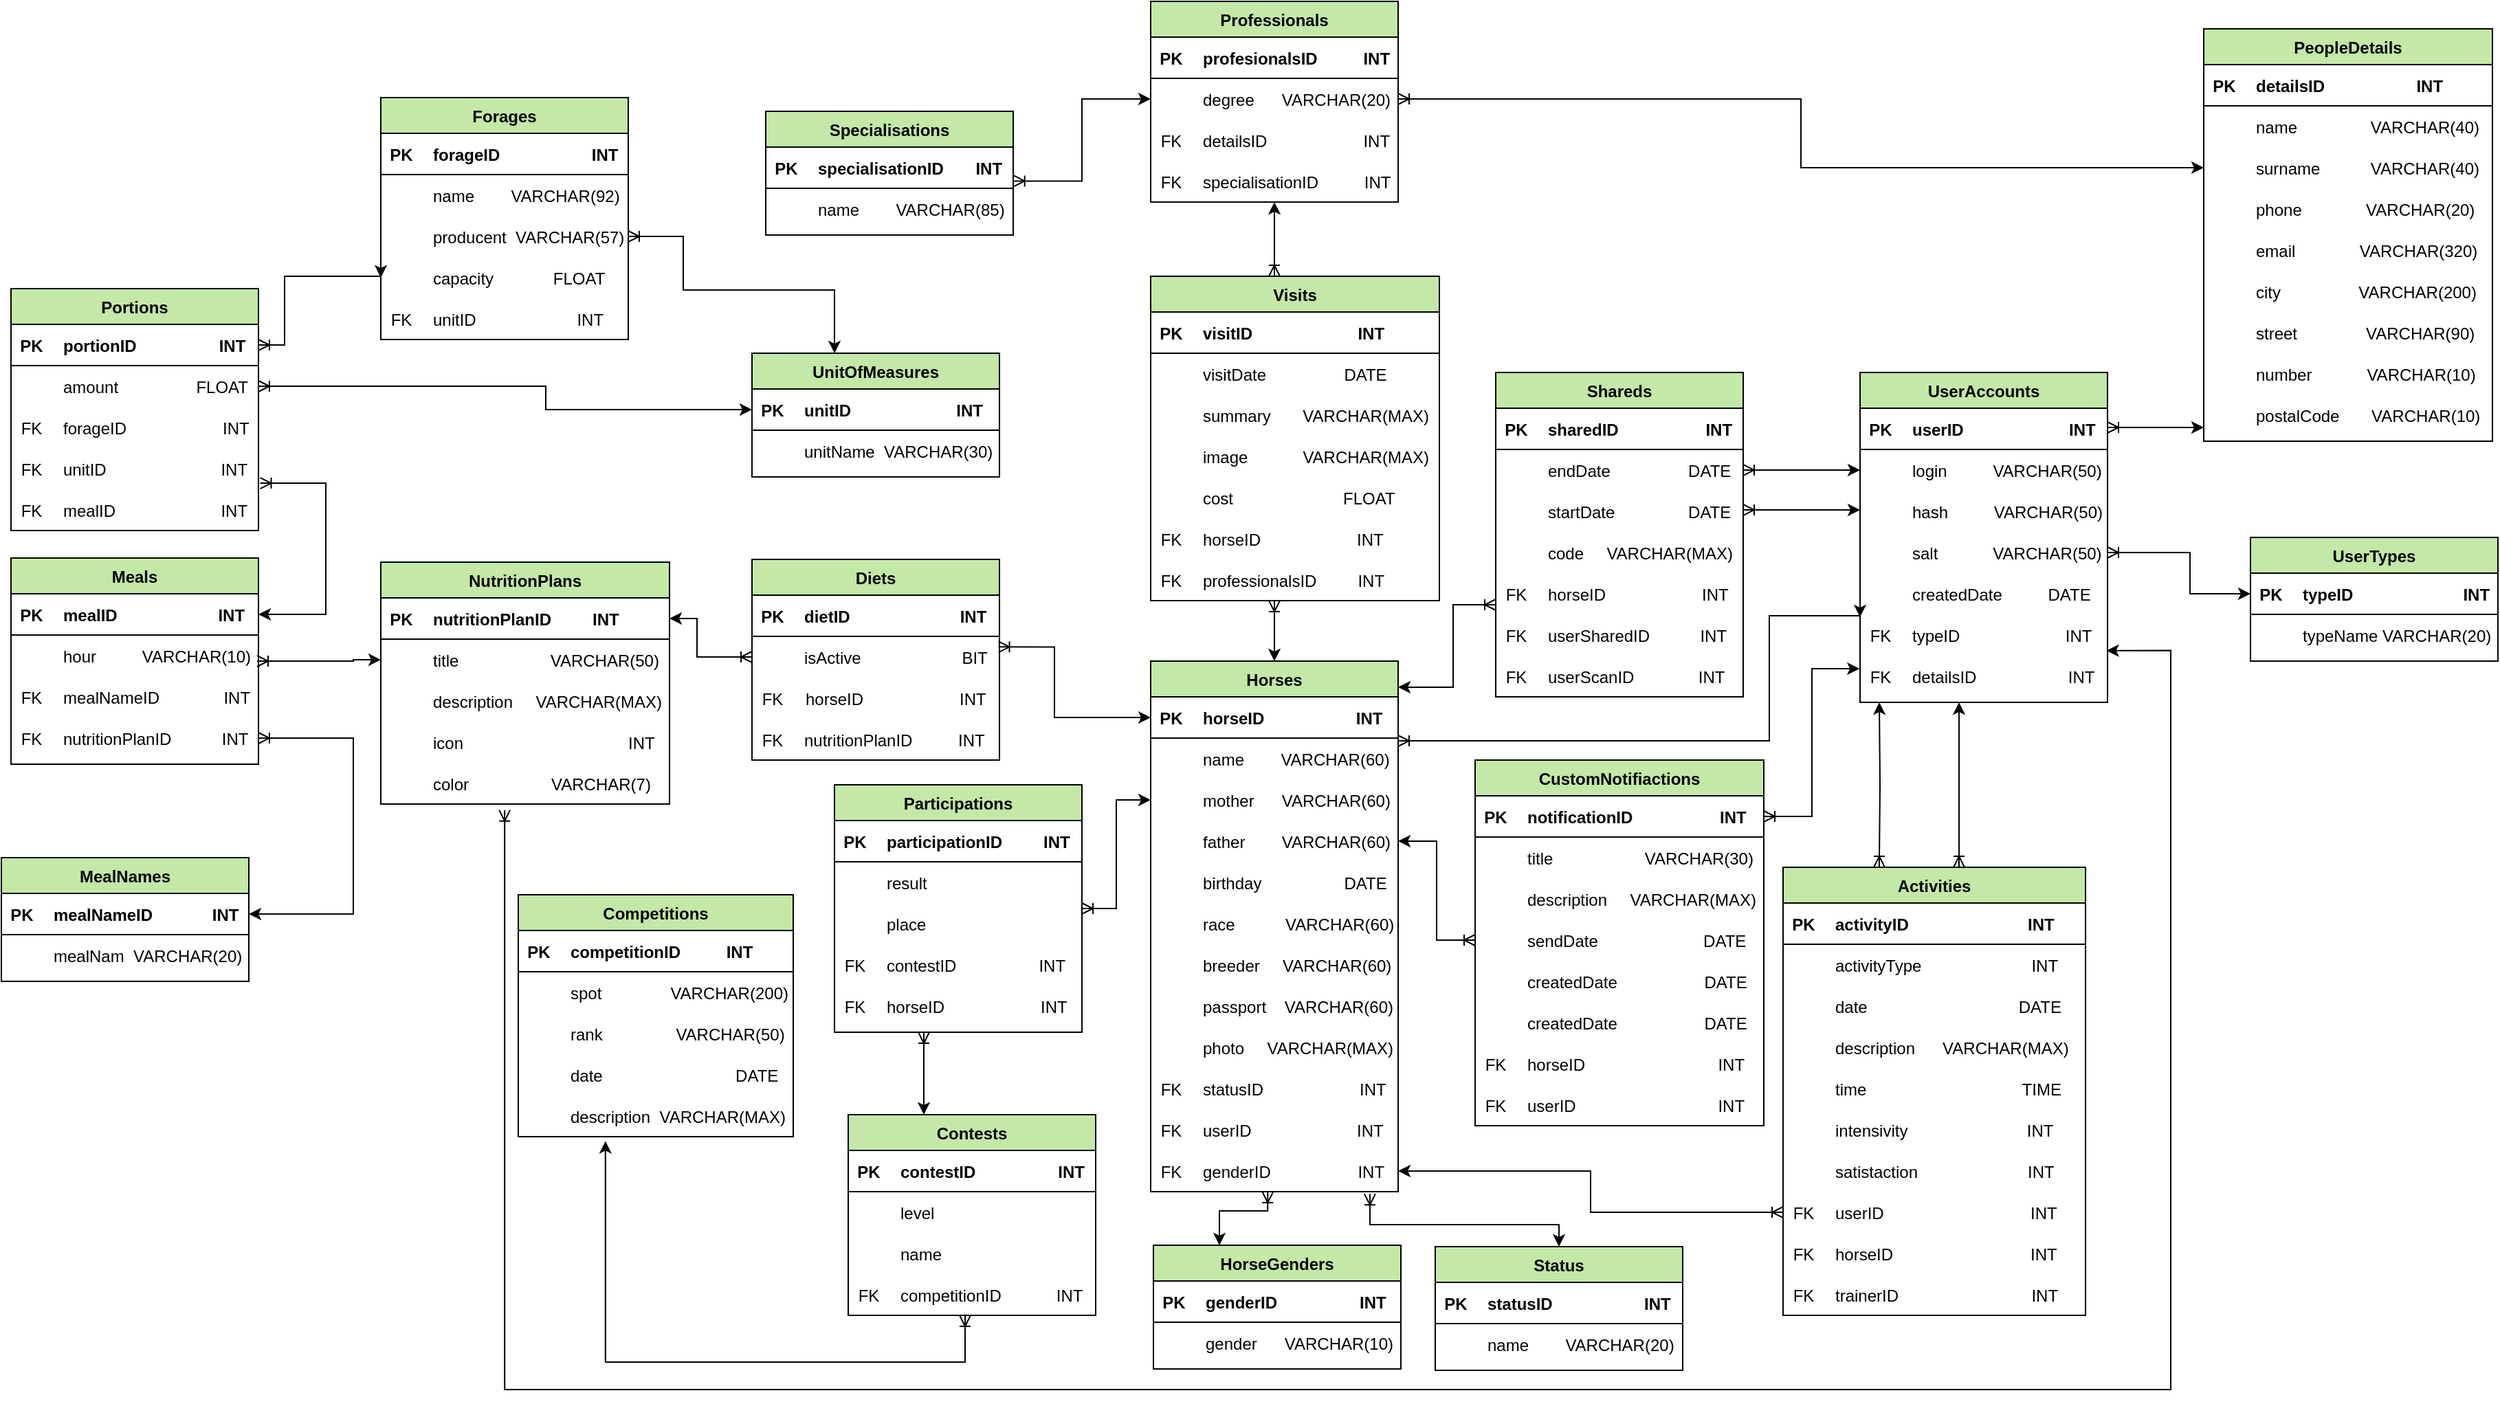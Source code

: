 <mxfile version="20.8.10" type="device"><diagram name="Strona-1" id="XZk7tpfpA87hhqyPbU-x"><mxGraphModel dx="1728" dy="527" grid="1" gridSize="10" guides="1" tooltips="1" connect="1" arrows="1" fold="1" page="1" pageScale="1" pageWidth="827" pageHeight="1169" math="0" shadow="0"><root><mxCell id="0"/><mxCell id="1" parent="0"/><mxCell id="bEUP6m0CpuyhbNf4PhVI-66" value="Visits" style="swimlane;fontStyle=1;align=center;verticalAlign=top;childLayout=stackLayout;horizontal=1;startSize=26;horizontalStack=0;resizeParent=1;resizeLast=1;collapsible=1;marginBottom=0;rounded=0;shadow=0;strokeWidth=1;separatorColor=#000000;separatorStrokeWidth=1;swimlaneFillColor=#FFFFFF;fillColor=#C3E8A7;" parent="1" vertex="1"><mxGeometry x="360" y="250" width="210" height="236" as="geometry"/></mxCell><mxCell id="bEUP6m0CpuyhbNf4PhVI-67" value="" style="shape=tableRow;horizontal=0;startSize=0;swimlaneHead=0;swimlaneBody=0;fillColor=none;collapsible=0;dropTarget=0;points=[[0,0.5],[1,0.5]];portConstraint=eastwest;top=0;left=0;right=0;bottom=1;strokeColor=#000000;" parent="bEUP6m0CpuyhbNf4PhVI-66" vertex="1"><mxGeometry y="26" width="210" height="30" as="geometry"/></mxCell><mxCell id="bEUP6m0CpuyhbNf4PhVI-68" value="PK" style="shape=partialRectangle;connectable=0;fillColor=none;top=0;left=0;bottom=0;right=0;fontStyle=1;overflow=hidden;strokeColor=#000000;" parent="bEUP6m0CpuyhbNf4PhVI-67" vertex="1"><mxGeometry width="30" height="30" as="geometry"><mxRectangle width="30" height="30" as="alternateBounds"/></mxGeometry></mxCell><mxCell id="bEUP6m0CpuyhbNf4PhVI-69" value="visitID                       INT" style="shape=partialRectangle;connectable=0;fillColor=none;top=0;left=0;bottom=0;right=0;align=left;spacingLeft=6;fontStyle=1;overflow=hidden;strokeColor=#000000;" parent="bEUP6m0CpuyhbNf4PhVI-67" vertex="1"><mxGeometry x="30" width="150" height="30" as="geometry"><mxRectangle width="150" height="30" as="alternateBounds"/></mxGeometry></mxCell><mxCell id="bEUP6m0CpuyhbNf4PhVI-70" value="" style="shape=tableRow;horizontal=0;startSize=0;swimlaneHead=0;swimlaneBody=0;fillColor=none;collapsible=0;dropTarget=0;points=[[0,0.5],[1,0.5]];portConstraint=eastwest;top=0;left=0;right=0;bottom=0;strokeColor=#000000;" parent="bEUP6m0CpuyhbNf4PhVI-66" vertex="1"><mxGeometry y="56" width="210" height="30" as="geometry"/></mxCell><mxCell id="bEUP6m0CpuyhbNf4PhVI-71" value="" style="shape=partialRectangle;connectable=0;fillColor=none;top=0;left=0;bottom=0;right=0;editable=1;overflow=hidden;strokeColor=#000000;" parent="bEUP6m0CpuyhbNf4PhVI-70" vertex="1"><mxGeometry width="30" height="30" as="geometry"><mxRectangle width="30" height="30" as="alternateBounds"/></mxGeometry></mxCell><mxCell id="bEUP6m0CpuyhbNf4PhVI-72" value="visitDate                 DATE" style="shape=partialRectangle;connectable=0;fillColor=none;top=0;left=0;bottom=0;right=0;align=left;spacingLeft=6;overflow=hidden;strokeColor=#000000;" parent="bEUP6m0CpuyhbNf4PhVI-70" vertex="1"><mxGeometry x="30" width="150" height="30" as="geometry"><mxRectangle width="150" height="30" as="alternateBounds"/></mxGeometry></mxCell><object label="" k="k" id="bEUP6m0CpuyhbNf4PhVI-73"><mxCell style="shape=tableRow;horizontal=0;startSize=0;swimlaneHead=0;swimlaneBody=0;fillColor=none;collapsible=0;dropTarget=0;points=[[0,0.5],[1,0.5]];portConstraint=eastwest;top=0;left=0;right=0;bottom=0;strokeColor=#000000;" parent="bEUP6m0CpuyhbNf4PhVI-66" vertex="1"><mxGeometry y="86" width="210" height="30" as="geometry"/></mxCell></object><mxCell id="bEUP6m0CpuyhbNf4PhVI-74" value="" style="shape=partialRectangle;connectable=0;fillColor=none;top=0;left=0;bottom=0;right=0;editable=1;overflow=hidden;strokeColor=#000000;" parent="bEUP6m0CpuyhbNf4PhVI-73" vertex="1"><mxGeometry width="30" height="30" as="geometry"><mxRectangle width="30" height="30" as="alternateBounds"/></mxGeometry></mxCell><mxCell id="bEUP6m0CpuyhbNf4PhVI-75" value="summary       VARCHAR(MAX)" style="shape=partialRectangle;connectable=0;fillColor=none;top=0;left=0;bottom=0;right=0;align=left;spacingLeft=6;overflow=hidden;strokeColor=#000000;" parent="bEUP6m0CpuyhbNf4PhVI-73" vertex="1"><mxGeometry x="30" width="180" height="30" as="geometry"><mxRectangle width="150" height="30" as="alternateBounds"/></mxGeometry></mxCell><mxCell id="bEUP6m0CpuyhbNf4PhVI-76" value="" style="shape=tableRow;horizontal=0;startSize=0;swimlaneHead=0;swimlaneBody=0;fillColor=none;collapsible=0;dropTarget=0;points=[[0,0.5],[1,0.5]];portConstraint=eastwest;top=0;left=0;right=0;bottom=0;strokeColor=#000000;" parent="bEUP6m0CpuyhbNf4PhVI-66" vertex="1"><mxGeometry y="116" width="210" height="30" as="geometry"/></mxCell><mxCell id="bEUP6m0CpuyhbNf4PhVI-77" value="" style="shape=partialRectangle;connectable=0;fillColor=none;top=0;left=0;bottom=0;right=0;editable=1;overflow=hidden;strokeColor=#000000;" parent="bEUP6m0CpuyhbNf4PhVI-76" vertex="1"><mxGeometry width="30" height="30" as="geometry"><mxRectangle width="30" height="30" as="alternateBounds"/></mxGeometry></mxCell><mxCell id="bEUP6m0CpuyhbNf4PhVI-78" value="image            VARCHAR(MAX)" style="shape=partialRectangle;connectable=0;fillColor=none;top=0;left=0;bottom=0;right=0;align=left;spacingLeft=6;overflow=hidden;strokeColor=#000000;" parent="bEUP6m0CpuyhbNf4PhVI-76" vertex="1"><mxGeometry x="30" width="180" height="30" as="geometry"><mxRectangle width="150" height="30" as="alternateBounds"/></mxGeometry></mxCell><mxCell id="bEUP6m0CpuyhbNf4PhVI-79" value="" style="shape=tableRow;horizontal=0;startSize=0;swimlaneHead=0;swimlaneBody=0;fillColor=none;collapsible=0;dropTarget=0;points=[[0,0.5],[1,0.5]];portConstraint=eastwest;top=0;left=0;right=0;bottom=0;strokeColor=#000000;" parent="bEUP6m0CpuyhbNf4PhVI-66" vertex="1"><mxGeometry y="146" width="210" height="30" as="geometry"/></mxCell><mxCell id="bEUP6m0CpuyhbNf4PhVI-80" value="" style="shape=partialRectangle;connectable=0;fillColor=none;top=0;left=0;bottom=0;right=0;editable=1;overflow=hidden;strokeColor=#000000;" parent="bEUP6m0CpuyhbNf4PhVI-79" vertex="1"><mxGeometry width="30" height="30" as="geometry"><mxRectangle width="30" height="30" as="alternateBounds"/></mxGeometry></mxCell><mxCell id="bEUP6m0CpuyhbNf4PhVI-81" value="cost                        FLOAT" style="shape=partialRectangle;connectable=0;fillColor=none;top=0;left=0;bottom=0;right=0;align=left;spacingLeft=6;overflow=hidden;strokeColor=#000000;" parent="bEUP6m0CpuyhbNf4PhVI-79" vertex="1"><mxGeometry x="30" width="180" height="30" as="geometry"><mxRectangle width="150" height="30" as="alternateBounds"/></mxGeometry></mxCell><mxCell id="bEUP6m0CpuyhbNf4PhVI-82" value="" style="shape=tableRow;horizontal=0;startSize=0;swimlaneHead=0;swimlaneBody=0;fillColor=none;collapsible=0;dropTarget=0;points=[[0,0.5],[1,0.5]];portConstraint=eastwest;top=0;left=0;right=0;bottom=0;strokeColor=#000000;" parent="bEUP6m0CpuyhbNf4PhVI-66" vertex="1"><mxGeometry y="176" width="210" height="30" as="geometry"/></mxCell><mxCell id="bEUP6m0CpuyhbNf4PhVI-83" value="FK" style="shape=partialRectangle;connectable=0;fillColor=none;top=0;left=0;bottom=0;right=0;editable=1;overflow=hidden;strokeColor=#000000;" parent="bEUP6m0CpuyhbNf4PhVI-82" vertex="1"><mxGeometry width="30" height="30" as="geometry"><mxRectangle width="30" height="30" as="alternateBounds"/></mxGeometry></mxCell><mxCell id="bEUP6m0CpuyhbNf4PhVI-84" value="horseID                     INT" style="shape=partialRectangle;connectable=0;fillColor=none;top=0;left=0;bottom=0;right=0;align=left;spacingLeft=6;overflow=hidden;strokeColor=#000000;" parent="bEUP6m0CpuyhbNf4PhVI-82" vertex="1"><mxGeometry x="30" width="150" height="30" as="geometry"><mxRectangle width="150" height="30" as="alternateBounds"/></mxGeometry></mxCell><mxCell id="bEUP6m0CpuyhbNf4PhVI-98" value="" style="shape=tableRow;horizontal=0;startSize=0;swimlaneHead=0;swimlaneBody=0;fillColor=none;collapsible=0;dropTarget=0;points=[[0,0.5],[1,0.5]];portConstraint=eastwest;top=0;left=0;right=0;bottom=0;strokeColor=#000000;" parent="bEUP6m0CpuyhbNf4PhVI-66" vertex="1"><mxGeometry y="206" width="210" height="30" as="geometry"/></mxCell><mxCell id="bEUP6m0CpuyhbNf4PhVI-99" value="FK" style="shape=partialRectangle;connectable=0;fillColor=none;top=0;left=0;bottom=0;right=0;editable=1;overflow=hidden;strokeColor=#000000;" parent="bEUP6m0CpuyhbNf4PhVI-98" vertex="1"><mxGeometry width="30" height="30" as="geometry"><mxRectangle width="30" height="30" as="alternateBounds"/></mxGeometry></mxCell><mxCell id="bEUP6m0CpuyhbNf4PhVI-100" value="professionalsID         INT" style="shape=partialRectangle;connectable=0;fillColor=none;top=0;left=0;bottom=0;right=0;align=left;spacingLeft=6;overflow=hidden;strokeColor=#000000;" parent="bEUP6m0CpuyhbNf4PhVI-98" vertex="1"><mxGeometry x="30" width="150" height="30" as="geometry"><mxRectangle width="150" height="30" as="alternateBounds"/></mxGeometry></mxCell><mxCell id="bEUP6m0CpuyhbNf4PhVI-101" value="Horses" style="swimlane;fontStyle=1;align=center;verticalAlign=top;childLayout=stackLayout;horizontal=1;startSize=26;horizontalStack=0;resizeParent=1;resizeLast=1;collapsible=1;marginBottom=0;rounded=0;shadow=0;strokeWidth=1;separatorColor=#000000;separatorStrokeWidth=1;swimlaneFillColor=#FFFFFF;fillColor=#C3E8A7;" parent="1" vertex="1"><mxGeometry x="360" y="530" width="180" height="386" as="geometry"/></mxCell><mxCell id="bEUP6m0CpuyhbNf4PhVI-102" value="" style="shape=tableRow;horizontal=0;startSize=0;swimlaneHead=0;swimlaneBody=0;fillColor=none;collapsible=0;dropTarget=0;points=[[0,0.5],[1,0.5]];portConstraint=eastwest;top=0;left=0;right=0;bottom=1;strokeColor=#000000;" parent="bEUP6m0CpuyhbNf4PhVI-101" vertex="1"><mxGeometry y="26" width="180" height="30" as="geometry"/></mxCell><mxCell id="bEUP6m0CpuyhbNf4PhVI-103" value="PK" style="shape=partialRectangle;connectable=0;fillColor=none;top=0;left=0;bottom=0;right=0;fontStyle=1;overflow=hidden;strokeColor=#000000;" parent="bEUP6m0CpuyhbNf4PhVI-102" vertex="1"><mxGeometry width="30" height="30" as="geometry"><mxRectangle width="30" height="30" as="alternateBounds"/></mxGeometry></mxCell><mxCell id="bEUP6m0CpuyhbNf4PhVI-104" value="horseID                    INT" style="shape=partialRectangle;connectable=0;fillColor=none;top=0;left=0;bottom=0;right=0;align=left;spacingLeft=6;fontStyle=1;overflow=hidden;strokeColor=#000000;" parent="bEUP6m0CpuyhbNf4PhVI-102" vertex="1"><mxGeometry x="30" width="150" height="30" as="geometry"><mxRectangle width="150" height="30" as="alternateBounds"/></mxGeometry></mxCell><mxCell id="bEUP6m0CpuyhbNf4PhVI-105" value="" style="shape=tableRow;horizontal=0;startSize=0;swimlaneHead=0;swimlaneBody=0;fillColor=none;collapsible=0;dropTarget=0;points=[[0,0.5],[1,0.5]];portConstraint=eastwest;top=0;left=0;right=0;bottom=0;strokeColor=#000000;" parent="bEUP6m0CpuyhbNf4PhVI-101" vertex="1"><mxGeometry y="56" width="180" height="30" as="geometry"/></mxCell><mxCell id="bEUP6m0CpuyhbNf4PhVI-106" value="" style="shape=partialRectangle;connectable=0;fillColor=none;top=0;left=0;bottom=0;right=0;editable=1;overflow=hidden;strokeColor=#000000;" parent="bEUP6m0CpuyhbNf4PhVI-105" vertex="1"><mxGeometry width="30" height="30" as="geometry"><mxRectangle width="30" height="30" as="alternateBounds"/></mxGeometry></mxCell><mxCell id="bEUP6m0CpuyhbNf4PhVI-107" value="name        VARCHAR(60)" style="shape=partialRectangle;connectable=0;fillColor=none;top=0;left=0;bottom=0;right=0;align=left;spacingLeft=6;overflow=hidden;strokeColor=#000000;" parent="bEUP6m0CpuyhbNf4PhVI-105" vertex="1"><mxGeometry x="30" width="150" height="30" as="geometry"><mxRectangle width="150" height="30" as="alternateBounds"/></mxGeometry></mxCell><object label="" k="k" id="bEUP6m0CpuyhbNf4PhVI-108"><mxCell style="shape=tableRow;horizontal=0;startSize=0;swimlaneHead=0;swimlaneBody=0;fillColor=none;collapsible=0;dropTarget=0;points=[[0,0.5],[1,0.5]];portConstraint=eastwest;top=0;left=0;right=0;bottom=0;strokeColor=#000000;" parent="bEUP6m0CpuyhbNf4PhVI-101" vertex="1"><mxGeometry y="86" width="180" height="30" as="geometry"/></mxCell></object><mxCell id="bEUP6m0CpuyhbNf4PhVI-109" value="" style="shape=partialRectangle;connectable=0;fillColor=none;top=0;left=0;bottom=0;right=0;editable=1;overflow=hidden;strokeColor=#000000;" parent="bEUP6m0CpuyhbNf4PhVI-108" vertex="1"><mxGeometry width="30" height="30" as="geometry"><mxRectangle width="30" height="30" as="alternateBounds"/></mxGeometry></mxCell><mxCell id="bEUP6m0CpuyhbNf4PhVI-110" value="mother      VARCHAR(60)" style="shape=partialRectangle;connectable=0;fillColor=none;top=0;left=0;bottom=0;right=0;align=left;spacingLeft=6;overflow=hidden;strokeColor=#000000;" parent="bEUP6m0CpuyhbNf4PhVI-108" vertex="1"><mxGeometry x="30" width="150" height="30" as="geometry"><mxRectangle width="150" height="30" as="alternateBounds"/></mxGeometry></mxCell><mxCell id="bEUP6m0CpuyhbNf4PhVI-111" value="" style="shape=tableRow;horizontal=0;startSize=0;swimlaneHead=0;swimlaneBody=0;fillColor=none;collapsible=0;dropTarget=0;points=[[0,0.5],[1,0.5]];portConstraint=eastwest;top=0;left=0;right=0;bottom=0;strokeColor=#000000;" parent="bEUP6m0CpuyhbNf4PhVI-101" vertex="1"><mxGeometry y="116" width="180" height="30" as="geometry"/></mxCell><mxCell id="bEUP6m0CpuyhbNf4PhVI-112" value="" style="shape=partialRectangle;connectable=0;fillColor=none;top=0;left=0;bottom=0;right=0;editable=1;overflow=hidden;strokeColor=#000000;" parent="bEUP6m0CpuyhbNf4PhVI-111" vertex="1"><mxGeometry width="30" height="30" as="geometry"><mxRectangle width="30" height="30" as="alternateBounds"/></mxGeometry></mxCell><mxCell id="bEUP6m0CpuyhbNf4PhVI-113" value="father        VARCHAR(60)" style="shape=partialRectangle;connectable=0;fillColor=none;top=0;left=0;bottom=0;right=0;align=left;spacingLeft=6;overflow=hidden;strokeColor=#000000;" parent="bEUP6m0CpuyhbNf4PhVI-111" vertex="1"><mxGeometry x="30" width="150" height="30" as="geometry"><mxRectangle width="150" height="30" as="alternateBounds"/></mxGeometry></mxCell><mxCell id="bEUP6m0CpuyhbNf4PhVI-114" value="" style="shape=tableRow;horizontal=0;startSize=0;swimlaneHead=0;swimlaneBody=0;fillColor=none;collapsible=0;dropTarget=0;points=[[0,0.5],[1,0.5]];portConstraint=eastwest;top=0;left=0;right=0;bottom=0;strokeColor=#000000;" parent="bEUP6m0CpuyhbNf4PhVI-101" vertex="1"><mxGeometry y="146" width="180" height="30" as="geometry"/></mxCell><mxCell id="bEUP6m0CpuyhbNf4PhVI-115" value="" style="shape=partialRectangle;connectable=0;fillColor=none;top=0;left=0;bottom=0;right=0;editable=1;overflow=hidden;strokeColor=#000000;" parent="bEUP6m0CpuyhbNf4PhVI-114" vertex="1"><mxGeometry width="30" height="30" as="geometry"><mxRectangle width="30" height="30" as="alternateBounds"/></mxGeometry></mxCell><mxCell id="bEUP6m0CpuyhbNf4PhVI-116" value="birthday                  DATE" style="shape=partialRectangle;connectable=0;fillColor=none;top=0;left=0;bottom=0;right=0;align=left;spacingLeft=6;overflow=hidden;strokeColor=#000000;" parent="bEUP6m0CpuyhbNf4PhVI-114" vertex="1"><mxGeometry x="30" width="150" height="30" as="geometry"><mxRectangle width="150" height="30" as="alternateBounds"/></mxGeometry></mxCell><mxCell id="bEUP6m0CpuyhbNf4PhVI-117" value="" style="shape=tableRow;horizontal=0;startSize=0;swimlaneHead=0;swimlaneBody=0;fillColor=none;collapsible=0;dropTarget=0;points=[[0,0.5],[1,0.5]];portConstraint=eastwest;top=0;left=0;right=0;bottom=0;strokeColor=#000000;" parent="bEUP6m0CpuyhbNf4PhVI-101" vertex="1"><mxGeometry y="176" width="180" height="30" as="geometry"/></mxCell><mxCell id="bEUP6m0CpuyhbNf4PhVI-119" value="race           VARCHAR(60)" style="shape=partialRectangle;connectable=0;fillColor=none;top=0;left=0;bottom=0;right=0;align=left;spacingLeft=6;overflow=hidden;strokeColor=#000000;" parent="bEUP6m0CpuyhbNf4PhVI-117" vertex="1"><mxGeometry x="30" width="150" height="30" as="geometry"><mxRectangle width="150" height="30" as="alternateBounds"/></mxGeometry></mxCell><mxCell id="bEUP6m0CpuyhbNf4PhVI-120" value="" style="shape=tableRow;horizontal=0;startSize=0;swimlaneHead=0;swimlaneBody=0;fillColor=none;collapsible=0;dropTarget=0;points=[[0,0.5],[1,0.5]];portConstraint=eastwest;top=0;left=0;right=0;bottom=0;strokeColor=#000000;" parent="bEUP6m0CpuyhbNf4PhVI-101" vertex="1"><mxGeometry y="206" width="180" height="30" as="geometry"/></mxCell><mxCell id="bEUP6m0CpuyhbNf4PhVI-121" value="" style="shape=partialRectangle;connectable=0;fillColor=none;top=0;left=0;bottom=0;right=0;editable=1;overflow=hidden;strokeColor=#000000;" parent="bEUP6m0CpuyhbNf4PhVI-120" vertex="1"><mxGeometry width="30" height="30" as="geometry"><mxRectangle width="30" height="30" as="alternateBounds"/></mxGeometry></mxCell><mxCell id="bEUP6m0CpuyhbNf4PhVI-122" value="breeder     VARCHAR(60)" style="shape=partialRectangle;connectable=0;fillColor=none;top=0;left=0;bottom=0;right=0;align=left;spacingLeft=6;overflow=hidden;strokeColor=#000000;" parent="bEUP6m0CpuyhbNf4PhVI-120" vertex="1"><mxGeometry x="30" width="150" height="30" as="geometry"><mxRectangle width="150" height="30" as="alternateBounds"/></mxGeometry></mxCell><mxCell id="bEUP6m0CpuyhbNf4PhVI-128" value="" style="shape=tableRow;horizontal=0;startSize=0;swimlaneHead=0;swimlaneBody=0;fillColor=none;collapsible=0;dropTarget=0;points=[[0,0.5],[1,0.5]];portConstraint=eastwest;top=0;left=0;right=0;bottom=0;strokeColor=#000000;" parent="bEUP6m0CpuyhbNf4PhVI-101" vertex="1"><mxGeometry y="236" width="180" height="30" as="geometry"/></mxCell><mxCell id="bEUP6m0CpuyhbNf4PhVI-129" value="" style="shape=partialRectangle;connectable=0;fillColor=none;top=0;left=0;bottom=0;right=0;editable=1;overflow=hidden;strokeColor=#000000;" parent="bEUP6m0CpuyhbNf4PhVI-128" vertex="1"><mxGeometry width="30" height="30" as="geometry"><mxRectangle width="30" height="30" as="alternateBounds"/></mxGeometry></mxCell><mxCell id="bEUP6m0CpuyhbNf4PhVI-130" value="passport    VARCHAR(60)" style="shape=partialRectangle;connectable=0;fillColor=none;top=0;left=0;bottom=0;right=0;align=left;spacingLeft=6;overflow=hidden;strokeColor=#000000;" parent="bEUP6m0CpuyhbNf4PhVI-128" vertex="1"><mxGeometry x="30" width="150" height="30" as="geometry"><mxRectangle width="150" height="30" as="alternateBounds"/></mxGeometry></mxCell><mxCell id="bEUP6m0CpuyhbNf4PhVI-137" value="" style="shape=tableRow;horizontal=0;startSize=0;swimlaneHead=0;swimlaneBody=0;fillColor=none;collapsible=0;dropTarget=0;points=[[0,0.5],[1,0.5]];portConstraint=eastwest;top=0;left=0;right=0;bottom=0;strokeColor=#000000;" parent="bEUP6m0CpuyhbNf4PhVI-101" vertex="1"><mxGeometry y="266" width="180" height="30" as="geometry"/></mxCell><mxCell id="bEUP6m0CpuyhbNf4PhVI-138" value="" style="shape=partialRectangle;connectable=0;fillColor=none;top=0;left=0;bottom=0;right=0;editable=1;overflow=hidden;strokeColor=#000000;" parent="bEUP6m0CpuyhbNf4PhVI-137" vertex="1"><mxGeometry width="30" height="30" as="geometry"><mxRectangle width="30" height="30" as="alternateBounds"/></mxGeometry></mxCell><mxCell id="bEUP6m0CpuyhbNf4PhVI-139" value="photo     VARCHAR(MAX)" style="shape=partialRectangle;connectable=0;fillColor=none;top=0;left=0;bottom=0;right=0;align=left;spacingLeft=6;overflow=hidden;strokeColor=#000000;" parent="bEUP6m0CpuyhbNf4PhVI-137" vertex="1"><mxGeometry x="30" width="150" height="30" as="geometry"><mxRectangle width="150" height="30" as="alternateBounds"/></mxGeometry></mxCell><mxCell id="bEUP6m0CpuyhbNf4PhVI-140" value="" style="shape=tableRow;horizontal=0;startSize=0;swimlaneHead=0;swimlaneBody=0;fillColor=none;collapsible=0;dropTarget=0;points=[[0,0.5],[1,0.5]];portConstraint=eastwest;top=0;left=0;right=0;bottom=0;strokeColor=#000000;" parent="bEUP6m0CpuyhbNf4PhVI-101" vertex="1"><mxGeometry y="296" width="180" height="30" as="geometry"/></mxCell><mxCell id="bEUP6m0CpuyhbNf4PhVI-141" value="FK" style="shape=partialRectangle;connectable=0;fillColor=none;top=0;left=0;bottom=0;right=0;editable=1;overflow=hidden;strokeColor=#000000;" parent="bEUP6m0CpuyhbNf4PhVI-140" vertex="1"><mxGeometry width="30" height="30" as="geometry"><mxRectangle width="30" height="30" as="alternateBounds"/></mxGeometry></mxCell><mxCell id="bEUP6m0CpuyhbNf4PhVI-142" value="statusID                     INT" style="shape=partialRectangle;connectable=0;fillColor=none;top=0;left=0;bottom=0;right=0;align=left;spacingLeft=6;overflow=hidden;strokeColor=#000000;" parent="bEUP6m0CpuyhbNf4PhVI-140" vertex="1"><mxGeometry x="30" width="150" height="30" as="geometry"><mxRectangle width="150" height="30" as="alternateBounds"/></mxGeometry></mxCell><mxCell id="0VVNestq2a0VqKul94oW-6" value="" style="shape=tableRow;horizontal=0;startSize=0;swimlaneHead=0;swimlaneBody=0;fillColor=none;collapsible=0;dropTarget=0;points=[[0,0.5],[1,0.5]];portConstraint=eastwest;top=0;left=0;right=0;bottom=0;strokeColor=#000000;" vertex="1" parent="bEUP6m0CpuyhbNf4PhVI-101"><mxGeometry y="326" width="180" height="30" as="geometry"/></mxCell><mxCell id="0VVNestq2a0VqKul94oW-7" value="FK" style="shape=partialRectangle;connectable=0;fillColor=none;top=0;left=0;bottom=0;right=0;editable=1;overflow=hidden;strokeColor=#000000;" vertex="1" parent="0VVNestq2a0VqKul94oW-6"><mxGeometry width="30" height="30" as="geometry"><mxRectangle width="30" height="30" as="alternateBounds"/></mxGeometry></mxCell><mxCell id="0VVNestq2a0VqKul94oW-8" value="userID                       INT" style="shape=partialRectangle;connectable=0;fillColor=none;top=0;left=0;bottom=0;right=0;align=left;spacingLeft=6;overflow=hidden;strokeColor=#000000;" vertex="1" parent="0VVNestq2a0VqKul94oW-6"><mxGeometry x="30" width="150" height="30" as="geometry"><mxRectangle width="150" height="30" as="alternateBounds"/></mxGeometry></mxCell><mxCell id="bEUP6m0CpuyhbNf4PhVI-125" value="" style="shape=tableRow;horizontal=0;startSize=0;swimlaneHead=0;swimlaneBody=0;fillColor=none;collapsible=0;dropTarget=0;points=[[0,0.5],[1,0.5]];portConstraint=eastwest;top=0;left=0;right=0;bottom=0;strokeColor=#000000;" parent="bEUP6m0CpuyhbNf4PhVI-101" vertex="1"><mxGeometry y="356" width="180" height="30" as="geometry"/></mxCell><mxCell id="bEUP6m0CpuyhbNf4PhVI-126" value="FK" style="shape=partialRectangle;connectable=0;fillColor=none;top=0;left=0;bottom=0;right=0;editable=1;overflow=hidden;strokeColor=#000000;" parent="bEUP6m0CpuyhbNf4PhVI-125" vertex="1"><mxGeometry width="30" height="30" as="geometry"><mxRectangle width="30" height="30" as="alternateBounds"/></mxGeometry></mxCell><mxCell id="bEUP6m0CpuyhbNf4PhVI-127" value="genderID                   INT" style="shape=partialRectangle;connectable=0;fillColor=none;top=0;left=0;bottom=0;right=0;align=left;spacingLeft=6;overflow=hidden;strokeColor=#000000;" parent="bEUP6m0CpuyhbNf4PhVI-125" vertex="1"><mxGeometry x="30" width="150" height="30" as="geometry"><mxRectangle width="150" height="30" as="alternateBounds"/></mxGeometry></mxCell><mxCell id="bEUP6m0CpuyhbNf4PhVI-143" value="Shareds" style="swimlane;fontStyle=1;align=center;verticalAlign=top;childLayout=stackLayout;horizontal=1;startSize=26;horizontalStack=0;resizeParent=1;resizeLast=1;collapsible=1;marginBottom=0;rounded=0;shadow=0;strokeWidth=1;separatorColor=#000000;separatorStrokeWidth=1;swimlaneFillColor=#FFFFFF;fillColor=#C3E8A7;" parent="1" vertex="1"><mxGeometry x="611" y="320" width="180" height="236" as="geometry"/></mxCell><mxCell id="bEUP6m0CpuyhbNf4PhVI-144" value="" style="shape=tableRow;horizontal=0;startSize=0;swimlaneHead=0;swimlaneBody=0;fillColor=none;collapsible=0;dropTarget=0;points=[[0,0.5],[1,0.5]];portConstraint=eastwest;top=0;left=0;right=0;bottom=1;strokeColor=#000000;" parent="bEUP6m0CpuyhbNf4PhVI-143" vertex="1"><mxGeometry y="26" width="180" height="30" as="geometry"/></mxCell><mxCell id="bEUP6m0CpuyhbNf4PhVI-145" value="PK" style="shape=partialRectangle;connectable=0;fillColor=none;top=0;left=0;bottom=0;right=0;fontStyle=1;overflow=hidden;strokeColor=#000000;" parent="bEUP6m0CpuyhbNf4PhVI-144" vertex="1"><mxGeometry width="30" height="30" as="geometry"><mxRectangle width="30" height="30" as="alternateBounds"/></mxGeometry></mxCell><mxCell id="bEUP6m0CpuyhbNf4PhVI-146" value="sharedID                   INT" style="shape=partialRectangle;connectable=0;fillColor=none;top=0;left=0;bottom=0;right=0;align=left;spacingLeft=6;fontStyle=1;overflow=hidden;strokeColor=#000000;" parent="bEUP6m0CpuyhbNf4PhVI-144" vertex="1"><mxGeometry x="30" width="150" height="30" as="geometry"><mxRectangle width="150" height="30" as="alternateBounds"/></mxGeometry></mxCell><mxCell id="bEUP6m0CpuyhbNf4PhVI-147" value="" style="shape=tableRow;horizontal=0;startSize=0;swimlaneHead=0;swimlaneBody=0;fillColor=none;collapsible=0;dropTarget=0;points=[[0,0.5],[1,0.5]];portConstraint=eastwest;top=0;left=0;right=0;bottom=0;strokeColor=#000000;" parent="bEUP6m0CpuyhbNf4PhVI-143" vertex="1"><mxGeometry y="56" width="180" height="30" as="geometry"/></mxCell><mxCell id="bEUP6m0CpuyhbNf4PhVI-148" value="" style="shape=partialRectangle;connectable=0;fillColor=none;top=0;left=0;bottom=0;right=0;editable=1;overflow=hidden;strokeColor=#000000;" parent="bEUP6m0CpuyhbNf4PhVI-147" vertex="1"><mxGeometry width="30" height="30" as="geometry"><mxRectangle width="30" height="30" as="alternateBounds"/></mxGeometry></mxCell><mxCell id="bEUP6m0CpuyhbNf4PhVI-149" value="endDate                 DATE" style="shape=partialRectangle;connectable=0;fillColor=none;top=0;left=0;bottom=0;right=0;align=left;spacingLeft=6;overflow=hidden;strokeColor=#000000;" parent="bEUP6m0CpuyhbNf4PhVI-147" vertex="1"><mxGeometry x="30" width="150" height="30" as="geometry"><mxRectangle width="150" height="30" as="alternateBounds"/></mxGeometry></mxCell><object label="" k="k" id="bEUP6m0CpuyhbNf4PhVI-150"><mxCell style="shape=tableRow;horizontal=0;startSize=0;swimlaneHead=0;swimlaneBody=0;fillColor=none;collapsible=0;dropTarget=0;points=[[0,0.5],[1,0.5]];portConstraint=eastwest;top=0;left=0;right=0;bottom=0;strokeColor=#000000;" parent="bEUP6m0CpuyhbNf4PhVI-143" vertex="1"><mxGeometry y="86" width="180" height="30" as="geometry"/></mxCell></object><mxCell id="bEUP6m0CpuyhbNf4PhVI-151" value="" style="shape=partialRectangle;connectable=0;fillColor=none;top=0;left=0;bottom=0;right=0;editable=1;overflow=hidden;strokeColor=#000000;" parent="bEUP6m0CpuyhbNf4PhVI-150" vertex="1"><mxGeometry width="30" height="30" as="geometry"><mxRectangle width="30" height="30" as="alternateBounds"/></mxGeometry></mxCell><mxCell id="bEUP6m0CpuyhbNf4PhVI-152" value="startDate                DATE" style="shape=partialRectangle;connectable=0;fillColor=none;top=0;left=0;bottom=0;right=0;align=left;spacingLeft=6;overflow=hidden;strokeColor=#000000;" parent="bEUP6m0CpuyhbNf4PhVI-150" vertex="1"><mxGeometry x="30" width="150" height="30" as="geometry"><mxRectangle width="150" height="30" as="alternateBounds"/></mxGeometry></mxCell><mxCell id="bEUP6m0CpuyhbNf4PhVI-153" value="" style="shape=tableRow;horizontal=0;startSize=0;swimlaneHead=0;swimlaneBody=0;fillColor=none;collapsible=0;dropTarget=0;points=[[0,0.5],[1,0.5]];portConstraint=eastwest;top=0;left=0;right=0;bottom=0;strokeColor=#000000;" parent="bEUP6m0CpuyhbNf4PhVI-143" vertex="1"><mxGeometry y="116" width="180" height="30" as="geometry"/></mxCell><mxCell id="bEUP6m0CpuyhbNf4PhVI-154" value="" style="shape=partialRectangle;connectable=0;fillColor=none;top=0;left=0;bottom=0;right=0;editable=1;overflow=hidden;strokeColor=#000000;" parent="bEUP6m0CpuyhbNf4PhVI-153" vertex="1"><mxGeometry width="30" height="30" as="geometry"><mxRectangle width="30" height="30" as="alternateBounds"/></mxGeometry></mxCell><mxCell id="bEUP6m0CpuyhbNf4PhVI-155" value="code     VARCHAR(MAX)" style="shape=partialRectangle;connectable=0;fillColor=none;top=0;left=0;bottom=0;right=0;align=left;spacingLeft=6;overflow=hidden;strokeColor=#000000;" parent="bEUP6m0CpuyhbNf4PhVI-153" vertex="1"><mxGeometry x="30" width="150" height="30" as="geometry"><mxRectangle width="150" height="30" as="alternateBounds"/></mxGeometry></mxCell><mxCell id="bEUP6m0CpuyhbNf4PhVI-159" value="" style="shape=tableRow;horizontal=0;startSize=0;swimlaneHead=0;swimlaneBody=0;fillColor=none;collapsible=0;dropTarget=0;points=[[0,0.5],[1,0.5]];portConstraint=eastwest;top=0;left=0;right=0;bottom=0;strokeColor=#000000;" parent="bEUP6m0CpuyhbNf4PhVI-143" vertex="1"><mxGeometry y="146" width="180" height="30" as="geometry"/></mxCell><mxCell id="bEUP6m0CpuyhbNf4PhVI-160" value="FK" style="shape=partialRectangle;connectable=0;fillColor=none;top=0;left=0;bottom=0;right=0;editable=1;overflow=hidden;strokeColor=#000000;" parent="bEUP6m0CpuyhbNf4PhVI-159" vertex="1"><mxGeometry width="30" height="30" as="geometry"><mxRectangle width="30" height="30" as="alternateBounds"/></mxGeometry></mxCell><mxCell id="bEUP6m0CpuyhbNf4PhVI-161" value="horseID                     INT" style="shape=partialRectangle;connectable=0;fillColor=none;top=0;left=0;bottom=0;right=0;align=left;spacingLeft=6;overflow=hidden;strokeColor=#000000;" parent="bEUP6m0CpuyhbNf4PhVI-159" vertex="1"><mxGeometry x="30" width="150" height="30" as="geometry"><mxRectangle width="150" height="30" as="alternateBounds"/></mxGeometry></mxCell><mxCell id="bEUP6m0CpuyhbNf4PhVI-162" value="" style="shape=tableRow;horizontal=0;startSize=0;swimlaneHead=0;swimlaneBody=0;fillColor=none;collapsible=0;dropTarget=0;points=[[0,0.5],[1,0.5]];portConstraint=eastwest;top=0;left=0;right=0;bottom=0;strokeColor=#000000;" parent="bEUP6m0CpuyhbNf4PhVI-143" vertex="1"><mxGeometry y="176" width="180" height="30" as="geometry"/></mxCell><mxCell id="bEUP6m0CpuyhbNf4PhVI-163" value="FK" style="shape=partialRectangle;connectable=0;fillColor=none;top=0;left=0;bottom=0;right=0;editable=1;overflow=hidden;strokeColor=#000000;" parent="bEUP6m0CpuyhbNf4PhVI-162" vertex="1"><mxGeometry width="30" height="30" as="geometry"><mxRectangle width="30" height="30" as="alternateBounds"/></mxGeometry></mxCell><mxCell id="bEUP6m0CpuyhbNf4PhVI-164" value="userSharedID           INT" style="shape=partialRectangle;connectable=0;fillColor=none;top=0;left=0;bottom=0;right=0;align=left;spacingLeft=6;overflow=hidden;strokeColor=#000000;" parent="bEUP6m0CpuyhbNf4PhVI-162" vertex="1"><mxGeometry x="30" width="150" height="30" as="geometry"><mxRectangle width="150" height="30" as="alternateBounds"/></mxGeometry></mxCell><mxCell id="bEUP6m0CpuyhbNf4PhVI-165" value="" style="shape=tableRow;horizontal=0;startSize=0;swimlaneHead=0;swimlaneBody=0;fillColor=none;collapsible=0;dropTarget=0;points=[[0,0.5],[1,0.5]];portConstraint=eastwest;top=0;left=0;right=0;bottom=0;strokeColor=#000000;" parent="bEUP6m0CpuyhbNf4PhVI-143" vertex="1"><mxGeometry y="206" width="180" height="30" as="geometry"/></mxCell><mxCell id="bEUP6m0CpuyhbNf4PhVI-166" value="FK" style="shape=partialRectangle;connectable=0;fillColor=none;top=0;left=0;bottom=0;right=0;editable=1;overflow=hidden;strokeColor=#000000;" parent="bEUP6m0CpuyhbNf4PhVI-165" vertex="1"><mxGeometry width="30" height="30" as="geometry"><mxRectangle width="30" height="30" as="alternateBounds"/></mxGeometry></mxCell><mxCell id="bEUP6m0CpuyhbNf4PhVI-167" value="userScanID              INT" style="shape=partialRectangle;connectable=0;fillColor=none;top=0;left=0;bottom=0;right=0;align=left;spacingLeft=6;overflow=hidden;strokeColor=#000000;" parent="bEUP6m0CpuyhbNf4PhVI-165" vertex="1"><mxGeometry x="30" width="150" height="30" as="geometry"><mxRectangle width="150" height="30" as="alternateBounds"/></mxGeometry></mxCell><mxCell id="bEUP6m0CpuyhbNf4PhVI-168" value="UserAccounts" style="swimlane;fontStyle=1;align=center;verticalAlign=top;childLayout=stackLayout;horizontal=1;startSize=26;horizontalStack=0;resizeParent=1;resizeLast=1;collapsible=1;marginBottom=0;rounded=0;shadow=0;strokeWidth=1;separatorColor=#000000;separatorStrokeWidth=1;swimlaneFillColor=#FFFFFF;fillColor=#C3E8A7;" parent="1" vertex="1"><mxGeometry x="876" y="320" width="180" height="240" as="geometry"/></mxCell><mxCell id="bEUP6m0CpuyhbNf4PhVI-169" value="" style="shape=tableRow;horizontal=0;startSize=0;swimlaneHead=0;swimlaneBody=0;fillColor=none;collapsible=0;dropTarget=0;points=[[0,0.5],[1,0.5]];portConstraint=eastwest;top=0;left=0;right=0;bottom=1;strokeColor=#000000;" parent="bEUP6m0CpuyhbNf4PhVI-168" vertex="1"><mxGeometry y="26" width="180" height="30" as="geometry"/></mxCell><mxCell id="bEUP6m0CpuyhbNf4PhVI-170" value="PK" style="shape=partialRectangle;connectable=0;fillColor=none;top=0;left=0;bottom=0;right=0;fontStyle=1;overflow=hidden;strokeColor=#000000;" parent="bEUP6m0CpuyhbNf4PhVI-169" vertex="1"><mxGeometry width="30" height="30" as="geometry"><mxRectangle width="30" height="30" as="alternateBounds"/></mxGeometry></mxCell><mxCell id="bEUP6m0CpuyhbNf4PhVI-171" value="userID                       INT" style="shape=partialRectangle;connectable=0;fillColor=none;top=0;left=0;bottom=0;right=0;align=left;spacingLeft=6;fontStyle=1;overflow=hidden;strokeColor=#000000;" parent="bEUP6m0CpuyhbNf4PhVI-169" vertex="1"><mxGeometry x="30" width="150" height="30" as="geometry"><mxRectangle width="150" height="30" as="alternateBounds"/></mxGeometry></mxCell><mxCell id="bEUP6m0CpuyhbNf4PhVI-172" value="" style="shape=tableRow;horizontal=0;startSize=0;swimlaneHead=0;swimlaneBody=0;fillColor=none;collapsible=0;dropTarget=0;points=[[0,0.5],[1,0.5]];portConstraint=eastwest;top=0;left=0;right=0;bottom=0;strokeColor=#000000;" parent="bEUP6m0CpuyhbNf4PhVI-168" vertex="1"><mxGeometry y="56" width="180" height="30" as="geometry"/></mxCell><mxCell id="bEUP6m0CpuyhbNf4PhVI-174" value="login          VARCHAR(50)" style="shape=partialRectangle;connectable=0;fillColor=none;top=0;left=0;bottom=0;right=0;align=left;spacingLeft=6;overflow=hidden;strokeColor=#000000;" parent="bEUP6m0CpuyhbNf4PhVI-172" vertex="1"><mxGeometry x="30" width="150" height="30" as="geometry"><mxRectangle width="150" height="30" as="alternateBounds"/></mxGeometry></mxCell><object label="" k="k" id="bEUP6m0CpuyhbNf4PhVI-175"><mxCell style="shape=tableRow;horizontal=0;startSize=0;swimlaneHead=0;swimlaneBody=0;fillColor=none;collapsible=0;dropTarget=0;points=[[0,0.5],[1,0.5]];portConstraint=eastwest;top=0;left=0;right=0;bottom=0;strokeColor=#000000;" parent="bEUP6m0CpuyhbNf4PhVI-168" vertex="1"><mxGeometry y="86" width="180" height="30" as="geometry"/></mxCell></object><mxCell id="bEUP6m0CpuyhbNf4PhVI-176" value="" style="shape=partialRectangle;connectable=0;fillColor=none;top=0;left=0;bottom=0;right=0;editable=1;overflow=hidden;strokeColor=#000000;" parent="bEUP6m0CpuyhbNf4PhVI-175" vertex="1"><mxGeometry width="30" height="30" as="geometry"><mxRectangle width="30" height="30" as="alternateBounds"/></mxGeometry></mxCell><mxCell id="bEUP6m0CpuyhbNf4PhVI-177" value="hash          VARCHAR(50)" style="shape=partialRectangle;connectable=0;fillColor=none;top=0;left=0;bottom=0;right=0;align=left;spacingLeft=6;overflow=hidden;strokeColor=#000000;" parent="bEUP6m0CpuyhbNf4PhVI-175" vertex="1"><mxGeometry x="30" width="150" height="30" as="geometry"><mxRectangle width="150" height="30" as="alternateBounds"/></mxGeometry></mxCell><mxCell id="bEUP6m0CpuyhbNf4PhVI-178" value="" style="shape=tableRow;horizontal=0;startSize=0;swimlaneHead=0;swimlaneBody=0;fillColor=none;collapsible=0;dropTarget=0;points=[[0,0.5],[1,0.5]];portConstraint=eastwest;top=0;left=0;right=0;bottom=0;strokeColor=#000000;" parent="bEUP6m0CpuyhbNf4PhVI-168" vertex="1"><mxGeometry y="116" width="180" height="30" as="geometry"/></mxCell><mxCell id="bEUP6m0CpuyhbNf4PhVI-179" value="" style="shape=partialRectangle;connectable=0;fillColor=none;top=0;left=0;bottom=0;right=0;editable=1;overflow=hidden;strokeColor=#000000;" parent="bEUP6m0CpuyhbNf4PhVI-178" vertex="1"><mxGeometry width="30" height="30" as="geometry"><mxRectangle width="30" height="30" as="alternateBounds"/></mxGeometry></mxCell><mxCell id="bEUP6m0CpuyhbNf4PhVI-180" value="salt            VARCHAR(50)" style="shape=partialRectangle;connectable=0;fillColor=none;top=0;left=0;bottom=0;right=0;align=left;spacingLeft=6;overflow=hidden;strokeColor=#000000;" parent="bEUP6m0CpuyhbNf4PhVI-178" vertex="1"><mxGeometry x="30" width="150" height="30" as="geometry"><mxRectangle width="150" height="30" as="alternateBounds"/></mxGeometry></mxCell><mxCell id="bEUP6m0CpuyhbNf4PhVI-181" value="" style="shape=tableRow;horizontal=0;startSize=0;swimlaneHead=0;swimlaneBody=0;fillColor=none;collapsible=0;dropTarget=0;points=[[0,0.5],[1,0.5]];portConstraint=eastwest;top=0;left=0;right=0;bottom=0;strokeColor=#000000;" parent="bEUP6m0CpuyhbNf4PhVI-168" vertex="1"><mxGeometry y="146" width="180" height="30" as="geometry"/></mxCell><mxCell id="bEUP6m0CpuyhbNf4PhVI-182" value="" style="shape=partialRectangle;connectable=0;fillColor=none;top=0;left=0;bottom=0;right=0;editable=1;overflow=hidden;strokeColor=#000000;" parent="bEUP6m0CpuyhbNf4PhVI-181" vertex="1"><mxGeometry width="30" height="30" as="geometry"><mxRectangle width="30" height="30" as="alternateBounds"/></mxGeometry></mxCell><mxCell id="bEUP6m0CpuyhbNf4PhVI-183" value="createdDate          DATE" style="shape=partialRectangle;connectable=0;fillColor=none;top=0;left=0;bottom=0;right=0;align=left;spacingLeft=6;overflow=hidden;strokeColor=#000000;" parent="bEUP6m0CpuyhbNf4PhVI-181" vertex="1"><mxGeometry x="30" width="150" height="30" as="geometry"><mxRectangle width="150" height="30" as="alternateBounds"/></mxGeometry></mxCell><mxCell id="bEUP6m0CpuyhbNf4PhVI-184" value="" style="shape=tableRow;horizontal=0;startSize=0;swimlaneHead=0;swimlaneBody=0;fillColor=none;collapsible=0;dropTarget=0;points=[[0,0.5],[1,0.5]];portConstraint=eastwest;top=0;left=0;right=0;bottom=0;strokeColor=#000000;" parent="bEUP6m0CpuyhbNf4PhVI-168" vertex="1"><mxGeometry y="176" width="180" height="30" as="geometry"/></mxCell><mxCell id="bEUP6m0CpuyhbNf4PhVI-185" value="FK" style="shape=partialRectangle;connectable=0;fillColor=none;top=0;left=0;bottom=0;right=0;editable=1;overflow=hidden;strokeColor=#000000;" parent="bEUP6m0CpuyhbNf4PhVI-184" vertex="1"><mxGeometry width="30" height="30" as="geometry"><mxRectangle width="30" height="30" as="alternateBounds"/></mxGeometry></mxCell><mxCell id="bEUP6m0CpuyhbNf4PhVI-186" value="typeID                       INT" style="shape=partialRectangle;connectable=0;fillColor=none;top=0;left=0;bottom=0;right=0;align=left;spacingLeft=6;overflow=hidden;strokeColor=#000000;" parent="bEUP6m0CpuyhbNf4PhVI-184" vertex="1"><mxGeometry x="30" width="150" height="30" as="geometry"><mxRectangle width="150" height="30" as="alternateBounds"/></mxGeometry></mxCell><mxCell id="bEUP6m0CpuyhbNf4PhVI-187" value="" style="shape=tableRow;horizontal=0;startSize=0;swimlaneHead=0;swimlaneBody=0;fillColor=none;collapsible=0;dropTarget=0;points=[[0,0.5],[1,0.5]];portConstraint=eastwest;top=0;left=0;right=0;bottom=0;strokeColor=#000000;" parent="bEUP6m0CpuyhbNf4PhVI-168" vertex="1"><mxGeometry y="206" width="180" height="30" as="geometry"/></mxCell><mxCell id="bEUP6m0CpuyhbNf4PhVI-188" value="FK" style="shape=partialRectangle;connectable=0;fillColor=none;top=0;left=0;bottom=0;right=0;editable=1;overflow=hidden;strokeColor=#000000;" parent="bEUP6m0CpuyhbNf4PhVI-187" vertex="1"><mxGeometry width="30" height="30" as="geometry"><mxRectangle width="30" height="30" as="alternateBounds"/></mxGeometry></mxCell><mxCell id="bEUP6m0CpuyhbNf4PhVI-189" value="detailsID                    INT" style="shape=partialRectangle;connectable=0;fillColor=none;top=0;left=0;bottom=0;right=0;align=left;spacingLeft=6;overflow=hidden;strokeColor=#000000;" parent="bEUP6m0CpuyhbNf4PhVI-187" vertex="1"><mxGeometry x="30" width="150" height="30" as="geometry"><mxRectangle width="150" height="30" as="alternateBounds"/></mxGeometry></mxCell><mxCell id="bEUP6m0CpuyhbNf4PhVI-190" value="CustomNotifiactions" style="swimlane;fontStyle=1;align=center;verticalAlign=top;childLayout=stackLayout;horizontal=1;startSize=26;horizontalStack=0;resizeParent=1;resizeLast=1;collapsible=1;marginBottom=0;rounded=0;shadow=0;strokeWidth=1;separatorColor=#000000;separatorStrokeWidth=1;swimlaneFillColor=#FFFFFF;fillColor=#C3E8A7;" parent="1" vertex="1"><mxGeometry x="596" y="602" width="210" height="266" as="geometry"/></mxCell><mxCell id="bEUP6m0CpuyhbNf4PhVI-191" value="" style="shape=tableRow;horizontal=0;startSize=0;swimlaneHead=0;swimlaneBody=0;fillColor=none;collapsible=0;dropTarget=0;points=[[0,0.5],[1,0.5]];portConstraint=eastwest;top=0;left=0;right=0;bottom=1;strokeColor=#000000;" parent="bEUP6m0CpuyhbNf4PhVI-190" vertex="1"><mxGeometry y="26" width="210" height="30" as="geometry"/></mxCell><mxCell id="bEUP6m0CpuyhbNf4PhVI-192" value="PK" style="shape=partialRectangle;connectable=0;fillColor=none;top=0;left=0;bottom=0;right=0;fontStyle=1;overflow=hidden;strokeColor=#000000;" parent="bEUP6m0CpuyhbNf4PhVI-191" vertex="1"><mxGeometry width="30" height="30" as="geometry"><mxRectangle width="30" height="30" as="alternateBounds"/></mxGeometry></mxCell><mxCell id="bEUP6m0CpuyhbNf4PhVI-193" value="notificationID                   INT" style="shape=partialRectangle;connectable=0;fillColor=none;top=0;left=0;bottom=0;right=0;align=left;spacingLeft=6;fontStyle=1;overflow=hidden;strokeColor=#000000;" parent="bEUP6m0CpuyhbNf4PhVI-191" vertex="1"><mxGeometry x="30" width="180" height="30" as="geometry"><mxRectangle width="150" height="30" as="alternateBounds"/></mxGeometry></mxCell><mxCell id="bEUP6m0CpuyhbNf4PhVI-194" value="" style="shape=tableRow;horizontal=0;startSize=0;swimlaneHead=0;swimlaneBody=0;fillColor=none;collapsible=0;dropTarget=0;points=[[0,0.5],[1,0.5]];portConstraint=eastwest;top=0;left=0;right=0;bottom=0;strokeColor=#000000;" parent="bEUP6m0CpuyhbNf4PhVI-190" vertex="1"><mxGeometry y="56" width="210" height="30" as="geometry"/></mxCell><mxCell id="bEUP6m0CpuyhbNf4PhVI-195" value="" style="shape=partialRectangle;connectable=0;fillColor=none;top=0;left=0;bottom=0;right=0;editable=1;overflow=hidden;strokeColor=#000000;" parent="bEUP6m0CpuyhbNf4PhVI-194" vertex="1"><mxGeometry width="30" height="30" as="geometry"><mxRectangle width="30" height="30" as="alternateBounds"/></mxGeometry></mxCell><mxCell id="bEUP6m0CpuyhbNf4PhVI-196" value="title                    VARCHAR(30)" style="shape=partialRectangle;connectable=0;fillColor=none;top=0;left=0;bottom=0;right=0;align=left;spacingLeft=6;overflow=hidden;strokeColor=#000000;" parent="bEUP6m0CpuyhbNf4PhVI-194" vertex="1"><mxGeometry x="30" width="180" height="30" as="geometry"><mxRectangle width="150" height="30" as="alternateBounds"/></mxGeometry></mxCell><object label="" k="k" id="bEUP6m0CpuyhbNf4PhVI-197"><mxCell style="shape=tableRow;horizontal=0;startSize=0;swimlaneHead=0;swimlaneBody=0;fillColor=none;collapsible=0;dropTarget=0;points=[[0,0.5],[1,0.5]];portConstraint=eastwest;top=0;left=0;right=0;bottom=0;strokeColor=#000000;" parent="bEUP6m0CpuyhbNf4PhVI-190" vertex="1"><mxGeometry y="86" width="210" height="30" as="geometry"/></mxCell></object><mxCell id="bEUP6m0CpuyhbNf4PhVI-198" value="" style="shape=partialRectangle;connectable=0;fillColor=none;top=0;left=0;bottom=0;right=0;editable=1;overflow=hidden;strokeColor=#000000;" parent="bEUP6m0CpuyhbNf4PhVI-197" vertex="1"><mxGeometry width="30" height="30" as="geometry"><mxRectangle width="30" height="30" as="alternateBounds"/></mxGeometry></mxCell><mxCell id="bEUP6m0CpuyhbNf4PhVI-199" value="description     VARCHAR(MAX)" style="shape=partialRectangle;connectable=0;fillColor=none;top=0;left=0;bottom=0;right=0;align=left;spacingLeft=6;overflow=hidden;strokeColor=#000000;" parent="bEUP6m0CpuyhbNf4PhVI-197" vertex="1"><mxGeometry x="30" width="180" height="30" as="geometry"><mxRectangle width="150" height="30" as="alternateBounds"/></mxGeometry></mxCell><mxCell id="bEUP6m0CpuyhbNf4PhVI-200" value="" style="shape=tableRow;horizontal=0;startSize=0;swimlaneHead=0;swimlaneBody=0;fillColor=none;collapsible=0;dropTarget=0;points=[[0,0.5],[1,0.5]];portConstraint=eastwest;top=0;left=0;right=0;bottom=0;strokeColor=#000000;" parent="bEUP6m0CpuyhbNf4PhVI-190" vertex="1"><mxGeometry y="116" width="210" height="30" as="geometry"/></mxCell><mxCell id="bEUP6m0CpuyhbNf4PhVI-201" value="" style="shape=partialRectangle;connectable=0;fillColor=none;top=0;left=0;bottom=0;right=0;editable=1;overflow=hidden;strokeColor=#000000;" parent="bEUP6m0CpuyhbNf4PhVI-200" vertex="1"><mxGeometry width="30" height="30" as="geometry"><mxRectangle width="30" height="30" as="alternateBounds"/></mxGeometry></mxCell><mxCell id="bEUP6m0CpuyhbNf4PhVI-202" value="sendDate                       DATE" style="shape=partialRectangle;connectable=0;fillColor=none;top=0;left=0;bottom=0;right=0;align=left;spacingLeft=6;overflow=hidden;strokeColor=#000000;" parent="bEUP6m0CpuyhbNf4PhVI-200" vertex="1"><mxGeometry x="30" width="180" height="30" as="geometry"><mxRectangle width="150" height="30" as="alternateBounds"/></mxGeometry></mxCell><mxCell id="bEUP6m0CpuyhbNf4PhVI-203" value="" style="shape=tableRow;horizontal=0;startSize=0;swimlaneHead=0;swimlaneBody=0;fillColor=none;collapsible=0;dropTarget=0;points=[[0,0.5],[1,0.5]];portConstraint=eastwest;top=0;left=0;right=0;bottom=0;strokeColor=#000000;" parent="bEUP6m0CpuyhbNf4PhVI-190" vertex="1"><mxGeometry y="146" width="210" height="30" as="geometry"/></mxCell><mxCell id="bEUP6m0CpuyhbNf4PhVI-204" value="" style="shape=partialRectangle;connectable=0;fillColor=none;top=0;left=0;bottom=0;right=0;editable=1;overflow=hidden;strokeColor=#000000;" parent="bEUP6m0CpuyhbNf4PhVI-203" vertex="1"><mxGeometry width="30" height="30" as="geometry"><mxRectangle width="30" height="30" as="alternateBounds"/></mxGeometry></mxCell><mxCell id="bEUP6m0CpuyhbNf4PhVI-205" value="createdDate                   DATE" style="shape=partialRectangle;connectable=0;fillColor=none;top=0;left=0;bottom=0;right=0;align=left;spacingLeft=6;overflow=hidden;strokeColor=#000000;" parent="bEUP6m0CpuyhbNf4PhVI-203" vertex="1"><mxGeometry x="30" width="180" height="30" as="geometry"><mxRectangle width="150" height="30" as="alternateBounds"/></mxGeometry></mxCell><mxCell id="0VVNestq2a0VqKul94oW-12" value="" style="shape=tableRow;horizontal=0;startSize=0;swimlaneHead=0;swimlaneBody=0;fillColor=none;collapsible=0;dropTarget=0;points=[[0,0.5],[1,0.5]];portConstraint=eastwest;top=0;left=0;right=0;bottom=0;strokeColor=#000000;" vertex="1" parent="bEUP6m0CpuyhbNf4PhVI-190"><mxGeometry y="176" width="210" height="30" as="geometry"/></mxCell><mxCell id="0VVNestq2a0VqKul94oW-13" value="" style="shape=partialRectangle;connectable=0;fillColor=none;top=0;left=0;bottom=0;right=0;editable=1;overflow=hidden;strokeColor=#000000;" vertex="1" parent="0VVNestq2a0VqKul94oW-12"><mxGeometry width="30" height="30" as="geometry"><mxRectangle width="30" height="30" as="alternateBounds"/></mxGeometry></mxCell><mxCell id="0VVNestq2a0VqKul94oW-14" value="createdDate                   DATE" style="shape=partialRectangle;connectable=0;fillColor=none;top=0;left=0;bottom=0;right=0;align=left;spacingLeft=6;overflow=hidden;strokeColor=#000000;" vertex="1" parent="0VVNestq2a0VqKul94oW-12"><mxGeometry x="30" width="180" height="30" as="geometry"><mxRectangle width="150" height="30" as="alternateBounds"/></mxGeometry></mxCell><mxCell id="0VVNestq2a0VqKul94oW-1" value="" style="shape=tableRow;horizontal=0;startSize=0;swimlaneHead=0;swimlaneBody=0;fillColor=none;collapsible=0;dropTarget=0;points=[[0,0.5],[1,0.5]];portConstraint=eastwest;top=0;left=0;right=0;bottom=0;strokeColor=#000000;" vertex="1" parent="bEUP6m0CpuyhbNf4PhVI-190"><mxGeometry y="206" width="210" height="30" as="geometry"/></mxCell><mxCell id="0VVNestq2a0VqKul94oW-2" value="FK" style="shape=partialRectangle;connectable=0;fillColor=none;top=0;left=0;bottom=0;right=0;editable=1;overflow=hidden;strokeColor=#000000;" vertex="1" parent="0VVNestq2a0VqKul94oW-1"><mxGeometry width="30" height="30" as="geometry"><mxRectangle width="30" height="30" as="alternateBounds"/></mxGeometry></mxCell><mxCell id="0VVNestq2a0VqKul94oW-3" value="horseID                             INT" style="shape=partialRectangle;connectable=0;fillColor=none;top=0;left=0;bottom=0;right=0;align=left;spacingLeft=6;overflow=hidden;strokeColor=#000000;" vertex="1" parent="0VVNestq2a0VqKul94oW-1"><mxGeometry x="30" width="180" height="30" as="geometry"><mxRectangle width="150" height="30" as="alternateBounds"/></mxGeometry></mxCell><mxCell id="bEUP6m0CpuyhbNf4PhVI-206" value="" style="shape=tableRow;horizontal=0;startSize=0;swimlaneHead=0;swimlaneBody=0;fillColor=none;collapsible=0;dropTarget=0;points=[[0,0.5],[1,0.5]];portConstraint=eastwest;top=0;left=0;right=0;bottom=0;strokeColor=#000000;" parent="bEUP6m0CpuyhbNf4PhVI-190" vertex="1"><mxGeometry y="236" width="210" height="30" as="geometry"/></mxCell><mxCell id="bEUP6m0CpuyhbNf4PhVI-207" value="FK" style="shape=partialRectangle;connectable=0;fillColor=none;top=0;left=0;bottom=0;right=0;editable=1;overflow=hidden;strokeColor=#000000;" parent="bEUP6m0CpuyhbNf4PhVI-206" vertex="1"><mxGeometry width="30" height="30" as="geometry"><mxRectangle width="30" height="30" as="alternateBounds"/></mxGeometry></mxCell><mxCell id="bEUP6m0CpuyhbNf4PhVI-208" value="userID                               INT" style="shape=partialRectangle;connectable=0;fillColor=none;top=0;left=0;bottom=0;right=0;align=left;spacingLeft=6;overflow=hidden;strokeColor=#000000;" parent="bEUP6m0CpuyhbNf4PhVI-206" vertex="1"><mxGeometry x="30" width="180" height="30" as="geometry"><mxRectangle width="150" height="30" as="alternateBounds"/></mxGeometry></mxCell><mxCell id="bEUP6m0CpuyhbNf4PhVI-212" value="Status" style="swimlane;fontStyle=1;align=center;verticalAlign=top;childLayout=stackLayout;horizontal=1;startSize=26;horizontalStack=0;resizeParent=1;resizeLast=1;collapsible=1;marginBottom=0;rounded=0;shadow=0;strokeWidth=1;separatorColor=#000000;separatorStrokeWidth=1;swimlaneFillColor=#FFFFFF;fillColor=#C3E8A7;" parent="1" vertex="1"><mxGeometry x="567" y="956" width="180" height="90" as="geometry"/></mxCell><mxCell id="bEUP6m0CpuyhbNf4PhVI-213" value="" style="shape=tableRow;horizontal=0;startSize=0;swimlaneHead=0;swimlaneBody=0;fillColor=none;collapsible=0;dropTarget=0;points=[[0,0.5],[1,0.5]];portConstraint=eastwest;top=0;left=0;right=0;bottom=1;strokeColor=#000000;" parent="bEUP6m0CpuyhbNf4PhVI-212" vertex="1"><mxGeometry y="26" width="180" height="30" as="geometry"/></mxCell><mxCell id="bEUP6m0CpuyhbNf4PhVI-214" value="PK" style="shape=partialRectangle;connectable=0;fillColor=none;top=0;left=0;bottom=0;right=0;fontStyle=1;overflow=hidden;strokeColor=#000000;" parent="bEUP6m0CpuyhbNf4PhVI-213" vertex="1"><mxGeometry width="30" height="30" as="geometry"><mxRectangle width="30" height="30" as="alternateBounds"/></mxGeometry></mxCell><mxCell id="bEUP6m0CpuyhbNf4PhVI-215" value="statusID                    INT" style="shape=partialRectangle;connectable=0;fillColor=none;top=0;left=0;bottom=0;right=0;align=left;spacingLeft=6;fontStyle=1;overflow=hidden;strokeColor=#000000;" parent="bEUP6m0CpuyhbNf4PhVI-213" vertex="1"><mxGeometry x="30" width="150" height="30" as="geometry"><mxRectangle width="150" height="30" as="alternateBounds"/></mxGeometry></mxCell><mxCell id="bEUP6m0CpuyhbNf4PhVI-216" value="" style="shape=tableRow;horizontal=0;startSize=0;swimlaneHead=0;swimlaneBody=0;fillColor=none;collapsible=0;dropTarget=0;points=[[0,0.5],[1,0.5]];portConstraint=eastwest;top=0;left=0;right=0;bottom=0;strokeColor=#000000;" parent="bEUP6m0CpuyhbNf4PhVI-212" vertex="1"><mxGeometry y="56" width="180" height="30" as="geometry"/></mxCell><mxCell id="bEUP6m0CpuyhbNf4PhVI-217" value="" style="shape=partialRectangle;connectable=0;fillColor=none;top=0;left=0;bottom=0;right=0;editable=1;overflow=hidden;strokeColor=#000000;" parent="bEUP6m0CpuyhbNf4PhVI-216" vertex="1"><mxGeometry width="30" height="30" as="geometry"><mxRectangle width="30" height="30" as="alternateBounds"/></mxGeometry></mxCell><mxCell id="bEUP6m0CpuyhbNf4PhVI-218" value="name        VARCHAR(20)" style="shape=partialRectangle;connectable=0;fillColor=none;top=0;left=0;bottom=0;right=0;align=left;spacingLeft=6;overflow=hidden;strokeColor=#000000;" parent="bEUP6m0CpuyhbNf4PhVI-216" vertex="1"><mxGeometry x="30" width="150" height="30" as="geometry"><mxRectangle width="150" height="30" as="alternateBounds"/></mxGeometry></mxCell><mxCell id="bEUP6m0CpuyhbNf4PhVI-231" value="HorseGenders" style="swimlane;fontStyle=1;align=center;verticalAlign=top;childLayout=stackLayout;horizontal=1;startSize=26;horizontalStack=0;resizeParent=1;resizeLast=1;collapsible=1;marginBottom=0;rounded=0;shadow=0;strokeWidth=1;separatorColor=#000000;separatorStrokeWidth=1;swimlaneFillColor=#FFFFFF;fillColor=#C3E8A7;" parent="1" vertex="1"><mxGeometry x="362" y="955" width="180" height="90" as="geometry"/></mxCell><mxCell id="bEUP6m0CpuyhbNf4PhVI-232" value="" style="shape=tableRow;horizontal=0;startSize=0;swimlaneHead=0;swimlaneBody=0;fillColor=none;collapsible=0;dropTarget=0;points=[[0,0.5],[1,0.5]];portConstraint=eastwest;top=0;left=0;right=0;bottom=1;strokeColor=#000000;" parent="bEUP6m0CpuyhbNf4PhVI-231" vertex="1"><mxGeometry y="26" width="180" height="30" as="geometry"/></mxCell><mxCell id="bEUP6m0CpuyhbNf4PhVI-233" value="PK" style="shape=partialRectangle;connectable=0;fillColor=none;top=0;left=0;bottom=0;right=0;fontStyle=1;overflow=hidden;strokeColor=#000000;" parent="bEUP6m0CpuyhbNf4PhVI-232" vertex="1"><mxGeometry width="30" height="30" as="geometry"><mxRectangle width="30" height="30" as="alternateBounds"/></mxGeometry></mxCell><mxCell id="bEUP6m0CpuyhbNf4PhVI-234" value="genderID                  INT" style="shape=partialRectangle;connectable=0;fillColor=none;top=0;left=0;bottom=0;right=0;align=left;spacingLeft=6;fontStyle=1;overflow=hidden;strokeColor=#000000;" parent="bEUP6m0CpuyhbNf4PhVI-232" vertex="1"><mxGeometry x="30" width="150" height="30" as="geometry"><mxRectangle width="150" height="30" as="alternateBounds"/></mxGeometry></mxCell><mxCell id="bEUP6m0CpuyhbNf4PhVI-235" value="" style="shape=tableRow;horizontal=0;startSize=0;swimlaneHead=0;swimlaneBody=0;fillColor=none;collapsible=0;dropTarget=0;points=[[0,0.5],[1,0.5]];portConstraint=eastwest;top=0;left=0;right=0;bottom=0;strokeColor=#000000;" parent="bEUP6m0CpuyhbNf4PhVI-231" vertex="1"><mxGeometry y="56" width="180" height="30" as="geometry"/></mxCell><mxCell id="bEUP6m0CpuyhbNf4PhVI-236" value="" style="shape=partialRectangle;connectable=0;fillColor=none;top=0;left=0;bottom=0;right=0;editable=1;overflow=hidden;strokeColor=#000000;" parent="bEUP6m0CpuyhbNf4PhVI-235" vertex="1"><mxGeometry width="30" height="30" as="geometry"><mxRectangle width="30" height="30" as="alternateBounds"/></mxGeometry></mxCell><mxCell id="bEUP6m0CpuyhbNf4PhVI-237" value="gender      VARCHAR(10)" style="shape=partialRectangle;connectable=0;fillColor=none;top=0;left=0;bottom=0;right=0;align=left;spacingLeft=6;overflow=hidden;strokeColor=#000000;" parent="bEUP6m0CpuyhbNf4PhVI-235" vertex="1"><mxGeometry x="30" width="150" height="30" as="geometry"><mxRectangle width="150" height="30" as="alternateBounds"/></mxGeometry></mxCell><mxCell id="bEUP6m0CpuyhbNf4PhVI-238" value="UserTypes" style="swimlane;fontStyle=1;align=center;verticalAlign=top;childLayout=stackLayout;horizontal=1;startSize=26;horizontalStack=0;resizeParent=1;resizeLast=1;collapsible=1;marginBottom=0;rounded=0;shadow=0;strokeWidth=1;separatorColor=#000000;separatorStrokeWidth=1;swimlaneFillColor=#FFFFFF;fillColor=#C3E8A7;" parent="1" vertex="1"><mxGeometry x="1160" y="440" width="180" height="90" as="geometry"/></mxCell><mxCell id="bEUP6m0CpuyhbNf4PhVI-239" value="" style="shape=tableRow;horizontal=0;startSize=0;swimlaneHead=0;swimlaneBody=0;fillColor=none;collapsible=0;dropTarget=0;points=[[0,0.5],[1,0.5]];portConstraint=eastwest;top=0;left=0;right=0;bottom=1;strokeColor=#000000;" parent="bEUP6m0CpuyhbNf4PhVI-238" vertex="1"><mxGeometry y="26" width="180" height="30" as="geometry"/></mxCell><mxCell id="bEUP6m0CpuyhbNf4PhVI-240" value="PK" style="shape=partialRectangle;connectable=0;fillColor=none;top=0;left=0;bottom=0;right=0;fontStyle=1;overflow=hidden;strokeColor=#000000;" parent="bEUP6m0CpuyhbNf4PhVI-239" vertex="1"><mxGeometry width="30" height="30" as="geometry"><mxRectangle width="30" height="30" as="alternateBounds"/></mxGeometry></mxCell><mxCell id="bEUP6m0CpuyhbNf4PhVI-241" value="typeID                        INT" style="shape=partialRectangle;connectable=0;fillColor=none;top=0;left=0;bottom=0;right=0;align=left;spacingLeft=6;fontStyle=1;overflow=hidden;strokeColor=#000000;" parent="bEUP6m0CpuyhbNf4PhVI-239" vertex="1"><mxGeometry x="30" width="150" height="30" as="geometry"><mxRectangle width="150" height="30" as="alternateBounds"/></mxGeometry></mxCell><mxCell id="bEUP6m0CpuyhbNf4PhVI-242" value="" style="shape=tableRow;horizontal=0;startSize=0;swimlaneHead=0;swimlaneBody=0;fillColor=none;collapsible=0;dropTarget=0;points=[[0,0.5],[1,0.5]];portConstraint=eastwest;top=0;left=0;right=0;bottom=0;strokeColor=#000000;" parent="bEUP6m0CpuyhbNf4PhVI-238" vertex="1"><mxGeometry y="56" width="180" height="30" as="geometry"/></mxCell><mxCell id="bEUP6m0CpuyhbNf4PhVI-243" value="" style="shape=partialRectangle;connectable=0;fillColor=none;top=0;left=0;bottom=0;right=0;editable=1;overflow=hidden;strokeColor=#000000;" parent="bEUP6m0CpuyhbNf4PhVI-242" vertex="1"><mxGeometry width="30" height="30" as="geometry"><mxRectangle width="30" height="30" as="alternateBounds"/></mxGeometry></mxCell><mxCell id="bEUP6m0CpuyhbNf4PhVI-244" value="typeName VARCHAR(20)" style="shape=partialRectangle;connectable=0;fillColor=none;top=0;left=0;bottom=0;right=0;align=left;spacingLeft=6;overflow=hidden;strokeColor=#000000;" parent="bEUP6m0CpuyhbNf4PhVI-242" vertex="1"><mxGeometry x="30" width="150" height="30" as="geometry"><mxRectangle width="150" height="30" as="alternateBounds"/></mxGeometry></mxCell><mxCell id="bEUP6m0CpuyhbNf4PhVI-245" value="Activities" style="swimlane;fontStyle=1;align=center;verticalAlign=top;childLayout=stackLayout;horizontal=1;startSize=26;horizontalStack=0;resizeParent=1;resizeLast=1;collapsible=1;marginBottom=0;rounded=0;shadow=0;strokeWidth=1;separatorColor=#000000;separatorStrokeWidth=1;swimlaneFillColor=#FFFFFF;fillColor=#C3E8A7;" parent="1" vertex="1"><mxGeometry x="820" y="680" width="220" height="326" as="geometry"/></mxCell><mxCell id="bEUP6m0CpuyhbNf4PhVI-246" value="" style="shape=tableRow;horizontal=0;startSize=0;swimlaneHead=0;swimlaneBody=0;fillColor=none;collapsible=0;dropTarget=0;points=[[0,0.5],[1,0.5]];portConstraint=eastwest;top=0;left=0;right=0;bottom=1;strokeColor=#000000;" parent="bEUP6m0CpuyhbNf4PhVI-245" vertex="1"><mxGeometry y="26" width="220" height="30" as="geometry"/></mxCell><mxCell id="bEUP6m0CpuyhbNf4PhVI-247" value="PK" style="shape=partialRectangle;connectable=0;fillColor=none;top=0;left=0;bottom=0;right=0;fontStyle=1;overflow=hidden;strokeColor=#000000;" parent="bEUP6m0CpuyhbNf4PhVI-246" vertex="1"><mxGeometry width="30" height="30" as="geometry"><mxRectangle width="30" height="30" as="alternateBounds"/></mxGeometry></mxCell><mxCell id="bEUP6m0CpuyhbNf4PhVI-248" value="activityID                          INT" style="shape=partialRectangle;connectable=0;fillColor=none;top=0;left=0;bottom=0;right=0;align=left;spacingLeft=6;fontStyle=1;overflow=hidden;strokeColor=#000000;" parent="bEUP6m0CpuyhbNf4PhVI-246" vertex="1"><mxGeometry x="30" width="190" height="30" as="geometry"><mxRectangle width="150" height="30" as="alternateBounds"/></mxGeometry></mxCell><mxCell id="bEUP6m0CpuyhbNf4PhVI-249" value="" style="shape=tableRow;horizontal=0;startSize=0;swimlaneHead=0;swimlaneBody=0;fillColor=none;collapsible=0;dropTarget=0;points=[[0,0.5],[1,0.5]];portConstraint=eastwest;top=0;left=0;right=0;bottom=0;strokeColor=#000000;" parent="bEUP6m0CpuyhbNf4PhVI-245" vertex="1"><mxGeometry y="56" width="220" height="30" as="geometry"/></mxCell><mxCell id="bEUP6m0CpuyhbNf4PhVI-250" value="" style="shape=partialRectangle;connectable=0;fillColor=none;top=0;left=0;bottom=0;right=0;editable=1;overflow=hidden;strokeColor=#000000;" parent="bEUP6m0CpuyhbNf4PhVI-249" vertex="1"><mxGeometry width="30" height="30" as="geometry"><mxRectangle width="30" height="30" as="alternateBounds"/></mxGeometry></mxCell><mxCell id="bEUP6m0CpuyhbNf4PhVI-251" value="activityType                        INT" style="shape=partialRectangle;connectable=0;fillColor=none;top=0;left=0;bottom=0;right=0;align=left;spacingLeft=6;overflow=hidden;strokeColor=#000000;" parent="bEUP6m0CpuyhbNf4PhVI-249" vertex="1"><mxGeometry x="30" width="190" height="30" as="geometry"><mxRectangle width="150" height="30" as="alternateBounds"/></mxGeometry></mxCell><mxCell id="bEUP6m0CpuyhbNf4PhVI-258" value="" style="shape=tableRow;horizontal=0;startSize=0;swimlaneHead=0;swimlaneBody=0;fillColor=none;collapsible=0;dropTarget=0;points=[[0,0.5],[1,0.5]];portConstraint=eastwest;top=0;left=0;right=0;bottom=0;strokeColor=#000000;" parent="bEUP6m0CpuyhbNf4PhVI-245" vertex="1"><mxGeometry y="86" width="220" height="30" as="geometry"/></mxCell><mxCell id="bEUP6m0CpuyhbNf4PhVI-259" value="" style="shape=partialRectangle;connectable=0;fillColor=none;top=0;left=0;bottom=0;right=0;editable=1;overflow=hidden;strokeColor=#000000;" parent="bEUP6m0CpuyhbNf4PhVI-258" vertex="1"><mxGeometry width="30" height="30" as="geometry"><mxRectangle width="30" height="30" as="alternateBounds"/></mxGeometry></mxCell><mxCell id="bEUP6m0CpuyhbNf4PhVI-260" value="date                                 DATE" style="shape=partialRectangle;connectable=0;fillColor=none;top=0;left=0;bottom=0;right=0;align=left;spacingLeft=6;overflow=hidden;strokeColor=#000000;" parent="bEUP6m0CpuyhbNf4PhVI-258" vertex="1"><mxGeometry x="30" width="190" height="30" as="geometry"><mxRectangle width="150" height="30" as="alternateBounds"/></mxGeometry></mxCell><mxCell id="bEUP6m0CpuyhbNf4PhVI-252" value="" style="shape=tableRow;horizontal=0;startSize=0;swimlaneHead=0;swimlaneBody=0;fillColor=none;collapsible=0;dropTarget=0;points=[[0,0.5],[1,0.5]];portConstraint=eastwest;top=0;left=0;right=0;bottom=0;strokeColor=#000000;" parent="bEUP6m0CpuyhbNf4PhVI-245" vertex="1"><mxGeometry y="116" width="220" height="30" as="geometry"/></mxCell><mxCell id="bEUP6m0CpuyhbNf4PhVI-253" value="" style="shape=partialRectangle;connectable=0;fillColor=none;top=0;left=0;bottom=0;right=0;editable=1;overflow=hidden;strokeColor=#000000;" parent="bEUP6m0CpuyhbNf4PhVI-252" vertex="1"><mxGeometry width="30" height="30" as="geometry"><mxRectangle width="30" height="30" as="alternateBounds"/></mxGeometry></mxCell><mxCell id="bEUP6m0CpuyhbNf4PhVI-254" value="description      VARCHAR(MAX)" style="shape=partialRectangle;connectable=0;fillColor=none;top=0;left=0;bottom=0;right=0;align=left;spacingLeft=6;overflow=hidden;strokeColor=#000000;" parent="bEUP6m0CpuyhbNf4PhVI-252" vertex="1"><mxGeometry x="30" width="190" height="30" as="geometry"><mxRectangle width="150" height="30" as="alternateBounds"/></mxGeometry></mxCell><mxCell id="bEUP6m0CpuyhbNf4PhVI-261" value="" style="shape=tableRow;horizontal=0;startSize=0;swimlaneHead=0;swimlaneBody=0;fillColor=none;collapsible=0;dropTarget=0;points=[[0,0.5],[1,0.5]];portConstraint=eastwest;top=0;left=0;right=0;bottom=0;strokeColor=#000000;" parent="bEUP6m0CpuyhbNf4PhVI-245" vertex="1"><mxGeometry y="146" width="220" height="30" as="geometry"/></mxCell><mxCell id="bEUP6m0CpuyhbNf4PhVI-262" value="" style="shape=partialRectangle;connectable=0;fillColor=none;top=0;left=0;bottom=0;right=0;editable=1;overflow=hidden;strokeColor=#000000;" parent="bEUP6m0CpuyhbNf4PhVI-261" vertex="1"><mxGeometry width="30" height="30" as="geometry"><mxRectangle width="30" height="30" as="alternateBounds"/></mxGeometry></mxCell><mxCell id="bEUP6m0CpuyhbNf4PhVI-263" value="time                                  TIME" style="shape=partialRectangle;connectable=0;fillColor=none;top=0;left=0;bottom=0;right=0;align=left;spacingLeft=6;overflow=hidden;strokeColor=#000000;" parent="bEUP6m0CpuyhbNf4PhVI-261" vertex="1"><mxGeometry x="30" width="190" height="30" as="geometry"><mxRectangle width="150" height="30" as="alternateBounds"/></mxGeometry></mxCell><mxCell id="bEUP6m0CpuyhbNf4PhVI-264" value="" style="shape=tableRow;horizontal=0;startSize=0;swimlaneHead=0;swimlaneBody=0;fillColor=none;collapsible=0;dropTarget=0;points=[[0,0.5],[1,0.5]];portConstraint=eastwest;top=0;left=0;right=0;bottom=0;strokeColor=#000000;" parent="bEUP6m0CpuyhbNf4PhVI-245" vertex="1"><mxGeometry y="176" width="220" height="30" as="geometry"/></mxCell><mxCell id="bEUP6m0CpuyhbNf4PhVI-265" value="" style="shape=partialRectangle;connectable=0;fillColor=none;top=0;left=0;bottom=0;right=0;editable=1;overflow=hidden;strokeColor=#000000;" parent="bEUP6m0CpuyhbNf4PhVI-264" vertex="1"><mxGeometry width="30" height="30" as="geometry"><mxRectangle width="30" height="30" as="alternateBounds"/></mxGeometry></mxCell><mxCell id="bEUP6m0CpuyhbNf4PhVI-266" value="intensivity                          INT" style="shape=partialRectangle;connectable=0;fillColor=none;top=0;left=0;bottom=0;right=0;align=left;spacingLeft=6;overflow=hidden;strokeColor=#000000;" parent="bEUP6m0CpuyhbNf4PhVI-264" vertex="1"><mxGeometry x="30" width="190" height="30" as="geometry"><mxRectangle width="150" height="30" as="alternateBounds"/></mxGeometry></mxCell><mxCell id="bEUP6m0CpuyhbNf4PhVI-255" value="" style="shape=tableRow;horizontal=0;startSize=0;swimlaneHead=0;swimlaneBody=0;fillColor=none;collapsible=0;dropTarget=0;points=[[0,0.5],[1,0.5]];portConstraint=eastwest;top=0;left=0;right=0;bottom=0;strokeColor=#000000;" parent="bEUP6m0CpuyhbNf4PhVI-245" vertex="1"><mxGeometry y="206" width="220" height="30" as="geometry"/></mxCell><mxCell id="bEUP6m0CpuyhbNf4PhVI-256" value="" style="shape=partialRectangle;connectable=0;fillColor=none;top=0;left=0;bottom=0;right=0;editable=1;overflow=hidden;strokeColor=#000000;" parent="bEUP6m0CpuyhbNf4PhVI-255" vertex="1"><mxGeometry width="30" height="30" as="geometry"><mxRectangle width="30" height="30" as="alternateBounds"/></mxGeometry></mxCell><mxCell id="bEUP6m0CpuyhbNf4PhVI-257" value="satistaction                        INT" style="shape=partialRectangle;connectable=0;fillColor=none;top=0;left=0;bottom=0;right=0;align=left;spacingLeft=6;overflow=hidden;strokeColor=#000000;" parent="bEUP6m0CpuyhbNf4PhVI-255" vertex="1"><mxGeometry x="30" width="190" height="30" as="geometry"><mxRectangle width="150" height="30" as="alternateBounds"/></mxGeometry></mxCell><mxCell id="bEUP6m0CpuyhbNf4PhVI-270" value="" style="shape=tableRow;horizontal=0;startSize=0;swimlaneHead=0;swimlaneBody=0;fillColor=none;collapsible=0;dropTarget=0;points=[[0,0.5],[1,0.5]];portConstraint=eastwest;top=0;left=0;right=0;bottom=0;strokeColor=#000000;" parent="bEUP6m0CpuyhbNf4PhVI-245" vertex="1"><mxGeometry y="236" width="220" height="30" as="geometry"/></mxCell><mxCell id="bEUP6m0CpuyhbNf4PhVI-271" value="FK" style="shape=partialRectangle;connectable=0;fillColor=none;top=0;left=0;bottom=0;right=0;editable=1;overflow=hidden;strokeColor=#000000;" parent="bEUP6m0CpuyhbNf4PhVI-270" vertex="1"><mxGeometry width="30" height="30" as="geometry"><mxRectangle width="30" height="30" as="alternateBounds"/></mxGeometry></mxCell><mxCell id="bEUP6m0CpuyhbNf4PhVI-272" value="userID                                INT" style="shape=partialRectangle;connectable=0;fillColor=none;top=0;left=0;bottom=0;right=0;align=left;spacingLeft=6;overflow=hidden;strokeColor=#000000;" parent="bEUP6m0CpuyhbNf4PhVI-270" vertex="1"><mxGeometry x="30" width="190" height="30" as="geometry"><mxRectangle width="150" height="30" as="alternateBounds"/></mxGeometry></mxCell><mxCell id="bEUP6m0CpuyhbNf4PhVI-273" value="" style="shape=tableRow;horizontal=0;startSize=0;swimlaneHead=0;swimlaneBody=0;fillColor=none;collapsible=0;dropTarget=0;points=[[0,0.5],[1,0.5]];portConstraint=eastwest;top=0;left=0;right=0;bottom=0;strokeColor=#000000;" parent="bEUP6m0CpuyhbNf4PhVI-245" vertex="1"><mxGeometry y="266" width="220" height="30" as="geometry"/></mxCell><mxCell id="bEUP6m0CpuyhbNf4PhVI-274" value="FK" style="shape=partialRectangle;connectable=0;fillColor=none;top=0;left=0;bottom=0;right=0;editable=1;overflow=hidden;strokeColor=#000000;" parent="bEUP6m0CpuyhbNf4PhVI-273" vertex="1"><mxGeometry width="30" height="30" as="geometry"><mxRectangle width="30" height="30" as="alternateBounds"/></mxGeometry></mxCell><mxCell id="bEUP6m0CpuyhbNf4PhVI-275" value="horseID                              INT" style="shape=partialRectangle;connectable=0;fillColor=none;top=0;left=0;bottom=0;right=0;align=left;spacingLeft=6;overflow=hidden;strokeColor=#000000;" parent="bEUP6m0CpuyhbNf4PhVI-273" vertex="1"><mxGeometry x="30" width="190" height="30" as="geometry"><mxRectangle width="150" height="30" as="alternateBounds"/></mxGeometry></mxCell><mxCell id="bEUP6m0CpuyhbNf4PhVI-267" value="" style="shape=tableRow;horizontal=0;startSize=0;swimlaneHead=0;swimlaneBody=0;fillColor=none;collapsible=0;dropTarget=0;points=[[0,0.5],[1,0.5]];portConstraint=eastwest;top=0;left=0;right=0;bottom=0;strokeColor=#000000;" parent="bEUP6m0CpuyhbNf4PhVI-245" vertex="1"><mxGeometry y="296" width="220" height="30" as="geometry"/></mxCell><mxCell id="bEUP6m0CpuyhbNf4PhVI-268" value="FK" style="shape=partialRectangle;connectable=0;fillColor=none;top=0;left=0;bottom=0;right=0;editable=1;overflow=hidden;strokeColor=#000000;" parent="bEUP6m0CpuyhbNf4PhVI-267" vertex="1"><mxGeometry width="30" height="30" as="geometry"><mxRectangle width="30" height="30" as="alternateBounds"/></mxGeometry></mxCell><mxCell id="bEUP6m0CpuyhbNf4PhVI-269" value="trainerID                             INT" style="shape=partialRectangle;connectable=0;fillColor=none;top=0;left=0;bottom=0;right=0;align=left;spacingLeft=6;overflow=hidden;strokeColor=#000000;" parent="bEUP6m0CpuyhbNf4PhVI-267" vertex="1"><mxGeometry x="30" width="190" height="30" as="geometry"><mxRectangle width="150" height="30" as="alternateBounds"/></mxGeometry></mxCell><mxCell id="bEUP6m0CpuyhbNf4PhVI-276" value="PeopleDetails" style="swimlane;fontStyle=1;align=center;verticalAlign=top;childLayout=stackLayout;horizontal=1;startSize=26;horizontalStack=0;resizeParent=1;resizeLast=1;collapsible=1;marginBottom=0;rounded=0;shadow=0;strokeWidth=1;separatorColor=#000000;separatorStrokeWidth=1;swimlaneFillColor=#FFFFFF;fillColor=#C3E8A7;" parent="1" vertex="1"><mxGeometry x="1126" y="70" width="210" height="300" as="geometry"/></mxCell><mxCell id="bEUP6m0CpuyhbNf4PhVI-277" value="" style="shape=tableRow;horizontal=0;startSize=0;swimlaneHead=0;swimlaneBody=0;fillColor=none;collapsible=0;dropTarget=0;points=[[0,0.5],[1,0.5]];portConstraint=eastwest;top=0;left=0;right=0;bottom=1;strokeColor=#000000;" parent="bEUP6m0CpuyhbNf4PhVI-276" vertex="1"><mxGeometry y="26" width="210" height="30" as="geometry"/></mxCell><mxCell id="bEUP6m0CpuyhbNf4PhVI-278" value="PK" style="shape=partialRectangle;connectable=0;fillColor=none;top=0;left=0;bottom=0;right=0;fontStyle=1;overflow=hidden;strokeColor=#000000;" parent="bEUP6m0CpuyhbNf4PhVI-277" vertex="1"><mxGeometry width="30" height="30" as="geometry"><mxRectangle width="30" height="30" as="alternateBounds"/></mxGeometry></mxCell><mxCell id="bEUP6m0CpuyhbNf4PhVI-279" value="detailsID                    INT" style="shape=partialRectangle;connectable=0;fillColor=none;top=0;left=0;bottom=0;right=0;align=left;spacingLeft=6;fontStyle=1;overflow=hidden;strokeColor=#000000;" parent="bEUP6m0CpuyhbNf4PhVI-277" vertex="1"><mxGeometry x="30" width="150" height="30" as="geometry"><mxRectangle width="150" height="30" as="alternateBounds"/></mxGeometry></mxCell><mxCell id="bEUP6m0CpuyhbNf4PhVI-280" value="" style="shape=tableRow;horizontal=0;startSize=0;swimlaneHead=0;swimlaneBody=0;fillColor=none;collapsible=0;dropTarget=0;points=[[0,0.5],[1,0.5]];portConstraint=eastwest;top=0;left=0;right=0;bottom=0;strokeColor=#000000;" parent="bEUP6m0CpuyhbNf4PhVI-276" vertex="1"><mxGeometry y="56" width="210" height="30" as="geometry"/></mxCell><mxCell id="bEUP6m0CpuyhbNf4PhVI-281" value="" style="shape=partialRectangle;connectable=0;fillColor=none;top=0;left=0;bottom=0;right=0;editable=1;overflow=hidden;strokeColor=#000000;" parent="bEUP6m0CpuyhbNf4PhVI-280" vertex="1"><mxGeometry width="30" height="30" as="geometry"><mxRectangle width="30" height="30" as="alternateBounds"/></mxGeometry></mxCell><mxCell id="bEUP6m0CpuyhbNf4PhVI-282" value="name                VARCHAR(40)" style="shape=partialRectangle;connectable=0;fillColor=none;top=0;left=0;bottom=0;right=0;align=left;spacingLeft=6;overflow=hidden;strokeColor=#000000;" parent="bEUP6m0CpuyhbNf4PhVI-280" vertex="1"><mxGeometry x="30" width="180" height="30" as="geometry"><mxRectangle width="150" height="30" as="alternateBounds"/></mxGeometry></mxCell><object label="" k="k" id="bEUP6m0CpuyhbNf4PhVI-283"><mxCell style="shape=tableRow;horizontal=0;startSize=0;swimlaneHead=0;swimlaneBody=0;fillColor=none;collapsible=0;dropTarget=0;points=[[0,0.5],[1,0.5]];portConstraint=eastwest;top=0;left=0;right=0;bottom=0;strokeColor=#000000;" parent="bEUP6m0CpuyhbNf4PhVI-276" vertex="1"><mxGeometry y="86" width="210" height="30" as="geometry"/></mxCell></object><mxCell id="bEUP6m0CpuyhbNf4PhVI-284" value="" style="shape=partialRectangle;connectable=0;fillColor=none;top=0;left=0;bottom=0;right=0;editable=1;overflow=hidden;strokeColor=#000000;" parent="bEUP6m0CpuyhbNf4PhVI-283" vertex="1"><mxGeometry width="30" height="30" as="geometry"><mxRectangle width="30" height="30" as="alternateBounds"/></mxGeometry></mxCell><mxCell id="bEUP6m0CpuyhbNf4PhVI-285" value="surname           VARCHAR(40)" style="shape=partialRectangle;connectable=0;fillColor=none;top=0;left=0;bottom=0;right=0;align=left;spacingLeft=6;overflow=hidden;strokeColor=#000000;" parent="bEUP6m0CpuyhbNf4PhVI-283" vertex="1"><mxGeometry x="30" width="180" height="30" as="geometry"><mxRectangle width="150" height="30" as="alternateBounds"/></mxGeometry></mxCell><mxCell id="bEUP6m0CpuyhbNf4PhVI-286" value="" style="shape=tableRow;horizontal=0;startSize=0;swimlaneHead=0;swimlaneBody=0;fillColor=none;collapsible=0;dropTarget=0;points=[[0,0.5],[1,0.5]];portConstraint=eastwest;top=0;left=0;right=0;bottom=0;strokeColor=#000000;" parent="bEUP6m0CpuyhbNf4PhVI-276" vertex="1"><mxGeometry y="116" width="210" height="30" as="geometry"/></mxCell><mxCell id="bEUP6m0CpuyhbNf4PhVI-287" value="" style="shape=partialRectangle;connectable=0;fillColor=none;top=0;left=0;bottom=0;right=0;editable=1;overflow=hidden;strokeColor=#000000;" parent="bEUP6m0CpuyhbNf4PhVI-286" vertex="1"><mxGeometry width="30" height="30" as="geometry"><mxRectangle width="30" height="30" as="alternateBounds"/></mxGeometry></mxCell><mxCell id="bEUP6m0CpuyhbNf4PhVI-288" value="phone              VARCHAR(20)" style="shape=partialRectangle;connectable=0;fillColor=none;top=0;left=0;bottom=0;right=0;align=left;spacingLeft=6;overflow=hidden;strokeColor=#000000;" parent="bEUP6m0CpuyhbNf4PhVI-286" vertex="1"><mxGeometry x="30" width="180" height="30" as="geometry"><mxRectangle width="150" height="30" as="alternateBounds"/></mxGeometry></mxCell><mxCell id="bEUP6m0CpuyhbNf4PhVI-289" value="" style="shape=tableRow;horizontal=0;startSize=0;swimlaneHead=0;swimlaneBody=0;fillColor=none;collapsible=0;dropTarget=0;points=[[0,0.5],[1,0.5]];portConstraint=eastwest;top=0;left=0;right=0;bottom=0;strokeColor=#000000;" parent="bEUP6m0CpuyhbNf4PhVI-276" vertex="1"><mxGeometry y="146" width="210" height="30" as="geometry"/></mxCell><mxCell id="bEUP6m0CpuyhbNf4PhVI-290" value="" style="shape=partialRectangle;connectable=0;fillColor=none;top=0;left=0;bottom=0;right=0;editable=1;overflow=hidden;strokeColor=#000000;" parent="bEUP6m0CpuyhbNf4PhVI-289" vertex="1"><mxGeometry width="30" height="30" as="geometry"><mxRectangle width="30" height="30" as="alternateBounds"/></mxGeometry></mxCell><mxCell id="bEUP6m0CpuyhbNf4PhVI-291" value="email              VARCHAR(320)" style="shape=partialRectangle;connectable=0;fillColor=none;top=0;left=0;bottom=0;right=0;align=left;spacingLeft=6;overflow=hidden;strokeColor=#000000;" parent="bEUP6m0CpuyhbNf4PhVI-289" vertex="1"><mxGeometry x="30" width="180" height="30" as="geometry"><mxRectangle width="150" height="30" as="alternateBounds"/></mxGeometry></mxCell><mxCell id="bEUP6m0CpuyhbNf4PhVI-301" value="" style="shape=tableRow;horizontal=0;startSize=0;swimlaneHead=0;swimlaneBody=0;fillColor=none;collapsible=0;dropTarget=0;points=[[0,0.5],[1,0.5]];portConstraint=eastwest;top=0;left=0;right=0;bottom=0;strokeColor=#000000;" parent="bEUP6m0CpuyhbNf4PhVI-276" vertex="1"><mxGeometry y="176" width="210" height="30" as="geometry"/></mxCell><mxCell id="bEUP6m0CpuyhbNf4PhVI-302" value="" style="shape=partialRectangle;connectable=0;fillColor=none;top=0;left=0;bottom=0;right=0;editable=1;overflow=hidden;strokeColor=#000000;" parent="bEUP6m0CpuyhbNf4PhVI-301" vertex="1"><mxGeometry width="30" height="30" as="geometry"><mxRectangle width="30" height="30" as="alternateBounds"/></mxGeometry></mxCell><mxCell id="bEUP6m0CpuyhbNf4PhVI-303" value="city                 VARCHAR(200)" style="shape=partialRectangle;connectable=0;fillColor=none;top=0;left=0;bottom=0;right=0;align=left;spacingLeft=6;overflow=hidden;strokeColor=#000000;" parent="bEUP6m0CpuyhbNf4PhVI-301" vertex="1"><mxGeometry x="30" width="180" height="30" as="geometry"><mxRectangle width="150" height="30" as="alternateBounds"/></mxGeometry></mxCell><mxCell id="bEUP6m0CpuyhbNf4PhVI-304" value="" style="shape=tableRow;horizontal=0;startSize=0;swimlaneHead=0;swimlaneBody=0;fillColor=none;collapsible=0;dropTarget=0;points=[[0,0.5],[1,0.5]];portConstraint=eastwest;top=0;left=0;right=0;bottom=0;strokeColor=#000000;" parent="bEUP6m0CpuyhbNf4PhVI-276" vertex="1"><mxGeometry y="206" width="210" height="30" as="geometry"/></mxCell><mxCell id="bEUP6m0CpuyhbNf4PhVI-305" value="" style="shape=partialRectangle;connectable=0;fillColor=none;top=0;left=0;bottom=0;right=0;editable=1;overflow=hidden;strokeColor=#000000;" parent="bEUP6m0CpuyhbNf4PhVI-304" vertex="1"><mxGeometry width="30" height="30" as="geometry"><mxRectangle width="30" height="30" as="alternateBounds"/></mxGeometry></mxCell><mxCell id="bEUP6m0CpuyhbNf4PhVI-306" value="street               VARCHAR(90)" style="shape=partialRectangle;connectable=0;fillColor=none;top=0;left=0;bottom=0;right=0;align=left;spacingLeft=6;overflow=hidden;strokeColor=#000000;" parent="bEUP6m0CpuyhbNf4PhVI-304" vertex="1"><mxGeometry x="30" width="180" height="30" as="geometry"><mxRectangle width="150" height="30" as="alternateBounds"/></mxGeometry></mxCell><mxCell id="bEUP6m0CpuyhbNf4PhVI-298" value="" style="shape=tableRow;horizontal=0;startSize=0;swimlaneHead=0;swimlaneBody=0;fillColor=none;collapsible=0;dropTarget=0;points=[[0,0.5],[1,0.5]];portConstraint=eastwest;top=0;left=0;right=0;bottom=0;strokeColor=#000000;" parent="bEUP6m0CpuyhbNf4PhVI-276" vertex="1"><mxGeometry y="236" width="210" height="30" as="geometry"/></mxCell><mxCell id="bEUP6m0CpuyhbNf4PhVI-299" value="" style="shape=partialRectangle;connectable=0;fillColor=none;top=0;left=0;bottom=0;right=0;editable=1;overflow=hidden;strokeColor=#000000;" parent="bEUP6m0CpuyhbNf4PhVI-298" vertex="1"><mxGeometry width="30" height="30" as="geometry"><mxRectangle width="30" height="30" as="alternateBounds"/></mxGeometry></mxCell><mxCell id="bEUP6m0CpuyhbNf4PhVI-300" value="number            VARCHAR(10)" style="shape=partialRectangle;connectable=0;fillColor=none;top=0;left=0;bottom=0;right=0;align=left;spacingLeft=6;overflow=hidden;strokeColor=#000000;" parent="bEUP6m0CpuyhbNf4PhVI-298" vertex="1"><mxGeometry x="30" width="180" height="30" as="geometry"><mxRectangle width="150" height="30" as="alternateBounds"/></mxGeometry></mxCell><mxCell id="bEUP6m0CpuyhbNf4PhVI-307" value="" style="shape=tableRow;horizontal=0;startSize=0;swimlaneHead=0;swimlaneBody=0;fillColor=none;collapsible=0;dropTarget=0;points=[[0,0.5],[1,0.5]];portConstraint=eastwest;top=0;left=0;right=0;bottom=0;strokeColor=#000000;" parent="bEUP6m0CpuyhbNf4PhVI-276" vertex="1"><mxGeometry y="266" width="210" height="30" as="geometry"/></mxCell><mxCell id="bEUP6m0CpuyhbNf4PhVI-308" value="" style="shape=partialRectangle;connectable=0;fillColor=none;top=0;left=0;bottom=0;right=0;editable=1;overflow=hidden;strokeColor=#000000;" parent="bEUP6m0CpuyhbNf4PhVI-307" vertex="1"><mxGeometry width="30" height="30" as="geometry"><mxRectangle width="30" height="30" as="alternateBounds"/></mxGeometry></mxCell><mxCell id="bEUP6m0CpuyhbNf4PhVI-309" value="postalCode       VARCHAR(10)" style="shape=partialRectangle;connectable=0;fillColor=none;top=0;left=0;bottom=0;right=0;align=left;spacingLeft=6;overflow=hidden;strokeColor=#000000;" parent="bEUP6m0CpuyhbNf4PhVI-307" vertex="1"><mxGeometry x="30" width="180" height="30" as="geometry"><mxRectangle width="150" height="30" as="alternateBounds"/></mxGeometry></mxCell><mxCell id="bEUP6m0CpuyhbNf4PhVI-310" value="Professionals" style="swimlane;fontStyle=1;align=center;verticalAlign=top;childLayout=stackLayout;horizontal=1;startSize=26;horizontalStack=0;resizeParent=1;resizeLast=1;collapsible=1;marginBottom=0;rounded=0;shadow=0;strokeWidth=1;separatorColor=#000000;separatorStrokeWidth=1;swimlaneFillColor=#FFFFFF;fillColor=#C3E8A7;" parent="1" vertex="1"><mxGeometry x="360" y="50" width="180" height="146" as="geometry"/></mxCell><mxCell id="bEUP6m0CpuyhbNf4PhVI-311" value="" style="shape=tableRow;horizontal=0;startSize=0;swimlaneHead=0;swimlaneBody=0;fillColor=none;collapsible=0;dropTarget=0;points=[[0,0.5],[1,0.5]];portConstraint=eastwest;top=0;left=0;right=0;bottom=1;strokeColor=#000000;" parent="bEUP6m0CpuyhbNf4PhVI-310" vertex="1"><mxGeometry y="26" width="180" height="30" as="geometry"/></mxCell><mxCell id="bEUP6m0CpuyhbNf4PhVI-312" value="PK" style="shape=partialRectangle;connectable=0;fillColor=none;top=0;left=0;bottom=0;right=0;fontStyle=1;overflow=hidden;strokeColor=#000000;" parent="bEUP6m0CpuyhbNf4PhVI-311" vertex="1"><mxGeometry width="30" height="30" as="geometry"><mxRectangle width="30" height="30" as="alternateBounds"/></mxGeometry></mxCell><mxCell id="bEUP6m0CpuyhbNf4PhVI-313" value="profesionalsID          INT" style="shape=partialRectangle;connectable=0;fillColor=none;top=0;left=0;bottom=0;right=0;align=left;spacingLeft=6;fontStyle=1;overflow=hidden;strokeColor=#000000;" parent="bEUP6m0CpuyhbNf4PhVI-311" vertex="1"><mxGeometry x="30" width="150" height="30" as="geometry"><mxRectangle width="150" height="30" as="alternateBounds"/></mxGeometry></mxCell><mxCell id="bEUP6m0CpuyhbNf4PhVI-314" value="" style="shape=tableRow;horizontal=0;startSize=0;swimlaneHead=0;swimlaneBody=0;fillColor=none;collapsible=0;dropTarget=0;points=[[0,0.5],[1,0.5]];portConstraint=eastwest;top=0;left=0;right=0;bottom=0;strokeColor=#000000;" parent="bEUP6m0CpuyhbNf4PhVI-310" vertex="1"><mxGeometry y="56" width="180" height="30" as="geometry"/></mxCell><mxCell id="bEUP6m0CpuyhbNf4PhVI-315" value="" style="shape=partialRectangle;connectable=0;fillColor=none;top=0;left=0;bottom=0;right=0;editable=1;overflow=hidden;strokeColor=#000000;" parent="bEUP6m0CpuyhbNf4PhVI-314" vertex="1"><mxGeometry width="30" height="30" as="geometry"><mxRectangle width="30" height="30" as="alternateBounds"/></mxGeometry></mxCell><mxCell id="bEUP6m0CpuyhbNf4PhVI-316" value="degree      VARCHAR(20)" style="shape=partialRectangle;connectable=0;fillColor=none;top=0;left=0;bottom=0;right=0;align=left;spacingLeft=6;overflow=hidden;strokeColor=#000000;" parent="bEUP6m0CpuyhbNf4PhVI-314" vertex="1"><mxGeometry x="30" width="150" height="30" as="geometry"><mxRectangle width="150" height="30" as="alternateBounds"/></mxGeometry></mxCell><mxCell id="bEUP6m0CpuyhbNf4PhVI-317" value="" style="shape=tableRow;horizontal=0;startSize=0;swimlaneHead=0;swimlaneBody=0;fillColor=none;collapsible=0;dropTarget=0;points=[[0,0.5],[1,0.5]];portConstraint=eastwest;top=0;left=0;right=0;bottom=0;strokeColor=#000000;" parent="bEUP6m0CpuyhbNf4PhVI-310" vertex="1"><mxGeometry y="86" width="180" height="30" as="geometry"/></mxCell><mxCell id="bEUP6m0CpuyhbNf4PhVI-318" value="FK" style="shape=partialRectangle;connectable=0;fillColor=none;top=0;left=0;bottom=0;right=0;editable=1;overflow=hidden;strokeColor=#000000;" parent="bEUP6m0CpuyhbNf4PhVI-317" vertex="1"><mxGeometry width="30" height="30" as="geometry"><mxRectangle width="30" height="30" as="alternateBounds"/></mxGeometry></mxCell><mxCell id="bEUP6m0CpuyhbNf4PhVI-319" value="detailsID                     INT" style="shape=partialRectangle;connectable=0;fillColor=none;top=0;left=0;bottom=0;right=0;align=left;spacingLeft=6;overflow=hidden;strokeColor=#000000;" parent="bEUP6m0CpuyhbNf4PhVI-317" vertex="1"><mxGeometry x="30" width="150" height="30" as="geometry"><mxRectangle width="150" height="30" as="alternateBounds"/></mxGeometry></mxCell><mxCell id="bEUP6m0CpuyhbNf4PhVI-320" value="" style="shape=tableRow;horizontal=0;startSize=0;swimlaneHead=0;swimlaneBody=0;fillColor=none;collapsible=0;dropTarget=0;points=[[0,0.5],[1,0.5]];portConstraint=eastwest;top=0;left=0;right=0;bottom=0;strokeColor=#000000;" parent="bEUP6m0CpuyhbNf4PhVI-310" vertex="1"><mxGeometry y="116" width="180" height="30" as="geometry"/></mxCell><mxCell id="bEUP6m0CpuyhbNf4PhVI-321" value="FK" style="shape=partialRectangle;connectable=0;fillColor=none;top=0;left=0;bottom=0;right=0;editable=1;overflow=hidden;strokeColor=#000000;" parent="bEUP6m0CpuyhbNf4PhVI-320" vertex="1"><mxGeometry width="30" height="30" as="geometry"><mxRectangle width="30" height="30" as="alternateBounds"/></mxGeometry></mxCell><mxCell id="bEUP6m0CpuyhbNf4PhVI-322" value="specialisationID          INT" style="shape=partialRectangle;connectable=0;fillColor=none;top=0;left=0;bottom=0;right=0;align=left;spacingLeft=6;overflow=hidden;strokeColor=#000000;" parent="bEUP6m0CpuyhbNf4PhVI-320" vertex="1"><mxGeometry x="30" width="150" height="30" as="geometry"><mxRectangle width="150" height="30" as="alternateBounds"/></mxGeometry></mxCell><mxCell id="bEUP6m0CpuyhbNf4PhVI-323" value="Specialisations" style="swimlane;fontStyle=1;align=center;verticalAlign=top;childLayout=stackLayout;horizontal=1;startSize=26;horizontalStack=0;resizeParent=1;resizeLast=1;collapsible=1;marginBottom=0;rounded=0;shadow=0;strokeWidth=1;separatorColor=#000000;separatorStrokeWidth=1;swimlaneFillColor=#FFFFFF;fillColor=#C3E8A7;" parent="1" vertex="1"><mxGeometry x="80" y="130" width="180" height="90" as="geometry"/></mxCell><mxCell id="bEUP6m0CpuyhbNf4PhVI-324" value="" style="shape=tableRow;horizontal=0;startSize=0;swimlaneHead=0;swimlaneBody=0;fillColor=none;collapsible=0;dropTarget=0;points=[[0,0.5],[1,0.5]];portConstraint=eastwest;top=0;left=0;right=0;bottom=1;strokeColor=#000000;" parent="bEUP6m0CpuyhbNf4PhVI-323" vertex="1"><mxGeometry y="26" width="180" height="30" as="geometry"/></mxCell><mxCell id="bEUP6m0CpuyhbNf4PhVI-325" value="PK" style="shape=partialRectangle;connectable=0;fillColor=none;top=0;left=0;bottom=0;right=0;fontStyle=1;overflow=hidden;strokeColor=#000000;" parent="bEUP6m0CpuyhbNf4PhVI-324" vertex="1"><mxGeometry width="30" height="30" as="geometry"><mxRectangle width="30" height="30" as="alternateBounds"/></mxGeometry></mxCell><mxCell id="bEUP6m0CpuyhbNf4PhVI-326" value="specialisationID       INT" style="shape=partialRectangle;connectable=0;fillColor=none;top=0;left=0;bottom=0;right=0;align=left;spacingLeft=6;fontStyle=1;overflow=hidden;strokeColor=#000000;" parent="bEUP6m0CpuyhbNf4PhVI-324" vertex="1"><mxGeometry x="30" width="150" height="30" as="geometry"><mxRectangle width="150" height="30" as="alternateBounds"/></mxGeometry></mxCell><mxCell id="bEUP6m0CpuyhbNf4PhVI-327" value="" style="shape=tableRow;horizontal=0;startSize=0;swimlaneHead=0;swimlaneBody=0;fillColor=none;collapsible=0;dropTarget=0;points=[[0,0.5],[1,0.5]];portConstraint=eastwest;top=0;left=0;right=0;bottom=0;strokeColor=#000000;" parent="bEUP6m0CpuyhbNf4PhVI-323" vertex="1"><mxGeometry y="56" width="180" height="30" as="geometry"/></mxCell><mxCell id="bEUP6m0CpuyhbNf4PhVI-328" value="" style="shape=partialRectangle;connectable=0;fillColor=none;top=0;left=0;bottom=0;right=0;editable=1;overflow=hidden;strokeColor=#000000;" parent="bEUP6m0CpuyhbNf4PhVI-327" vertex="1"><mxGeometry width="30" height="30" as="geometry"><mxRectangle width="30" height="30" as="alternateBounds"/></mxGeometry></mxCell><mxCell id="bEUP6m0CpuyhbNf4PhVI-329" value="name        VARCHAR(85)" style="shape=partialRectangle;connectable=0;fillColor=none;top=0;left=0;bottom=0;right=0;align=left;spacingLeft=6;overflow=hidden;strokeColor=#000000;" parent="bEUP6m0CpuyhbNf4PhVI-327" vertex="1"><mxGeometry x="30" width="150" height="30" as="geometry"><mxRectangle width="150" height="30" as="alternateBounds"/></mxGeometry></mxCell><mxCell id="bEUP6m0CpuyhbNf4PhVI-330" value="UnitOfMeasures" style="swimlane;fontStyle=1;align=center;verticalAlign=top;childLayout=stackLayout;horizontal=1;startSize=26;horizontalStack=0;resizeParent=1;resizeLast=1;collapsible=1;marginBottom=0;rounded=0;shadow=0;strokeWidth=1;separatorColor=#000000;separatorStrokeWidth=1;swimlaneFillColor=#FFFFFF;fillColor=#C3E8A7;" parent="1" vertex="1"><mxGeometry x="70" y="306" width="180" height="90" as="geometry"/></mxCell><mxCell id="bEUP6m0CpuyhbNf4PhVI-331" value="" style="shape=tableRow;horizontal=0;startSize=0;swimlaneHead=0;swimlaneBody=0;fillColor=none;collapsible=0;dropTarget=0;points=[[0,0.5],[1,0.5]];portConstraint=eastwest;top=0;left=0;right=0;bottom=1;strokeColor=#000000;" parent="bEUP6m0CpuyhbNf4PhVI-330" vertex="1"><mxGeometry y="26" width="180" height="30" as="geometry"/></mxCell><mxCell id="bEUP6m0CpuyhbNf4PhVI-332" value="PK" style="shape=partialRectangle;connectable=0;fillColor=none;top=0;left=0;bottom=0;right=0;fontStyle=1;overflow=hidden;strokeColor=#000000;" parent="bEUP6m0CpuyhbNf4PhVI-331" vertex="1"><mxGeometry width="30" height="30" as="geometry"><mxRectangle width="30" height="30" as="alternateBounds"/></mxGeometry></mxCell><mxCell id="bEUP6m0CpuyhbNf4PhVI-333" value="unitID                       INT" style="shape=partialRectangle;connectable=0;fillColor=none;top=0;left=0;bottom=0;right=0;align=left;spacingLeft=6;fontStyle=1;overflow=hidden;strokeColor=#000000;" parent="bEUP6m0CpuyhbNf4PhVI-331" vertex="1"><mxGeometry x="30" width="150" height="30" as="geometry"><mxRectangle width="150" height="30" as="alternateBounds"/></mxGeometry></mxCell><mxCell id="bEUP6m0CpuyhbNf4PhVI-334" value="" style="shape=tableRow;horizontal=0;startSize=0;swimlaneHead=0;swimlaneBody=0;fillColor=none;collapsible=0;dropTarget=0;points=[[0,0.5],[1,0.5]];portConstraint=eastwest;top=0;left=0;right=0;bottom=0;strokeColor=#000000;" parent="bEUP6m0CpuyhbNf4PhVI-330" vertex="1"><mxGeometry y="56" width="180" height="30" as="geometry"/></mxCell><mxCell id="bEUP6m0CpuyhbNf4PhVI-335" value="" style="shape=partialRectangle;connectable=0;fillColor=none;top=0;left=0;bottom=0;right=0;editable=1;overflow=hidden;strokeColor=#000000;" parent="bEUP6m0CpuyhbNf4PhVI-334" vertex="1"><mxGeometry width="30" height="30" as="geometry"><mxRectangle width="30" height="30" as="alternateBounds"/></mxGeometry></mxCell><mxCell id="bEUP6m0CpuyhbNf4PhVI-336" value="unitName  VARCHAR(30)" style="shape=partialRectangle;connectable=0;fillColor=none;top=0;left=0;bottom=0;right=0;align=left;spacingLeft=6;overflow=hidden;strokeColor=#000000;" parent="bEUP6m0CpuyhbNf4PhVI-334" vertex="1"><mxGeometry x="30" width="150" height="30" as="geometry"><mxRectangle width="150" height="30" as="alternateBounds"/></mxGeometry></mxCell><mxCell id="bEUP6m0CpuyhbNf4PhVI-337" value="NutritionPlans" style="swimlane;fontStyle=1;align=center;verticalAlign=top;childLayout=stackLayout;horizontal=1;startSize=26;horizontalStack=0;resizeParent=1;resizeLast=1;collapsible=1;marginBottom=0;rounded=0;shadow=0;strokeWidth=1;separatorColor=#000000;separatorStrokeWidth=1;swimlaneFillColor=#FFFFFF;fillColor=#C3E8A7;" parent="1" vertex="1"><mxGeometry x="-200" y="458" width="210" height="176" as="geometry"/></mxCell><mxCell id="bEUP6m0CpuyhbNf4PhVI-338" value="" style="shape=tableRow;horizontal=0;startSize=0;swimlaneHead=0;swimlaneBody=0;fillColor=none;collapsible=0;dropTarget=0;points=[[0,0.5],[1,0.5]];portConstraint=eastwest;top=0;left=0;right=0;bottom=1;strokeColor=#000000;" parent="bEUP6m0CpuyhbNf4PhVI-337" vertex="1"><mxGeometry y="26" width="210" height="30" as="geometry"/></mxCell><mxCell id="bEUP6m0CpuyhbNf4PhVI-339" value="PK" style="shape=partialRectangle;connectable=0;fillColor=none;top=0;left=0;bottom=0;right=0;fontStyle=1;overflow=hidden;strokeColor=#000000;" parent="bEUP6m0CpuyhbNf4PhVI-338" vertex="1"><mxGeometry width="30" height="30" as="geometry"><mxRectangle width="30" height="30" as="alternateBounds"/></mxGeometry></mxCell><mxCell id="bEUP6m0CpuyhbNf4PhVI-340" value="nutritionPlanID         INT" style="shape=partialRectangle;connectable=0;fillColor=none;top=0;left=0;bottom=0;right=0;align=left;spacingLeft=6;fontStyle=1;overflow=hidden;strokeColor=#000000;" parent="bEUP6m0CpuyhbNf4PhVI-338" vertex="1"><mxGeometry x="30" width="150" height="30" as="geometry"><mxRectangle width="150" height="30" as="alternateBounds"/></mxGeometry></mxCell><mxCell id="bEUP6m0CpuyhbNf4PhVI-341" value="" style="shape=tableRow;horizontal=0;startSize=0;swimlaneHead=0;swimlaneBody=0;fillColor=none;collapsible=0;dropTarget=0;points=[[0,0.5],[1,0.5]];portConstraint=eastwest;top=0;left=0;right=0;bottom=0;strokeColor=#000000;" parent="bEUP6m0CpuyhbNf4PhVI-337" vertex="1"><mxGeometry y="56" width="210" height="30" as="geometry"/></mxCell><mxCell id="bEUP6m0CpuyhbNf4PhVI-342" value="" style="shape=partialRectangle;connectable=0;fillColor=none;top=0;left=0;bottom=0;right=0;editable=1;overflow=hidden;strokeColor=#000000;" parent="bEUP6m0CpuyhbNf4PhVI-341" vertex="1"><mxGeometry width="30" height="30" as="geometry"><mxRectangle width="30" height="30" as="alternateBounds"/></mxGeometry></mxCell><mxCell id="bEUP6m0CpuyhbNf4PhVI-343" value="title                    VARCHAR(50)" style="shape=partialRectangle;connectable=0;fillColor=none;top=0;left=0;bottom=0;right=0;align=left;spacingLeft=6;overflow=hidden;strokeColor=#000000;" parent="bEUP6m0CpuyhbNf4PhVI-341" vertex="1"><mxGeometry x="30" width="180" height="30" as="geometry"><mxRectangle width="150" height="30" as="alternateBounds"/></mxGeometry></mxCell><mxCell id="bEUP6m0CpuyhbNf4PhVI-356" value="" style="shape=tableRow;horizontal=0;startSize=0;swimlaneHead=0;swimlaneBody=0;fillColor=none;collapsible=0;dropTarget=0;points=[[0,0.5],[1,0.5]];portConstraint=eastwest;top=0;left=0;right=0;bottom=0;strokeColor=#000000;" parent="bEUP6m0CpuyhbNf4PhVI-337" vertex="1"><mxGeometry y="86" width="210" height="30" as="geometry"/></mxCell><mxCell id="bEUP6m0CpuyhbNf4PhVI-357" value="" style="shape=partialRectangle;connectable=0;fillColor=none;top=0;left=0;bottom=0;right=0;editable=1;overflow=hidden;strokeColor=#000000;" parent="bEUP6m0CpuyhbNf4PhVI-356" vertex="1"><mxGeometry width="30" height="30" as="geometry"><mxRectangle width="30" height="30" as="alternateBounds"/></mxGeometry></mxCell><mxCell id="bEUP6m0CpuyhbNf4PhVI-358" value="description     VARCHAR(MAX)" style="shape=partialRectangle;connectable=0;fillColor=none;top=0;left=0;bottom=0;right=0;align=left;spacingLeft=6;overflow=hidden;strokeColor=#000000;" parent="bEUP6m0CpuyhbNf4PhVI-356" vertex="1"><mxGeometry x="30" width="180" height="30" as="geometry"><mxRectangle width="150" height="30" as="alternateBounds"/></mxGeometry></mxCell><mxCell id="bEUP6m0CpuyhbNf4PhVI-359" value="" style="shape=tableRow;horizontal=0;startSize=0;swimlaneHead=0;swimlaneBody=0;fillColor=none;collapsible=0;dropTarget=0;points=[[0,0.5],[1,0.5]];portConstraint=eastwest;top=0;left=0;right=0;bottom=0;strokeColor=#000000;" parent="bEUP6m0CpuyhbNf4PhVI-337" vertex="1"><mxGeometry y="116" width="210" height="30" as="geometry"/></mxCell><mxCell id="bEUP6m0CpuyhbNf4PhVI-360" value="" style="shape=partialRectangle;connectable=0;fillColor=none;top=0;left=0;bottom=0;right=0;editable=1;overflow=hidden;strokeColor=#000000;" parent="bEUP6m0CpuyhbNf4PhVI-359" vertex="1"><mxGeometry width="30" height="30" as="geometry"><mxRectangle width="30" height="30" as="alternateBounds"/></mxGeometry></mxCell><mxCell id="bEUP6m0CpuyhbNf4PhVI-361" value="icon                                    INT" style="shape=partialRectangle;connectable=0;fillColor=none;top=0;left=0;bottom=0;right=0;align=left;spacingLeft=6;overflow=hidden;strokeColor=#000000;" parent="bEUP6m0CpuyhbNf4PhVI-359" vertex="1"><mxGeometry x="30" width="180" height="30" as="geometry"><mxRectangle width="150" height="30" as="alternateBounds"/></mxGeometry></mxCell><mxCell id="bEUP6m0CpuyhbNf4PhVI-353" value="" style="shape=tableRow;horizontal=0;startSize=0;swimlaneHead=0;swimlaneBody=0;fillColor=none;collapsible=0;dropTarget=0;points=[[0,0.5],[1,0.5]];portConstraint=eastwest;top=0;left=0;right=0;bottom=0;strokeColor=#000000;" parent="bEUP6m0CpuyhbNf4PhVI-337" vertex="1"><mxGeometry y="146" width="210" height="30" as="geometry"/></mxCell><mxCell id="bEUP6m0CpuyhbNf4PhVI-354" value="" style="shape=partialRectangle;connectable=0;fillColor=none;top=0;left=0;bottom=0;right=0;editable=1;overflow=hidden;strokeColor=#000000;" parent="bEUP6m0CpuyhbNf4PhVI-353" vertex="1"><mxGeometry width="30" height="30" as="geometry"><mxRectangle width="30" height="30" as="alternateBounds"/></mxGeometry></mxCell><mxCell id="bEUP6m0CpuyhbNf4PhVI-355" value="color                  VARCHAR(7)" style="shape=partialRectangle;connectable=0;fillColor=none;top=0;left=0;bottom=0;right=0;align=left;spacingLeft=6;overflow=hidden;strokeColor=#000000;" parent="bEUP6m0CpuyhbNf4PhVI-353" vertex="1"><mxGeometry x="30" width="180" height="30" as="geometry"><mxRectangle width="150" height="30" as="alternateBounds"/></mxGeometry></mxCell><mxCell id="bEUP6m0CpuyhbNf4PhVI-362" value="Competitions" style="swimlane;fontStyle=1;align=center;verticalAlign=top;childLayout=stackLayout;horizontal=1;startSize=26;horizontalStack=0;resizeParent=1;resizeLast=1;collapsible=1;marginBottom=0;rounded=0;shadow=0;strokeWidth=1;separatorColor=#000000;separatorStrokeWidth=1;swimlaneFillColor=#FFFFFF;fillColor=#C3E8A7;" parent="1" vertex="1"><mxGeometry x="-100" y="700" width="200" height="176" as="geometry"/></mxCell><mxCell id="bEUP6m0CpuyhbNf4PhVI-363" value="" style="shape=tableRow;horizontal=0;startSize=0;swimlaneHead=0;swimlaneBody=0;fillColor=none;collapsible=0;dropTarget=0;points=[[0,0.5],[1,0.5]];portConstraint=eastwest;top=0;left=0;right=0;bottom=1;strokeColor=#000000;" parent="bEUP6m0CpuyhbNf4PhVI-362" vertex="1"><mxGeometry y="26" width="200" height="30" as="geometry"/></mxCell><mxCell id="bEUP6m0CpuyhbNf4PhVI-364" value="PK" style="shape=partialRectangle;connectable=0;fillColor=none;top=0;left=0;bottom=0;right=0;fontStyle=1;overflow=hidden;strokeColor=#000000;" parent="bEUP6m0CpuyhbNf4PhVI-363" vertex="1"><mxGeometry width="30" height="30" as="geometry"><mxRectangle width="30" height="30" as="alternateBounds"/></mxGeometry></mxCell><mxCell id="bEUP6m0CpuyhbNf4PhVI-365" value="competitionID          INT" style="shape=partialRectangle;connectable=0;fillColor=none;top=0;left=0;bottom=0;right=0;align=left;spacingLeft=6;fontStyle=1;overflow=hidden;strokeColor=#000000;" parent="bEUP6m0CpuyhbNf4PhVI-363" vertex="1"><mxGeometry x="30" width="150" height="30" as="geometry"><mxRectangle width="150" height="30" as="alternateBounds"/></mxGeometry></mxCell><mxCell id="bEUP6m0CpuyhbNf4PhVI-366" value="" style="shape=tableRow;horizontal=0;startSize=0;swimlaneHead=0;swimlaneBody=0;fillColor=none;collapsible=0;dropTarget=0;points=[[0,0.5],[1,0.5]];portConstraint=eastwest;top=0;left=0;right=0;bottom=0;strokeColor=#000000;" parent="bEUP6m0CpuyhbNf4PhVI-362" vertex="1"><mxGeometry y="56" width="200" height="30" as="geometry"/></mxCell><mxCell id="bEUP6m0CpuyhbNf4PhVI-367" value="" style="shape=partialRectangle;connectable=0;fillColor=none;top=0;left=0;bottom=0;right=0;editable=1;overflow=hidden;strokeColor=#000000;" parent="bEUP6m0CpuyhbNf4PhVI-366" vertex="1"><mxGeometry width="30" height="30" as="geometry"><mxRectangle width="30" height="30" as="alternateBounds"/></mxGeometry></mxCell><mxCell id="bEUP6m0CpuyhbNf4PhVI-368" value="spot               VARCHAR(200)" style="shape=partialRectangle;connectable=0;fillColor=none;top=0;left=0;bottom=0;right=0;align=left;spacingLeft=6;overflow=hidden;strokeColor=#000000;" parent="bEUP6m0CpuyhbNf4PhVI-366" vertex="1"><mxGeometry x="30" width="170" height="30" as="geometry"><mxRectangle width="150" height="30" as="alternateBounds"/></mxGeometry></mxCell><mxCell id="bEUP6m0CpuyhbNf4PhVI-369" value="" style="shape=tableRow;horizontal=0;startSize=0;swimlaneHead=0;swimlaneBody=0;fillColor=none;collapsible=0;dropTarget=0;points=[[0,0.5],[1,0.5]];portConstraint=eastwest;top=0;left=0;right=0;bottom=0;strokeColor=#000000;" parent="bEUP6m0CpuyhbNf4PhVI-362" vertex="1"><mxGeometry y="86" width="200" height="30" as="geometry"/></mxCell><mxCell id="bEUP6m0CpuyhbNf4PhVI-370" value="" style="shape=partialRectangle;connectable=0;fillColor=none;top=0;left=0;bottom=0;right=0;editable=1;overflow=hidden;strokeColor=#000000;" parent="bEUP6m0CpuyhbNf4PhVI-369" vertex="1"><mxGeometry width="30" height="30" as="geometry"><mxRectangle width="30" height="30" as="alternateBounds"/></mxGeometry></mxCell><mxCell id="bEUP6m0CpuyhbNf4PhVI-371" value="rank                VARCHAR(50)" style="shape=partialRectangle;connectable=0;fillColor=none;top=0;left=0;bottom=0;right=0;align=left;spacingLeft=6;overflow=hidden;strokeColor=#000000;" parent="bEUP6m0CpuyhbNf4PhVI-369" vertex="1"><mxGeometry x="30" width="170" height="30" as="geometry"><mxRectangle width="150" height="30" as="alternateBounds"/></mxGeometry></mxCell><mxCell id="bEUP6m0CpuyhbNf4PhVI-372" value="" style="shape=tableRow;horizontal=0;startSize=0;swimlaneHead=0;swimlaneBody=0;fillColor=none;collapsible=0;dropTarget=0;points=[[0,0.5],[1,0.5]];portConstraint=eastwest;top=0;left=0;right=0;bottom=0;strokeColor=#000000;" parent="bEUP6m0CpuyhbNf4PhVI-362" vertex="1"><mxGeometry y="116" width="200" height="30" as="geometry"/></mxCell><mxCell id="bEUP6m0CpuyhbNf4PhVI-373" value="" style="shape=partialRectangle;connectable=0;fillColor=none;top=0;left=0;bottom=0;right=0;editable=1;overflow=hidden;strokeColor=#000000;" parent="bEUP6m0CpuyhbNf4PhVI-372" vertex="1"><mxGeometry width="30" height="30" as="geometry"><mxRectangle width="30" height="30" as="alternateBounds"/></mxGeometry></mxCell><mxCell id="bEUP6m0CpuyhbNf4PhVI-374" value="date                             DATE" style="shape=partialRectangle;connectable=0;fillColor=none;top=0;left=0;bottom=0;right=0;align=left;spacingLeft=6;overflow=hidden;strokeColor=#000000;" parent="bEUP6m0CpuyhbNf4PhVI-372" vertex="1"><mxGeometry x="30" width="170" height="30" as="geometry"><mxRectangle width="150" height="30" as="alternateBounds"/></mxGeometry></mxCell><mxCell id="bEUP6m0CpuyhbNf4PhVI-375" value="" style="shape=tableRow;horizontal=0;startSize=0;swimlaneHead=0;swimlaneBody=0;fillColor=none;collapsible=0;dropTarget=0;points=[[0,0.5],[1,0.5]];portConstraint=eastwest;top=0;left=0;right=0;bottom=0;strokeColor=#000000;" parent="bEUP6m0CpuyhbNf4PhVI-362" vertex="1"><mxGeometry y="146" width="200" height="30" as="geometry"/></mxCell><mxCell id="bEUP6m0CpuyhbNf4PhVI-376" value="" style="shape=partialRectangle;connectable=0;fillColor=none;top=0;left=0;bottom=0;right=0;editable=1;overflow=hidden;strokeColor=#000000;" parent="bEUP6m0CpuyhbNf4PhVI-375" vertex="1"><mxGeometry width="30" height="30" as="geometry"><mxRectangle width="30" height="30" as="alternateBounds"/></mxGeometry></mxCell><mxCell id="bEUP6m0CpuyhbNf4PhVI-377" value="description  VARCHAR(MAX)" style="shape=partialRectangle;connectable=0;fillColor=none;top=0;left=0;bottom=0;right=0;align=left;spacingLeft=6;overflow=hidden;strokeColor=#000000;" parent="bEUP6m0CpuyhbNf4PhVI-375" vertex="1"><mxGeometry x="30" width="170" height="30" as="geometry"><mxRectangle width="150" height="30" as="alternateBounds"/></mxGeometry></mxCell><mxCell id="bEUP6m0CpuyhbNf4PhVI-378" value="Participations" style="swimlane;fontStyle=1;align=center;verticalAlign=top;childLayout=stackLayout;horizontal=1;startSize=26;horizontalStack=0;resizeParent=1;resizeLast=1;collapsible=1;marginBottom=0;rounded=0;shadow=0;strokeWidth=1;separatorColor=#000000;separatorStrokeWidth=1;swimlaneFillColor=#FFFFFF;fillColor=#C3E8A7;" parent="1" vertex="1"><mxGeometry x="130" y="620" width="180" height="180" as="geometry"/></mxCell><mxCell id="bEUP6m0CpuyhbNf4PhVI-379" value="" style="shape=tableRow;horizontal=0;startSize=0;swimlaneHead=0;swimlaneBody=0;fillColor=none;collapsible=0;dropTarget=0;points=[[0,0.5],[1,0.5]];portConstraint=eastwest;top=0;left=0;right=0;bottom=1;strokeColor=#000000;" parent="bEUP6m0CpuyhbNf4PhVI-378" vertex="1"><mxGeometry y="26" width="180" height="30" as="geometry"/></mxCell><mxCell id="bEUP6m0CpuyhbNf4PhVI-380" value="PK" style="shape=partialRectangle;connectable=0;fillColor=none;top=0;left=0;bottom=0;right=0;fontStyle=1;overflow=hidden;strokeColor=#000000;" parent="bEUP6m0CpuyhbNf4PhVI-379" vertex="1"><mxGeometry width="30" height="30" as="geometry"><mxRectangle width="30" height="30" as="alternateBounds"/></mxGeometry></mxCell><mxCell id="bEUP6m0CpuyhbNf4PhVI-381" value="participationID         INT" style="shape=partialRectangle;connectable=0;fillColor=none;top=0;left=0;bottom=0;right=0;align=left;spacingLeft=6;fontStyle=1;overflow=hidden;strokeColor=#000000;" parent="bEUP6m0CpuyhbNf4PhVI-379" vertex="1"><mxGeometry x="30" width="150" height="30" as="geometry"><mxRectangle width="150" height="30" as="alternateBounds"/></mxGeometry></mxCell><mxCell id="bEUP6m0CpuyhbNf4PhVI-385" value="" style="shape=tableRow;horizontal=0;startSize=0;swimlaneHead=0;swimlaneBody=0;fillColor=none;collapsible=0;dropTarget=0;points=[[0,0.5],[1,0.5]];portConstraint=eastwest;top=0;left=0;right=0;bottom=0;strokeColor=#000000;" parent="bEUP6m0CpuyhbNf4PhVI-378" vertex="1"><mxGeometry y="56" width="180" height="30" as="geometry"/></mxCell><mxCell id="bEUP6m0CpuyhbNf4PhVI-386" value="" style="shape=partialRectangle;connectable=0;fillColor=none;top=0;left=0;bottom=0;right=0;editable=1;overflow=hidden;strokeColor=#000000;" parent="bEUP6m0CpuyhbNf4PhVI-385" vertex="1"><mxGeometry width="30" height="30" as="geometry"><mxRectangle width="30" height="30" as="alternateBounds"/></mxGeometry></mxCell><mxCell id="bEUP6m0CpuyhbNf4PhVI-387" value="result" style="shape=partialRectangle;connectable=0;fillColor=none;top=0;left=0;bottom=0;right=0;align=left;spacingLeft=6;overflow=hidden;strokeColor=#000000;" parent="bEUP6m0CpuyhbNf4PhVI-385" vertex="1"><mxGeometry x="30" width="150" height="30" as="geometry"><mxRectangle width="150" height="30" as="alternateBounds"/></mxGeometry></mxCell><mxCell id="bEUP6m0CpuyhbNf4PhVI-388" value="" style="shape=tableRow;horizontal=0;startSize=0;swimlaneHead=0;swimlaneBody=0;fillColor=none;collapsible=0;dropTarget=0;points=[[0,0.5],[1,0.5]];portConstraint=eastwest;top=0;left=0;right=0;bottom=0;strokeColor=#000000;" parent="bEUP6m0CpuyhbNf4PhVI-378" vertex="1"><mxGeometry y="86" width="180" height="30" as="geometry"/></mxCell><mxCell id="bEUP6m0CpuyhbNf4PhVI-389" value="" style="shape=partialRectangle;connectable=0;fillColor=none;top=0;left=0;bottom=0;right=0;editable=1;overflow=hidden;strokeColor=#000000;" parent="bEUP6m0CpuyhbNf4PhVI-388" vertex="1"><mxGeometry width="30" height="30" as="geometry"><mxRectangle width="30" height="30" as="alternateBounds"/></mxGeometry></mxCell><mxCell id="bEUP6m0CpuyhbNf4PhVI-390" value="place" style="shape=partialRectangle;connectable=0;fillColor=none;top=0;left=0;bottom=0;right=0;align=left;spacingLeft=6;overflow=hidden;strokeColor=#000000;" parent="bEUP6m0CpuyhbNf4PhVI-388" vertex="1"><mxGeometry x="30" width="150" height="30" as="geometry"><mxRectangle width="150" height="30" as="alternateBounds"/></mxGeometry></mxCell><mxCell id="bEUP6m0CpuyhbNf4PhVI-391" value="" style="shape=tableRow;horizontal=0;startSize=0;swimlaneHead=0;swimlaneBody=0;fillColor=none;collapsible=0;dropTarget=0;points=[[0,0.5],[1,0.5]];portConstraint=eastwest;top=0;left=0;right=0;bottom=0;strokeColor=#000000;" parent="bEUP6m0CpuyhbNf4PhVI-378" vertex="1"><mxGeometry y="116" width="180" height="30" as="geometry"/></mxCell><mxCell id="bEUP6m0CpuyhbNf4PhVI-392" value="FK" style="shape=partialRectangle;connectable=0;fillColor=none;top=0;left=0;bottom=0;right=0;editable=1;overflow=hidden;strokeColor=#000000;" parent="bEUP6m0CpuyhbNf4PhVI-391" vertex="1"><mxGeometry width="30" height="30" as="geometry"><mxRectangle width="30" height="30" as="alternateBounds"/></mxGeometry></mxCell><mxCell id="bEUP6m0CpuyhbNf4PhVI-393" value="contestID                  INT" style="shape=partialRectangle;connectable=0;fillColor=none;top=0;left=0;bottom=0;right=0;align=left;spacingLeft=6;overflow=hidden;strokeColor=#000000;" parent="bEUP6m0CpuyhbNf4PhVI-391" vertex="1"><mxGeometry x="30" width="150" height="30" as="geometry"><mxRectangle width="150" height="30" as="alternateBounds"/></mxGeometry></mxCell><mxCell id="bEUP6m0CpuyhbNf4PhVI-394" value="" style="shape=tableRow;horizontal=0;startSize=0;swimlaneHead=0;swimlaneBody=0;fillColor=none;collapsible=0;dropTarget=0;points=[[0,0.5],[1,0.5]];portConstraint=eastwest;top=0;left=0;right=0;bottom=0;strokeColor=#000000;" parent="bEUP6m0CpuyhbNf4PhVI-378" vertex="1"><mxGeometry y="146" width="180" height="30" as="geometry"/></mxCell><mxCell id="bEUP6m0CpuyhbNf4PhVI-395" value="FK" style="shape=partialRectangle;connectable=0;fillColor=none;top=0;left=0;bottom=0;right=0;editable=1;overflow=hidden;strokeColor=#000000;" parent="bEUP6m0CpuyhbNf4PhVI-394" vertex="1"><mxGeometry width="30" height="30" as="geometry"><mxRectangle width="30" height="30" as="alternateBounds"/></mxGeometry></mxCell><mxCell id="bEUP6m0CpuyhbNf4PhVI-396" value="horseID                     INT" style="shape=partialRectangle;connectable=0;fillColor=none;top=0;left=0;bottom=0;right=0;align=left;spacingLeft=6;overflow=hidden;strokeColor=#000000;" parent="bEUP6m0CpuyhbNf4PhVI-394" vertex="1"><mxGeometry x="30" width="150" height="30" as="geometry"><mxRectangle width="150" height="30" as="alternateBounds"/></mxGeometry></mxCell><mxCell id="bEUP6m0CpuyhbNf4PhVI-397" value="Diets" style="swimlane;fontStyle=1;align=center;verticalAlign=top;childLayout=stackLayout;horizontal=1;startSize=26;horizontalStack=0;resizeParent=1;resizeLast=1;collapsible=1;marginBottom=0;rounded=0;shadow=0;strokeWidth=1;separatorColor=#000000;separatorStrokeWidth=1;swimlaneFillColor=#FFFFFF;fillColor=#C3E8A7;" parent="1" vertex="1"><mxGeometry x="70" y="456" width="180" height="146" as="geometry"/></mxCell><mxCell id="bEUP6m0CpuyhbNf4PhVI-398" value="" style="shape=tableRow;horizontal=0;startSize=0;swimlaneHead=0;swimlaneBody=0;fillColor=none;collapsible=0;dropTarget=0;points=[[0,0.5],[1,0.5]];portConstraint=eastwest;top=0;left=0;right=0;bottom=1;strokeColor=#000000;" parent="bEUP6m0CpuyhbNf4PhVI-397" vertex="1"><mxGeometry y="26" width="180" height="30" as="geometry"/></mxCell><mxCell id="bEUP6m0CpuyhbNf4PhVI-399" value="PK" style="shape=partialRectangle;connectable=0;fillColor=none;top=0;left=0;bottom=0;right=0;fontStyle=1;overflow=hidden;strokeColor=#000000;" parent="bEUP6m0CpuyhbNf4PhVI-398" vertex="1"><mxGeometry width="30" height="30" as="geometry"><mxRectangle width="30" height="30" as="alternateBounds"/></mxGeometry></mxCell><mxCell id="bEUP6m0CpuyhbNf4PhVI-400" value="dietID                        INT" style="shape=partialRectangle;connectable=0;fillColor=none;top=0;left=0;bottom=0;right=0;align=left;spacingLeft=6;fontStyle=1;overflow=hidden;strokeColor=#000000;" parent="bEUP6m0CpuyhbNf4PhVI-398" vertex="1"><mxGeometry x="30" width="150" height="30" as="geometry"><mxRectangle width="150" height="30" as="alternateBounds"/></mxGeometry></mxCell><mxCell id="bEUP6m0CpuyhbNf4PhVI-401" value="" style="shape=tableRow;horizontal=0;startSize=0;swimlaneHead=0;swimlaneBody=0;fillColor=none;collapsible=0;dropTarget=0;points=[[0,0.5],[1,0.5]];portConstraint=eastwest;top=0;left=0;right=0;bottom=0;strokeColor=#000000;" parent="bEUP6m0CpuyhbNf4PhVI-397" vertex="1"><mxGeometry y="56" width="180" height="30" as="geometry"/></mxCell><mxCell id="bEUP6m0CpuyhbNf4PhVI-402" value="" style="shape=partialRectangle;connectable=0;fillColor=none;top=0;left=0;bottom=0;right=0;editable=1;overflow=hidden;strokeColor=#000000;" parent="bEUP6m0CpuyhbNf4PhVI-401" vertex="1"><mxGeometry width="30" height="30" as="geometry"><mxRectangle width="30" height="30" as="alternateBounds"/></mxGeometry></mxCell><mxCell id="bEUP6m0CpuyhbNf4PhVI-403" value="isActive                      BIT" style="shape=partialRectangle;connectable=0;fillColor=none;top=0;left=0;bottom=0;right=0;align=left;spacingLeft=6;overflow=hidden;strokeColor=#000000;" parent="bEUP6m0CpuyhbNf4PhVI-401" vertex="1"><mxGeometry x="30" width="150" height="30" as="geometry"><mxRectangle width="150" height="30" as="alternateBounds"/></mxGeometry></mxCell><mxCell id="bEUP6m0CpuyhbNf4PhVI-407" value="" style="shape=tableRow;horizontal=0;startSize=0;swimlaneHead=0;swimlaneBody=0;fillColor=none;collapsible=0;dropTarget=0;points=[[0,0.5],[1,0.5]];portConstraint=eastwest;top=0;left=0;right=0;bottom=0;strokeColor=#000000;" parent="bEUP6m0CpuyhbNf4PhVI-397" vertex="1"><mxGeometry y="86" width="180" height="30" as="geometry"/></mxCell><mxCell id="bEUP6m0CpuyhbNf4PhVI-408" value="FK" style="shape=partialRectangle;connectable=0;fillColor=none;top=0;left=0;bottom=0;right=0;editable=1;overflow=hidden;strokeColor=#000000;" parent="bEUP6m0CpuyhbNf4PhVI-407" vertex="1"><mxGeometry width="30" height="30" as="geometry"><mxRectangle width="30" height="30" as="alternateBounds"/></mxGeometry></mxCell><mxCell id="bEUP6m0CpuyhbNf4PhVI-409" value="horseID                     INT" style="shape=partialRectangle;connectable=0;fillColor=none;top=0;left=0;bottom=0;right=0;align=left;spacingLeft=6;overflow=hidden;strokeColor=#000000;" parent="bEUP6m0CpuyhbNf4PhVI-407" vertex="1"><mxGeometry x="31" width="150" height="30" as="geometry"><mxRectangle width="150" height="30" as="alternateBounds"/></mxGeometry></mxCell><mxCell id="bEUP6m0CpuyhbNf4PhVI-404" value="" style="shape=tableRow;horizontal=0;startSize=0;swimlaneHead=0;swimlaneBody=0;fillColor=none;collapsible=0;dropTarget=0;points=[[0,0.5],[1,0.5]];portConstraint=eastwest;top=0;left=0;right=0;bottom=0;strokeColor=#000000;" parent="bEUP6m0CpuyhbNf4PhVI-397" vertex="1"><mxGeometry y="116" width="180" height="30" as="geometry"/></mxCell><mxCell id="bEUP6m0CpuyhbNf4PhVI-405" value="FK" style="shape=partialRectangle;connectable=0;fillColor=none;top=0;left=0;bottom=0;right=0;editable=1;overflow=hidden;strokeColor=#000000;" parent="bEUP6m0CpuyhbNf4PhVI-404" vertex="1"><mxGeometry width="30" height="30" as="geometry"><mxRectangle width="30" height="30" as="alternateBounds"/></mxGeometry></mxCell><mxCell id="bEUP6m0CpuyhbNf4PhVI-406" value="nutritionPlanID          INT" style="shape=partialRectangle;connectable=0;fillColor=none;top=0;left=0;bottom=0;right=0;align=left;spacingLeft=6;overflow=hidden;strokeColor=#000000;" parent="bEUP6m0CpuyhbNf4PhVI-404" vertex="1"><mxGeometry x="30" width="150" height="30" as="geometry"><mxRectangle width="150" height="30" as="alternateBounds"/></mxGeometry></mxCell><mxCell id="bEUP6m0CpuyhbNf4PhVI-413" value="Meals" style="swimlane;fontStyle=1;align=center;verticalAlign=top;childLayout=stackLayout;horizontal=1;startSize=26;horizontalStack=0;resizeParent=1;resizeLast=1;collapsible=1;marginBottom=0;rounded=0;shadow=0;strokeWidth=1;separatorColor=#000000;separatorStrokeWidth=1;swimlaneFillColor=#FFFFFF;fillColor=#C3E8A7;" parent="1" vertex="1"><mxGeometry x="-469" y="455" width="180" height="150" as="geometry"/></mxCell><mxCell id="bEUP6m0CpuyhbNf4PhVI-414" value="" style="shape=tableRow;horizontal=0;startSize=0;swimlaneHead=0;swimlaneBody=0;fillColor=none;collapsible=0;dropTarget=0;points=[[0,0.5],[1,0.5]];portConstraint=eastwest;top=0;left=0;right=0;bottom=1;strokeColor=#000000;" parent="bEUP6m0CpuyhbNf4PhVI-413" vertex="1"><mxGeometry y="26" width="180" height="30" as="geometry"/></mxCell><mxCell id="bEUP6m0CpuyhbNf4PhVI-415" value="PK" style="shape=partialRectangle;connectable=0;fillColor=none;top=0;left=0;bottom=0;right=0;fontStyle=1;overflow=hidden;strokeColor=#000000;" parent="bEUP6m0CpuyhbNf4PhVI-414" vertex="1"><mxGeometry width="30" height="30" as="geometry"><mxRectangle width="30" height="30" as="alternateBounds"/></mxGeometry></mxCell><mxCell id="bEUP6m0CpuyhbNf4PhVI-416" value="mealID                      INT" style="shape=partialRectangle;connectable=0;fillColor=none;top=0;left=0;bottom=0;right=0;align=left;spacingLeft=6;fontStyle=1;overflow=hidden;strokeColor=#000000;" parent="bEUP6m0CpuyhbNf4PhVI-414" vertex="1"><mxGeometry x="30" width="150" height="30" as="geometry"><mxRectangle width="150" height="30" as="alternateBounds"/></mxGeometry></mxCell><mxCell id="bEUP6m0CpuyhbNf4PhVI-417" value="" style="shape=tableRow;horizontal=0;startSize=0;swimlaneHead=0;swimlaneBody=0;fillColor=none;collapsible=0;dropTarget=0;points=[[0,0.5],[1,0.5]];portConstraint=eastwest;top=0;left=0;right=0;bottom=0;strokeColor=#000000;" parent="bEUP6m0CpuyhbNf4PhVI-413" vertex="1"><mxGeometry y="56" width="180" height="30" as="geometry"/></mxCell><mxCell id="bEUP6m0CpuyhbNf4PhVI-418" value="" style="shape=partialRectangle;connectable=0;fillColor=none;top=0;left=0;bottom=0;right=0;editable=1;overflow=hidden;strokeColor=#000000;" parent="bEUP6m0CpuyhbNf4PhVI-417" vertex="1"><mxGeometry width="30" height="30" as="geometry"><mxRectangle width="30" height="30" as="alternateBounds"/></mxGeometry></mxCell><mxCell id="bEUP6m0CpuyhbNf4PhVI-419" value="hour          VARCHAR(10)" style="shape=partialRectangle;connectable=0;fillColor=none;top=0;left=0;bottom=0;right=0;align=left;spacingLeft=6;overflow=hidden;strokeColor=#000000;" parent="bEUP6m0CpuyhbNf4PhVI-417" vertex="1"><mxGeometry x="30" width="150" height="30" as="geometry"><mxRectangle width="150" height="30" as="alternateBounds"/></mxGeometry></mxCell><mxCell id="bEUP6m0CpuyhbNf4PhVI-420" value="" style="shape=tableRow;horizontal=0;startSize=0;swimlaneHead=0;swimlaneBody=0;fillColor=none;collapsible=0;dropTarget=0;points=[[0,0.5],[1,0.5]];portConstraint=eastwest;top=0;left=0;right=0;bottom=0;strokeColor=#000000;" parent="bEUP6m0CpuyhbNf4PhVI-413" vertex="1"><mxGeometry y="86" width="180" height="30" as="geometry"/></mxCell><mxCell id="bEUP6m0CpuyhbNf4PhVI-421" value="FK" style="shape=partialRectangle;connectable=0;fillColor=none;top=0;left=0;bottom=0;right=0;editable=1;overflow=hidden;strokeColor=#000000;" parent="bEUP6m0CpuyhbNf4PhVI-420" vertex="1"><mxGeometry width="30" height="30" as="geometry"><mxRectangle width="30" height="30" as="alternateBounds"/></mxGeometry></mxCell><mxCell id="bEUP6m0CpuyhbNf4PhVI-422" value="mealNameID              INT" style="shape=partialRectangle;connectable=0;fillColor=none;top=0;left=0;bottom=0;right=0;align=left;spacingLeft=6;overflow=hidden;strokeColor=#000000;" parent="bEUP6m0CpuyhbNf4PhVI-420" vertex="1"><mxGeometry x="30" width="150" height="30" as="geometry"><mxRectangle width="150" height="30" as="alternateBounds"/></mxGeometry></mxCell><mxCell id="bEUP6m0CpuyhbNf4PhVI-423" value="" style="shape=tableRow;horizontal=0;startSize=0;swimlaneHead=0;swimlaneBody=0;fillColor=none;collapsible=0;dropTarget=0;points=[[0,0.5],[1,0.5]];portConstraint=eastwest;top=0;left=0;right=0;bottom=0;strokeColor=#000000;" parent="bEUP6m0CpuyhbNf4PhVI-413" vertex="1"><mxGeometry y="116" width="180" height="30" as="geometry"/></mxCell><mxCell id="bEUP6m0CpuyhbNf4PhVI-424" value="FK" style="shape=partialRectangle;connectable=0;fillColor=none;top=0;left=0;bottom=0;right=0;editable=1;overflow=hidden;strokeColor=#000000;" parent="bEUP6m0CpuyhbNf4PhVI-423" vertex="1"><mxGeometry width="30" height="30" as="geometry"><mxRectangle width="30" height="30" as="alternateBounds"/></mxGeometry></mxCell><mxCell id="bEUP6m0CpuyhbNf4PhVI-425" value="nutritionPlanID           INT" style="shape=partialRectangle;connectable=0;fillColor=none;top=0;left=0;bottom=0;right=0;align=left;spacingLeft=6;overflow=hidden;strokeColor=#000000;" parent="bEUP6m0CpuyhbNf4PhVI-423" vertex="1"><mxGeometry x="30" width="150" height="30" as="geometry"><mxRectangle width="150" height="30" as="alternateBounds"/></mxGeometry></mxCell><mxCell id="bEUP6m0CpuyhbNf4PhVI-429" value="MealNames" style="swimlane;fontStyle=1;align=center;verticalAlign=top;childLayout=stackLayout;horizontal=1;startSize=26;horizontalStack=0;resizeParent=1;resizeLast=1;collapsible=1;marginBottom=0;rounded=0;shadow=0;strokeWidth=1;separatorColor=#000000;separatorStrokeWidth=1;swimlaneFillColor=#FFFFFF;fillColor=#C3E8A7;" parent="1" vertex="1"><mxGeometry x="-476" y="673" width="180" height="90" as="geometry"/></mxCell><mxCell id="bEUP6m0CpuyhbNf4PhVI-430" value="" style="shape=tableRow;horizontal=0;startSize=0;swimlaneHead=0;swimlaneBody=0;fillColor=none;collapsible=0;dropTarget=0;points=[[0,0.5],[1,0.5]];portConstraint=eastwest;top=0;left=0;right=0;bottom=1;strokeColor=#000000;" parent="bEUP6m0CpuyhbNf4PhVI-429" vertex="1"><mxGeometry y="26" width="180" height="30" as="geometry"/></mxCell><mxCell id="bEUP6m0CpuyhbNf4PhVI-431" value="PK" style="shape=partialRectangle;connectable=0;fillColor=none;top=0;left=0;bottom=0;right=0;fontStyle=1;overflow=hidden;strokeColor=#000000;" parent="bEUP6m0CpuyhbNf4PhVI-430" vertex="1"><mxGeometry width="30" height="30" as="geometry"><mxRectangle width="30" height="30" as="alternateBounds"/></mxGeometry></mxCell><mxCell id="bEUP6m0CpuyhbNf4PhVI-432" value="mealNameID             INT" style="shape=partialRectangle;connectable=0;fillColor=none;top=0;left=0;bottom=0;right=0;align=left;spacingLeft=6;fontStyle=1;overflow=hidden;strokeColor=#000000;" parent="bEUP6m0CpuyhbNf4PhVI-430" vertex="1"><mxGeometry x="30" width="150" height="30" as="geometry"><mxRectangle width="150" height="30" as="alternateBounds"/></mxGeometry></mxCell><mxCell id="bEUP6m0CpuyhbNf4PhVI-433" value="" style="shape=tableRow;horizontal=0;startSize=0;swimlaneHead=0;swimlaneBody=0;fillColor=none;collapsible=0;dropTarget=0;points=[[0,0.5],[1,0.5]];portConstraint=eastwest;top=0;left=0;right=0;bottom=0;strokeColor=#000000;" parent="bEUP6m0CpuyhbNf4PhVI-429" vertex="1"><mxGeometry y="56" width="180" height="30" as="geometry"/></mxCell><mxCell id="bEUP6m0CpuyhbNf4PhVI-434" value="" style="shape=partialRectangle;connectable=0;fillColor=none;top=0;left=0;bottom=0;right=0;editable=1;overflow=hidden;strokeColor=#000000;" parent="bEUP6m0CpuyhbNf4PhVI-433" vertex="1"><mxGeometry width="30" height="30" as="geometry"><mxRectangle width="30" height="30" as="alternateBounds"/></mxGeometry></mxCell><mxCell id="bEUP6m0CpuyhbNf4PhVI-435" value="mealNam  VARCHAR(20)" style="shape=partialRectangle;connectable=0;fillColor=none;top=0;left=0;bottom=0;right=0;align=left;spacingLeft=6;overflow=hidden;strokeColor=#000000;" parent="bEUP6m0CpuyhbNf4PhVI-433" vertex="1"><mxGeometry x="30" width="150" height="30" as="geometry"><mxRectangle width="150" height="30" as="alternateBounds"/></mxGeometry></mxCell><mxCell id="bEUP6m0CpuyhbNf4PhVI-436" value="Portions" style="swimlane;fontStyle=1;align=center;verticalAlign=top;childLayout=stackLayout;horizontal=1;startSize=26;horizontalStack=0;resizeParent=1;resizeLast=1;collapsible=1;marginBottom=0;rounded=0;shadow=0;strokeWidth=1;separatorColor=#000000;separatorStrokeWidth=1;swimlaneFillColor=#FFFFFF;fillColor=#C3E8A7;" parent="1" vertex="1"><mxGeometry x="-469" y="259" width="180" height="176" as="geometry"/></mxCell><mxCell id="bEUP6m0CpuyhbNf4PhVI-437" value="" style="shape=tableRow;horizontal=0;startSize=0;swimlaneHead=0;swimlaneBody=0;fillColor=none;collapsible=0;dropTarget=0;points=[[0,0.5],[1,0.5]];portConstraint=eastwest;top=0;left=0;right=0;bottom=1;strokeColor=#000000;" parent="bEUP6m0CpuyhbNf4PhVI-436" vertex="1"><mxGeometry y="26" width="180" height="30" as="geometry"/></mxCell><mxCell id="bEUP6m0CpuyhbNf4PhVI-438" value="PK" style="shape=partialRectangle;connectable=0;fillColor=none;top=0;left=0;bottom=0;right=0;fontStyle=1;overflow=hidden;strokeColor=#000000;" parent="bEUP6m0CpuyhbNf4PhVI-437" vertex="1"><mxGeometry width="30" height="30" as="geometry"><mxRectangle width="30" height="30" as="alternateBounds"/></mxGeometry></mxCell><mxCell id="bEUP6m0CpuyhbNf4PhVI-439" value="portionID                  INT" style="shape=partialRectangle;connectable=0;fillColor=none;top=0;left=0;bottom=0;right=0;align=left;spacingLeft=6;fontStyle=1;overflow=hidden;strokeColor=#000000;" parent="bEUP6m0CpuyhbNf4PhVI-437" vertex="1"><mxGeometry x="30" width="150" height="30" as="geometry"><mxRectangle width="150" height="30" as="alternateBounds"/></mxGeometry></mxCell><mxCell id="bEUP6m0CpuyhbNf4PhVI-440" value="" style="shape=tableRow;horizontal=0;startSize=0;swimlaneHead=0;swimlaneBody=0;fillColor=none;collapsible=0;dropTarget=0;points=[[0,0.5],[1,0.5]];portConstraint=eastwest;top=0;left=0;right=0;bottom=0;strokeColor=#000000;" parent="bEUP6m0CpuyhbNf4PhVI-436" vertex="1"><mxGeometry y="56" width="180" height="30" as="geometry"/></mxCell><mxCell id="bEUP6m0CpuyhbNf4PhVI-441" value="" style="shape=partialRectangle;connectable=0;fillColor=none;top=0;left=0;bottom=0;right=0;editable=1;overflow=hidden;strokeColor=#000000;" parent="bEUP6m0CpuyhbNf4PhVI-440" vertex="1"><mxGeometry width="30" height="30" as="geometry"><mxRectangle width="30" height="30" as="alternateBounds"/></mxGeometry></mxCell><mxCell id="bEUP6m0CpuyhbNf4PhVI-442" value="amount                 FLOAT" style="shape=partialRectangle;connectable=0;fillColor=none;top=0;left=0;bottom=0;right=0;align=left;spacingLeft=6;overflow=hidden;strokeColor=#000000;" parent="bEUP6m0CpuyhbNf4PhVI-440" vertex="1"><mxGeometry x="30" width="150" height="30" as="geometry"><mxRectangle width="150" height="30" as="alternateBounds"/></mxGeometry></mxCell><mxCell id="bEUP6m0CpuyhbNf4PhVI-443" value="" style="shape=tableRow;horizontal=0;startSize=0;swimlaneHead=0;swimlaneBody=0;fillColor=none;collapsible=0;dropTarget=0;points=[[0,0.5],[1,0.5]];portConstraint=eastwest;top=0;left=0;right=0;bottom=0;strokeColor=#000000;" parent="bEUP6m0CpuyhbNf4PhVI-436" vertex="1"><mxGeometry y="86" width="180" height="30" as="geometry"/></mxCell><mxCell id="bEUP6m0CpuyhbNf4PhVI-444" value="FK" style="shape=partialRectangle;connectable=0;fillColor=none;top=0;left=0;bottom=0;right=0;editable=1;overflow=hidden;strokeColor=#000000;" parent="bEUP6m0CpuyhbNf4PhVI-443" vertex="1"><mxGeometry width="30" height="30" as="geometry"><mxRectangle width="30" height="30" as="alternateBounds"/></mxGeometry></mxCell><mxCell id="bEUP6m0CpuyhbNf4PhVI-445" value="forageID                     INT" style="shape=partialRectangle;connectable=0;fillColor=none;top=0;left=0;bottom=0;right=0;align=left;spacingLeft=6;overflow=hidden;strokeColor=#000000;" parent="bEUP6m0CpuyhbNf4PhVI-443" vertex="1"><mxGeometry x="30" width="150" height="30" as="geometry"><mxRectangle width="150" height="30" as="alternateBounds"/></mxGeometry></mxCell><mxCell id="bEUP6m0CpuyhbNf4PhVI-449" value="" style="shape=tableRow;horizontal=0;startSize=0;swimlaneHead=0;swimlaneBody=0;fillColor=none;collapsible=0;dropTarget=0;points=[[0,0.5],[1,0.5]];portConstraint=eastwest;top=0;left=0;right=0;bottom=0;strokeColor=#000000;" parent="bEUP6m0CpuyhbNf4PhVI-436" vertex="1"><mxGeometry y="116" width="180" height="30" as="geometry"/></mxCell><mxCell id="bEUP6m0CpuyhbNf4PhVI-450" value="FK" style="shape=partialRectangle;connectable=0;fillColor=none;top=0;left=0;bottom=0;right=0;editable=1;overflow=hidden;strokeColor=#000000;" parent="bEUP6m0CpuyhbNf4PhVI-449" vertex="1"><mxGeometry width="30" height="30" as="geometry"><mxRectangle width="30" height="30" as="alternateBounds"/></mxGeometry></mxCell><mxCell id="bEUP6m0CpuyhbNf4PhVI-451" value="unitID                         INT" style="shape=partialRectangle;connectable=0;fillColor=none;top=0;left=0;bottom=0;right=0;align=left;spacingLeft=6;overflow=hidden;strokeColor=#000000;" parent="bEUP6m0CpuyhbNf4PhVI-449" vertex="1"><mxGeometry x="30" width="150" height="30" as="geometry"><mxRectangle width="150" height="30" as="alternateBounds"/></mxGeometry></mxCell><mxCell id="bEUP6m0CpuyhbNf4PhVI-446" value="" style="shape=tableRow;horizontal=0;startSize=0;swimlaneHead=0;swimlaneBody=0;fillColor=none;collapsible=0;dropTarget=0;points=[[0,0.5],[1,0.5]];portConstraint=eastwest;top=0;left=0;right=0;bottom=0;strokeColor=#000000;" parent="bEUP6m0CpuyhbNf4PhVI-436" vertex="1"><mxGeometry y="146" width="180" height="30" as="geometry"/></mxCell><mxCell id="bEUP6m0CpuyhbNf4PhVI-447" value="FK" style="shape=partialRectangle;connectable=0;fillColor=none;top=0;left=0;bottom=0;right=0;editable=1;overflow=hidden;strokeColor=#000000;" parent="bEUP6m0CpuyhbNf4PhVI-446" vertex="1"><mxGeometry width="30" height="30" as="geometry"><mxRectangle width="30" height="30" as="alternateBounds"/></mxGeometry></mxCell><mxCell id="bEUP6m0CpuyhbNf4PhVI-448" value="mealID                       INT" style="shape=partialRectangle;connectable=0;fillColor=none;top=0;left=0;bottom=0;right=0;align=left;spacingLeft=6;overflow=hidden;strokeColor=#000000;" parent="bEUP6m0CpuyhbNf4PhVI-446" vertex="1"><mxGeometry x="30" width="150" height="30" as="geometry"><mxRectangle width="150" height="30" as="alternateBounds"/></mxGeometry></mxCell><mxCell id="bEUP6m0CpuyhbNf4PhVI-452" value="Forages" style="swimlane;fontStyle=1;align=center;verticalAlign=top;childLayout=stackLayout;horizontal=1;startSize=26;horizontalStack=0;resizeParent=1;resizeLast=1;collapsible=1;marginBottom=0;rounded=0;shadow=0;strokeWidth=1;separatorColor=#000000;separatorStrokeWidth=1;swimlaneFillColor=#FFFFFF;fillColor=#C3E8A7;" parent="1" vertex="1"><mxGeometry x="-200" y="120" width="180" height="176" as="geometry"/></mxCell><mxCell id="bEUP6m0CpuyhbNf4PhVI-453" value="" style="shape=tableRow;horizontal=0;startSize=0;swimlaneHead=0;swimlaneBody=0;fillColor=none;collapsible=0;dropTarget=0;points=[[0,0.5],[1,0.5]];portConstraint=eastwest;top=0;left=0;right=0;bottom=1;strokeColor=#000000;" parent="bEUP6m0CpuyhbNf4PhVI-452" vertex="1"><mxGeometry y="26" width="180" height="30" as="geometry"/></mxCell><mxCell id="bEUP6m0CpuyhbNf4PhVI-454" value="PK" style="shape=partialRectangle;connectable=0;fillColor=none;top=0;left=0;bottom=0;right=0;fontStyle=1;overflow=hidden;strokeColor=#000000;" parent="bEUP6m0CpuyhbNf4PhVI-453" vertex="1"><mxGeometry width="30" height="30" as="geometry"><mxRectangle width="30" height="30" as="alternateBounds"/></mxGeometry></mxCell><mxCell id="bEUP6m0CpuyhbNf4PhVI-455" value="forageID                    INT" style="shape=partialRectangle;connectable=0;fillColor=none;top=0;left=0;bottom=0;right=0;align=left;spacingLeft=6;fontStyle=1;overflow=hidden;strokeColor=#000000;" parent="bEUP6m0CpuyhbNf4PhVI-453" vertex="1"><mxGeometry x="30" width="150" height="30" as="geometry"><mxRectangle width="150" height="30" as="alternateBounds"/></mxGeometry></mxCell><mxCell id="bEUP6m0CpuyhbNf4PhVI-456" value="" style="shape=tableRow;horizontal=0;startSize=0;swimlaneHead=0;swimlaneBody=0;fillColor=none;collapsible=0;dropTarget=0;points=[[0,0.5],[1,0.5]];portConstraint=eastwest;top=0;left=0;right=0;bottom=0;strokeColor=#000000;" parent="bEUP6m0CpuyhbNf4PhVI-452" vertex="1"><mxGeometry y="56" width="180" height="30" as="geometry"/></mxCell><mxCell id="bEUP6m0CpuyhbNf4PhVI-457" value="" style="shape=partialRectangle;connectable=0;fillColor=none;top=0;left=0;bottom=0;right=0;editable=1;overflow=hidden;strokeColor=#000000;" parent="bEUP6m0CpuyhbNf4PhVI-456" vertex="1"><mxGeometry width="30" height="30" as="geometry"><mxRectangle width="30" height="30" as="alternateBounds"/></mxGeometry></mxCell><mxCell id="bEUP6m0CpuyhbNf4PhVI-458" value="name        VARCHAR(92)" style="shape=partialRectangle;connectable=0;fillColor=none;top=0;left=0;bottom=0;right=0;align=left;spacingLeft=6;overflow=hidden;strokeColor=#000000;" parent="bEUP6m0CpuyhbNf4PhVI-456" vertex="1"><mxGeometry x="30" width="150" height="30" as="geometry"><mxRectangle width="150" height="30" as="alternateBounds"/></mxGeometry></mxCell><mxCell id="bEUP6m0CpuyhbNf4PhVI-459" value="" style="shape=tableRow;horizontal=0;startSize=0;swimlaneHead=0;swimlaneBody=0;fillColor=none;collapsible=0;dropTarget=0;points=[[0,0.5],[1,0.5]];portConstraint=eastwest;top=0;left=0;right=0;bottom=0;strokeColor=#000000;" parent="bEUP6m0CpuyhbNf4PhVI-452" vertex="1"><mxGeometry y="86" width="180" height="30" as="geometry"/></mxCell><mxCell id="bEUP6m0CpuyhbNf4PhVI-460" value="" style="shape=partialRectangle;connectable=0;fillColor=none;top=0;left=0;bottom=0;right=0;editable=1;overflow=hidden;strokeColor=#000000;" parent="bEUP6m0CpuyhbNf4PhVI-459" vertex="1"><mxGeometry width="30" height="30" as="geometry"><mxRectangle width="30" height="30" as="alternateBounds"/></mxGeometry></mxCell><mxCell id="bEUP6m0CpuyhbNf4PhVI-461" value="producent  VARCHAR(57)" style="shape=partialRectangle;connectable=0;fillColor=none;top=0;left=0;bottom=0;right=0;align=left;spacingLeft=6;overflow=hidden;strokeColor=#000000;" parent="bEUP6m0CpuyhbNf4PhVI-459" vertex="1"><mxGeometry x="30" width="150" height="30" as="geometry"><mxRectangle width="150" height="30" as="alternateBounds"/></mxGeometry></mxCell><mxCell id="bEUP6m0CpuyhbNf4PhVI-462" value="" style="shape=tableRow;horizontal=0;startSize=0;swimlaneHead=0;swimlaneBody=0;fillColor=none;collapsible=0;dropTarget=0;points=[[0,0.5],[1,0.5]];portConstraint=eastwest;top=0;left=0;right=0;bottom=0;strokeColor=#000000;" parent="bEUP6m0CpuyhbNf4PhVI-452" vertex="1"><mxGeometry y="116" width="180" height="30" as="geometry"/></mxCell><mxCell id="bEUP6m0CpuyhbNf4PhVI-463" value="" style="shape=partialRectangle;connectable=0;fillColor=none;top=0;left=0;bottom=0;right=0;editable=1;overflow=hidden;strokeColor=#000000;" parent="bEUP6m0CpuyhbNf4PhVI-462" vertex="1"><mxGeometry width="30" height="30" as="geometry"><mxRectangle width="30" height="30" as="alternateBounds"/></mxGeometry></mxCell><mxCell id="bEUP6m0CpuyhbNf4PhVI-464" value="capacity             FLOAT" style="shape=partialRectangle;connectable=0;fillColor=none;top=0;left=0;bottom=0;right=0;align=left;spacingLeft=6;overflow=hidden;strokeColor=#000000;" parent="bEUP6m0CpuyhbNf4PhVI-462" vertex="1"><mxGeometry x="30" width="150" height="30" as="geometry"><mxRectangle width="150" height="30" as="alternateBounds"/></mxGeometry></mxCell><mxCell id="bEUP6m0CpuyhbNf4PhVI-465" value="" style="shape=tableRow;horizontal=0;startSize=0;swimlaneHead=0;swimlaneBody=0;fillColor=none;collapsible=0;dropTarget=0;points=[[0,0.5],[1,0.5]];portConstraint=eastwest;top=0;left=0;right=0;bottom=0;strokeColor=#000000;" parent="bEUP6m0CpuyhbNf4PhVI-452" vertex="1"><mxGeometry y="146" width="180" height="30" as="geometry"/></mxCell><mxCell id="bEUP6m0CpuyhbNf4PhVI-466" value="FK" style="shape=partialRectangle;connectable=0;fillColor=none;top=0;left=0;bottom=0;right=0;editable=1;overflow=hidden;strokeColor=#000000;" parent="bEUP6m0CpuyhbNf4PhVI-465" vertex="1"><mxGeometry width="30" height="30" as="geometry"><mxRectangle width="30" height="30" as="alternateBounds"/></mxGeometry></mxCell><mxCell id="bEUP6m0CpuyhbNf4PhVI-467" value="unitID                      INT" style="shape=partialRectangle;connectable=0;fillColor=none;top=0;left=0;bottom=0;right=0;align=left;spacingLeft=6;overflow=hidden;strokeColor=#000000;" parent="bEUP6m0CpuyhbNf4PhVI-465" vertex="1"><mxGeometry x="30" width="150" height="30" as="geometry"><mxRectangle width="150" height="30" as="alternateBounds"/></mxGeometry></mxCell><mxCell id="bEUP6m0CpuyhbNf4PhVI-173" value="" style="shape=partialRectangle;connectable=0;fillColor=none;top=0;left=0;bottom=0;right=0;editable=1;overflow=hidden;strokeColor=#000000;" parent="1" vertex="1"><mxGeometry x="876" y="376" width="30" height="30" as="geometry"><mxRectangle width="30" height="30" as="alternateBounds"/></mxGeometry></mxCell><mxCell id="jtKlhXyGbInwexLIcuxt-2" value="" style="fontSize=12;html=1;endArrow=ERoneToMany;rounded=0;startArrow=classic;startFill=1;entryX=0.75;entryY=0;entryDx=0;entryDy=0;edgeStyle=orthogonalEdgeStyle;" parent="1" edge="1"><mxGeometry width="100" height="100" relative="1" as="geometry"><mxPoint x="948" y="560" as="sourcePoint"/><mxPoint x="948" y="680" as="targetPoint"/><Array as="points"><mxPoint x="948" y="570"/><mxPoint x="948" y="570"/></Array></mxGeometry></mxCell><mxCell id="jtKlhXyGbInwexLIcuxt-3" value="" style="fontSize=12;html=1;endArrow=ERoneToMany;rounded=0;startArrow=classic;startFill=1;edgeStyle=orthogonalEdgeStyle;entryX=0.318;entryY=0;entryDx=0;entryDy=0;entryPerimeter=0;" parent="1" target="bEUP6m0CpuyhbNf4PhVI-245" edge="1"><mxGeometry width="100" height="100" relative="1" as="geometry"><mxPoint x="890" y="560" as="sourcePoint"/><mxPoint x="890" y="640" as="targetPoint"/><Array as="points"/></mxGeometry></mxCell><mxCell id="jtKlhXyGbInwexLIcuxt-4" value="" style="fontSize=12;html=1;endArrow=ERoneToMany;rounded=0;startArrow=classic;startFill=1;exitX=1;exitY=0.5;exitDx=0;exitDy=0;entryX=0;entryY=0.5;entryDx=0;entryDy=0;edgeStyle=orthogonalEdgeStyle;" parent="1" source="bEUP6m0CpuyhbNf4PhVI-125" target="bEUP6m0CpuyhbNf4PhVI-270" edge="1"><mxGeometry width="100" height="100" relative="1" as="geometry"><mxPoint x="740.0" y="847.55" as="sourcePoint"/><mxPoint x="762.8" y="962.45" as="targetPoint"/></mxGeometry></mxCell><mxCell id="jtKlhXyGbInwexLIcuxt-5" value="" style="fontSize=12;html=1;endArrow=ERoneToMany;rounded=0;startArrow=classic;startFill=1;exitX=-0.002;exitY=0.318;exitDx=0;exitDy=0;exitPerimeter=0;entryX=1;entryY=0.5;entryDx=0;entryDy=0;edgeStyle=orthogonalEdgeStyle;" parent="1" source="bEUP6m0CpuyhbNf4PhVI-187" target="bEUP6m0CpuyhbNf4PhVI-191" edge="1"><mxGeometry width="100" height="100" relative="1" as="geometry"><mxPoint x="810.0" y="540.0" as="sourcePoint"/><mxPoint x="832.8" y="654.9" as="targetPoint"/></mxGeometry></mxCell><mxCell id="jtKlhXyGbInwexLIcuxt-6" value="" style="fontSize=12;html=1;endArrow=ERoneToMany;rounded=0;startArrow=classic;startFill=1;exitX=0.5;exitY=0;exitDx=0;exitDy=0;edgeStyle=orthogonalEdgeStyle;entryX=0.886;entryY=1.053;entryDx=0;entryDy=0;entryPerimeter=0;" parent="1" source="bEUP6m0CpuyhbNf4PhVI-212" target="bEUP6m0CpuyhbNf4PhVI-125" edge="1"><mxGeometry width="100" height="100" relative="1" as="geometry"><mxPoint x="550" y="881" as="sourcePoint"/><mxPoint x="520" y="890" as="targetPoint"/><Array as="points"><mxPoint x="657" y="940"/><mxPoint x="520" y="940"/></Array></mxGeometry></mxCell><mxCell id="jtKlhXyGbInwexLIcuxt-7" value="" style="fontSize=12;html=1;endArrow=ERoneToMany;rounded=0;startArrow=classic;startFill=1;entryX=0.473;entryY=1.001;entryDx=0;entryDy=0;edgeStyle=orthogonalEdgeStyle;entryPerimeter=0;" parent="1" target="bEUP6m0CpuyhbNf4PhVI-125" edge="1" source="bEUP6m0CpuyhbNf4PhVI-231"><mxGeometry width="100" height="100" relative="1" as="geometry"><mxPoint x="480" y="948" as="sourcePoint"/><mxPoint x="626" y="890" as="targetPoint"/><Array as="points"><mxPoint x="410" y="930"/><mxPoint x="445" y="930"/></Array></mxGeometry></mxCell><mxCell id="jtKlhXyGbInwexLIcuxt-8" value="" style="fontSize=12;html=1;endArrow=ERoneToMany;rounded=0;startArrow=classic;startFill=1;exitX=0;exitY=0.5;exitDx=0;exitDy=0;entryX=1;entryY=0.5;entryDx=0;entryDy=0;edgeStyle=orthogonalEdgeStyle;" parent="1" source="bEUP6m0CpuyhbNf4PhVI-239" target="bEUP6m0CpuyhbNf4PhVI-178" edge="1"><mxGeometry width="100" height="100" relative="1" as="geometry"><mxPoint x="1116.0" y="512.1" as="sourcePoint"/><mxPoint x="1138.8" y="634" as="targetPoint"/><Array as="points"><mxPoint x="1116" y="481"/><mxPoint x="1116" y="451"/></Array></mxGeometry></mxCell><mxCell id="jtKlhXyGbInwexLIcuxt-9" value="" style="fontSize=12;html=1;endArrow=ERoneToMany;rounded=0;startArrow=classic;startFill=1;edgeStyle=orthogonalEdgeStyle;" parent="1" source="bEUP6m0CpuyhbNf4PhVI-307" edge="1"><mxGeometry width="100" height="100" relative="1" as="geometry"><mxPoint x="1170" y="406" as="sourcePoint"/><mxPoint x="1056" y="360" as="targetPoint"/><Array as="points"><mxPoint x="1056" y="360"/></Array></mxGeometry></mxCell><mxCell id="jtKlhXyGbInwexLIcuxt-10" value="" style="fontSize=12;html=1;endArrow=ERoneToMany;rounded=0;startArrow=classic;startFill=1;edgeStyle=orthogonalEdgeStyle;entryX=1;entryY=0.5;entryDx=0;entryDy=0;" parent="1" source="bEUP6m0CpuyhbNf4PhVI-172" target="bEUP6m0CpuyhbNf4PhVI-147" edge="1"><mxGeometry width="100" height="100" relative="1" as="geometry"><mxPoint x="870" y="391" as="sourcePoint"/><mxPoint x="1066" y="370" as="targetPoint"/><Array as="points"/></mxGeometry></mxCell><mxCell id="jtKlhXyGbInwexLIcuxt-11" value="" style="fontSize=12;html=1;endArrow=ERoneToMany;rounded=0;startArrow=classic;startFill=1;edgeStyle=orthogonalEdgeStyle;entryX=1;entryY=0.5;entryDx=0;entryDy=0;" parent="1" edge="1"><mxGeometry width="100" height="100" relative="1" as="geometry"><mxPoint x="876" y="420" as="sourcePoint"/><mxPoint x="791" y="420" as="targetPoint"/><Array as="points"><mxPoint x="810" y="420"/><mxPoint x="810" y="420"/></Array></mxGeometry></mxCell><mxCell id="jtKlhXyGbInwexLIcuxt-12" value="" style="fontSize=12;html=1;endArrow=ERoneToMany;rounded=0;startArrow=classic;startFill=1;edgeStyle=orthogonalEdgeStyle;entryX=1;entryY=0.5;entryDx=0;entryDy=0;exitX=0;exitY=0.5;exitDx=0;exitDy=0;" parent="1" source="bEUP6m0CpuyhbNf4PhVI-283" target="bEUP6m0CpuyhbNf4PhVI-314" edge="1"><mxGeometry width="100" height="100" relative="1" as="geometry"><mxPoint x="896" y="411" as="sourcePoint"/><mxPoint x="811" y="411" as="targetPoint"/><Array as="points"/></mxGeometry></mxCell><mxCell id="jtKlhXyGbInwexLIcuxt-13" value="" style="fontSize=12;html=1;endArrow=ERoneToMany;rounded=0;startArrow=classic;startFill=1;edgeStyle=orthogonalEdgeStyle;entryX=0;entryY=0.5;entryDx=0;entryDy=0;exitX=1;exitY=0.5;exitDx=0;exitDy=0;" parent="1" edge="1"><mxGeometry width="100" height="100" relative="1" as="geometry"><mxPoint x="540" y="549" as="sourcePoint"/><mxPoint x="611" y="489" as="targetPoint"/><Array as="points"><mxPoint x="580" y="549"/><mxPoint x="580" y="489"/></Array></mxGeometry></mxCell><mxCell id="jtKlhXyGbInwexLIcuxt-14" value="" style="fontSize=12;html=1;endArrow=ERoneToMany;rounded=0;startArrow=classic;startFill=1;edgeStyle=orthogonalEdgeStyle;exitX=0.5;exitY=0;exitDx=0;exitDy=0;" parent="1" source="bEUP6m0CpuyhbNf4PhVI-101" target="bEUP6m0CpuyhbNf4PhVI-98" edge="1"><mxGeometry width="100" height="100" relative="1" as="geometry"><mxPoint x="550" y="611" as="sourcePoint"/><mxPoint x="621" y="551" as="targetPoint"/><Array as="points"><mxPoint x="450" y="508"/><mxPoint x="450" y="508"/></Array></mxGeometry></mxCell><mxCell id="jtKlhXyGbInwexLIcuxt-15" value="" style="fontSize=12;html=1;endArrow=ERoneToMany;rounded=0;startArrow=classic;startFill=1;edgeStyle=orthogonalEdgeStyle;" parent="1" source="bEUP6m0CpuyhbNf4PhVI-320" target="bEUP6m0CpuyhbNf4PhVI-66" edge="1"><mxGeometry width="100" height="100" relative="1" as="geometry"><mxPoint x="460" y="540" as="sourcePoint"/><mxPoint x="460" y="496" as="targetPoint"/><Array as="points"><mxPoint x="450" y="210"/><mxPoint x="450" y="210"/></Array></mxGeometry></mxCell><mxCell id="jtKlhXyGbInwexLIcuxt-16" value="" style="fontSize=12;html=1;endArrow=ERoneToMany;rounded=0;startArrow=classic;startFill=1;edgeStyle=orthogonalEdgeStyle;exitX=0;exitY=0.5;exitDx=0;exitDy=0;entryX=1.002;entryY=-0.176;entryDx=0;entryDy=0;entryPerimeter=0;" parent="1" source="bEUP6m0CpuyhbNf4PhVI-314" target="bEUP6m0CpuyhbNf4PhVI-327" edge="1"><mxGeometry width="100" height="100" relative="1" as="geometry"><mxPoint x="470" y="550" as="sourcePoint"/><mxPoint x="470" y="506" as="targetPoint"/><Array as="points"><mxPoint x="310" y="121"/><mxPoint x="310" y="181"/></Array></mxGeometry></mxCell><mxCell id="jtKlhXyGbInwexLIcuxt-17" value="" style="fontSize=12;html=1;endArrow=ERoneToMany;rounded=0;startArrow=classic;startFill=1;edgeStyle=orthogonalEdgeStyle;exitX=0;exitY=0.5;exitDx=0;exitDy=0;entryX=0.996;entryY=0.255;entryDx=0;entryDy=0;entryPerimeter=0;" parent="1" source="bEUP6m0CpuyhbNf4PhVI-102" target="bEUP6m0CpuyhbNf4PhVI-401" edge="1"><mxGeometry width="100" height="100" relative="1" as="geometry"><mxPoint x="480" y="560" as="sourcePoint"/><mxPoint x="480" y="516" as="targetPoint"/><Array as="points"><mxPoint x="290" y="571"/><mxPoint x="290" y="520"/></Array></mxGeometry></mxCell><mxCell id="jtKlhXyGbInwexLIcuxt-18" value="" style="fontSize=12;html=1;endArrow=ERoneToMany;rounded=0;startArrow=classic;startFill=1;edgeStyle=orthogonalEdgeStyle;exitX=0;exitY=0.5;exitDx=0;exitDy=0;" parent="1" source="bEUP6m0CpuyhbNf4PhVI-108" target="bEUP6m0CpuyhbNf4PhVI-378" edge="1"><mxGeometry width="100" height="100" relative="1" as="geometry"><mxPoint x="490" y="570" as="sourcePoint"/><mxPoint x="490" y="526" as="targetPoint"/><Array as="points"/></mxGeometry></mxCell><mxCell id="jtKlhXyGbInwexLIcuxt-19" value="" style="fontSize=12;html=1;endArrow=ERoneToMany;rounded=0;startArrow=classic;startFill=1;edgeStyle=orthogonalEdgeStyle;entryX=0;entryY=0.5;entryDx=0;entryDy=0;" parent="1" source="bEUP6m0CpuyhbNf4PhVI-338" target="bEUP6m0CpuyhbNf4PhVI-401" edge="1"><mxGeometry width="100" height="100" relative="1" as="geometry"><mxPoint x="500" y="580" as="sourcePoint"/><mxPoint x="500" y="536" as="targetPoint"/><Array as="points"><mxPoint x="30" y="499"/><mxPoint x="30" y="527"/></Array></mxGeometry></mxCell><mxCell id="jtKlhXyGbInwexLIcuxt-20" value="" style="fontSize=12;html=1;endArrow=ERoneToMany;rounded=0;startArrow=classic;startFill=1;edgeStyle=orthogonalEdgeStyle;exitX=0.317;exitY=1.107;exitDx=0;exitDy=0;exitPerimeter=0;" parent="1" source="bEUP6m0CpuyhbNf4PhVI-375" target="H7gg1j66Jycirq_HUAfb-14" edge="1"><mxGeometry width="100" height="100" relative="1" as="geometry"><mxPoint x="510" y="590" as="sourcePoint"/><mxPoint x="224.62" y="1017.53" as="targetPoint"/><Array as="points"><mxPoint x="-37" y="1040"/><mxPoint x="225" y="1040"/></Array></mxGeometry></mxCell><mxCell id="jtKlhXyGbInwexLIcuxt-22" value="" style="fontSize=12;html=1;endArrow=ERoneToMany;rounded=0;startArrow=classic;startFill=1;edgeStyle=orthogonalEdgeStyle;entryX=1;entryY=0.5;entryDx=0;entryDy=0;" parent="1" source="bEUP6m0CpuyhbNf4PhVI-330" target="bEUP6m0CpuyhbNf4PhVI-459" edge="1"><mxGeometry width="100" height="100" relative="1" as="geometry"><mxPoint x="370" y="131.0" as="sourcePoint"/><mxPoint x="270.36" y="190.72" as="targetPoint"/><Array as="points"><mxPoint x="130" y="260"/><mxPoint x="20" y="260"/><mxPoint x="20" y="221"/></Array></mxGeometry></mxCell><mxCell id="jtKlhXyGbInwexLIcuxt-23" value="" style="fontSize=12;html=1;endArrow=ERoneToMany;rounded=0;startArrow=classic;startFill=1;edgeStyle=orthogonalEdgeStyle;exitX=0;exitY=0.5;exitDx=0;exitDy=0;entryX=1;entryY=0.5;entryDx=0;entryDy=0;" parent="1" source="bEUP6m0CpuyhbNf4PhVI-331" target="bEUP6m0CpuyhbNf4PhVI-440" edge="1"><mxGeometry width="100" height="100" relative="1" as="geometry"><mxPoint x="380" y="141.0" as="sourcePoint"/><mxPoint x="280.36" y="200.72" as="targetPoint"/><Array as="points"><mxPoint x="-80" y="347"/><mxPoint x="-80" y="330"/></Array></mxGeometry></mxCell><mxCell id="jtKlhXyGbInwexLIcuxt-24" value="" style="fontSize=12;html=1;endArrow=ERoneToMany;rounded=0;startArrow=classic;startFill=1;edgeStyle=orthogonalEdgeStyle;exitX=0;exitY=0.5;exitDx=0;exitDy=0;entryX=1;entryY=0.5;entryDx=0;entryDy=0;" parent="1" source="bEUP6m0CpuyhbNf4PhVI-462" target="bEUP6m0CpuyhbNf4PhVI-437" edge="1"><mxGeometry width="100" height="100" relative="1" as="geometry"><mxPoint x="390" y="151.0" as="sourcePoint"/><mxPoint x="290.36" y="210.72" as="targetPoint"/><Array as="points"><mxPoint x="-270" y="250"/><mxPoint x="-270" y="300"/></Array></mxGeometry></mxCell><mxCell id="jtKlhXyGbInwexLIcuxt-25" value="" style="fontSize=12;html=1;endArrow=ERoneToMany;rounded=0;startArrow=classic;startFill=1;edgeStyle=orthogonalEdgeStyle;exitX=1;exitY=0.5;exitDx=0;exitDy=0;entryX=1.007;entryY=0.851;entryDx=0;entryDy=0;entryPerimeter=0;" parent="1" source="bEUP6m0CpuyhbNf4PhVI-414" target="bEUP6m0CpuyhbNf4PhVI-449" edge="1"><mxGeometry width="100" height="100" relative="1" as="geometry"><mxPoint x="-190" y="261" as="sourcePoint"/><mxPoint x="-279" y="310" as="targetPoint"/><Array as="points"><mxPoint x="-240" y="496"/><mxPoint x="-240" y="400"/></Array></mxGeometry></mxCell><mxCell id="jtKlhXyGbInwexLIcuxt-26" value="" style="fontSize=12;html=1;endArrow=ERoneToMany;rounded=0;startArrow=classic;startFill=1;edgeStyle=orthogonalEdgeStyle;exitX=0;exitY=0.5;exitDx=0;exitDy=0;" parent="1" source="bEUP6m0CpuyhbNf4PhVI-341" edge="1"><mxGeometry width="100" height="100" relative="1" as="geometry"><mxPoint x="-279" y="506" as="sourcePoint"/><mxPoint x="-290" y="530" as="targetPoint"/><Array as="points"><mxPoint x="-220" y="529"/><mxPoint x="-290" y="530"/></Array></mxGeometry></mxCell><mxCell id="jtKlhXyGbInwexLIcuxt-27" value="" style="fontSize=12;html=1;endArrow=ERoneToMany;rounded=0;startArrow=classic;startFill=1;edgeStyle=orthogonalEdgeStyle;exitX=1;exitY=0.5;exitDx=0;exitDy=0;entryX=1;entryY=0.5;entryDx=0;entryDy=0;" parent="1" source="bEUP6m0CpuyhbNf4PhVI-430" target="bEUP6m0CpuyhbNf4PhVI-423" edge="1"><mxGeometry width="100" height="100" relative="1" as="geometry"><mxPoint x="-190" y="539" as="sourcePoint"/><mxPoint x="-280" y="540" as="targetPoint"/><Array as="points"><mxPoint x="-220" y="714"/><mxPoint x="-220" y="586"/></Array></mxGeometry></mxCell><mxCell id="DsQQUm37Zu_n90UDLJpz-1" value="" style="fontSize=12;html=1;endArrow=ERoneToMany;rounded=0;startArrow=classic;startFill=1;edgeStyle=orthogonalEdgeStyle;exitX=0.996;exitY=-0.122;exitDx=0;exitDy=0;exitPerimeter=0;entryX=0.429;entryY=1.144;entryDx=0;entryDy=0;entryPerimeter=0;" parent="1" source="bEUP6m0CpuyhbNf4PhVI-187" target="bEUP6m0CpuyhbNf4PhVI-353" edge="1"><mxGeometry width="100" height="100" relative="1" as="geometry"><mxPoint x="1102" y="570" as="sourcePoint"/><mxPoint x="-150" y="1110" as="targetPoint"/><Array as="points"><mxPoint x="1102" y="522"/><mxPoint x="1102" y="1060"/><mxPoint x="-110" y="1060"/></Array></mxGeometry></mxCell><mxCell id="H7gg1j66Jycirq_HUAfb-1" value="Contests" style="swimlane;fontStyle=1;align=center;verticalAlign=top;childLayout=stackLayout;horizontal=1;startSize=26;horizontalStack=0;resizeParent=1;resizeLast=1;collapsible=1;marginBottom=0;rounded=0;shadow=0;strokeWidth=1;separatorColor=#000000;separatorStrokeWidth=1;swimlaneFillColor=#FFFFFF;fillColor=#C3E8A7;" parent="1" vertex="1"><mxGeometry x="140" y="860" width="180" height="146" as="geometry"/></mxCell><mxCell id="H7gg1j66Jycirq_HUAfb-2" value="" style="shape=tableRow;horizontal=0;startSize=0;swimlaneHead=0;swimlaneBody=0;fillColor=none;collapsible=0;dropTarget=0;points=[[0,0.5],[1,0.5]];portConstraint=eastwest;top=0;left=0;right=0;bottom=1;strokeColor=#000000;" parent="H7gg1j66Jycirq_HUAfb-1" vertex="1"><mxGeometry y="26" width="180" height="30" as="geometry"/></mxCell><mxCell id="H7gg1j66Jycirq_HUAfb-3" value="PK" style="shape=partialRectangle;connectable=0;fillColor=none;top=0;left=0;bottom=0;right=0;fontStyle=1;overflow=hidden;strokeColor=#000000;" parent="H7gg1j66Jycirq_HUAfb-2" vertex="1"><mxGeometry width="30" height="30" as="geometry"><mxRectangle width="30" height="30" as="alternateBounds"/></mxGeometry></mxCell><mxCell id="H7gg1j66Jycirq_HUAfb-4" value="contestID                  INT" style="shape=partialRectangle;connectable=0;fillColor=none;top=0;left=0;bottom=0;right=0;align=left;spacingLeft=6;fontStyle=1;overflow=hidden;strokeColor=#000000;" parent="H7gg1j66Jycirq_HUAfb-2" vertex="1"><mxGeometry x="30" width="150" height="30" as="geometry"><mxRectangle width="150" height="30" as="alternateBounds"/></mxGeometry></mxCell><mxCell id="H7gg1j66Jycirq_HUAfb-5" value="" style="shape=tableRow;horizontal=0;startSize=0;swimlaneHead=0;swimlaneBody=0;fillColor=none;collapsible=0;dropTarget=0;points=[[0,0.5],[1,0.5]];portConstraint=eastwest;top=0;left=0;right=0;bottom=0;strokeColor=#000000;" parent="H7gg1j66Jycirq_HUAfb-1" vertex="1"><mxGeometry y="56" width="180" height="30" as="geometry"/></mxCell><mxCell id="H7gg1j66Jycirq_HUAfb-6" value="" style="shape=partialRectangle;connectable=0;fillColor=none;top=0;left=0;bottom=0;right=0;editable=1;overflow=hidden;strokeColor=#000000;" parent="H7gg1j66Jycirq_HUAfb-5" vertex="1"><mxGeometry width="30" height="30" as="geometry"><mxRectangle width="30" height="30" as="alternateBounds"/></mxGeometry></mxCell><mxCell id="H7gg1j66Jycirq_HUAfb-7" value="level" style="shape=partialRectangle;connectable=0;fillColor=none;top=0;left=0;bottom=0;right=0;align=left;spacingLeft=6;overflow=hidden;strokeColor=#000000;" parent="H7gg1j66Jycirq_HUAfb-5" vertex="1"><mxGeometry x="30" width="150" height="30" as="geometry"><mxRectangle width="150" height="30" as="alternateBounds"/></mxGeometry></mxCell><mxCell id="H7gg1j66Jycirq_HUAfb-8" value="" style="shape=tableRow;horizontal=0;startSize=0;swimlaneHead=0;swimlaneBody=0;fillColor=none;collapsible=0;dropTarget=0;points=[[0,0.5],[1,0.5]];portConstraint=eastwest;top=0;left=0;right=0;bottom=0;strokeColor=#000000;" parent="H7gg1j66Jycirq_HUAfb-1" vertex="1"><mxGeometry y="86" width="180" height="30" as="geometry"/></mxCell><mxCell id="H7gg1j66Jycirq_HUAfb-9" value="" style="shape=partialRectangle;connectable=0;fillColor=none;top=0;left=0;bottom=0;right=0;editable=1;overflow=hidden;strokeColor=#000000;" parent="H7gg1j66Jycirq_HUAfb-8" vertex="1"><mxGeometry width="30" height="30" as="geometry"><mxRectangle width="30" height="30" as="alternateBounds"/></mxGeometry></mxCell><mxCell id="H7gg1j66Jycirq_HUAfb-10" value="name" style="shape=partialRectangle;connectable=0;fillColor=none;top=0;left=0;bottom=0;right=0;align=left;spacingLeft=6;overflow=hidden;strokeColor=#000000;" parent="H7gg1j66Jycirq_HUAfb-8" vertex="1"><mxGeometry x="30" width="150" height="30" as="geometry"><mxRectangle width="150" height="30" as="alternateBounds"/></mxGeometry></mxCell><mxCell id="H7gg1j66Jycirq_HUAfb-14" value="" style="shape=tableRow;horizontal=0;startSize=0;swimlaneHead=0;swimlaneBody=0;fillColor=none;collapsible=0;dropTarget=0;points=[[0,0.5],[1,0.5]];portConstraint=eastwest;top=0;left=0;right=0;bottom=0;strokeColor=#000000;" parent="H7gg1j66Jycirq_HUAfb-1" vertex="1"><mxGeometry y="116" width="180" height="30" as="geometry"/></mxCell><mxCell id="H7gg1j66Jycirq_HUAfb-15" value="FK" style="shape=partialRectangle;connectable=0;fillColor=none;top=0;left=0;bottom=0;right=0;editable=1;overflow=hidden;strokeColor=#000000;" parent="H7gg1j66Jycirq_HUAfb-14" vertex="1"><mxGeometry width="30" height="30" as="geometry"><mxRectangle width="30" height="30" as="alternateBounds"/></mxGeometry></mxCell><mxCell id="H7gg1j66Jycirq_HUAfb-16" value="competitionID            INT" style="shape=partialRectangle;connectable=0;fillColor=none;top=0;left=0;bottom=0;right=0;align=left;spacingLeft=6;overflow=hidden;strokeColor=#000000;" parent="H7gg1j66Jycirq_HUAfb-14" vertex="1"><mxGeometry x="30" width="150" height="30" as="geometry"><mxRectangle width="150" height="30" as="alternateBounds"/></mxGeometry></mxCell><mxCell id="H7gg1j66Jycirq_HUAfb-20" value="" style="fontSize=12;html=1;endArrow=ERoneToMany;rounded=0;startArrow=classic;startFill=1;edgeStyle=orthogonalEdgeStyle;" parent="1" source="H7gg1j66Jycirq_HUAfb-1" edge="1"><mxGeometry width="100" height="100" relative="1" as="geometry"><mxPoint x="220" y="790" as="sourcePoint"/><mxPoint x="195" y="800" as="targetPoint"/><Array as="points"><mxPoint x="195" y="810"/><mxPoint x="195" y="810"/></Array></mxGeometry></mxCell><mxCell id="0VVNestq2a0VqKul94oW-4" value="" style="fontSize=12;html=1;endArrow=ERoneToMany;rounded=0;startArrow=classic;startFill=1;exitX=1;exitY=0.5;exitDx=0;exitDy=0;entryX=0;entryY=0.5;entryDx=0;entryDy=0;edgeStyle=orthogonalEdgeStyle;" edge="1" parent="1" source="bEUP6m0CpuyhbNf4PhVI-111" target="bEUP6m0CpuyhbNf4PhVI-200"><mxGeometry width="100" height="100" relative="1" as="geometry"><mxPoint x="653.64" y="673" as="sourcePoint"/><mxPoint x="560.0" y="791.46" as="targetPoint"/></mxGeometry></mxCell><mxCell id="0VVNestq2a0VqKul94oW-5" value="" style="fontSize=12;html=1;endArrow=ERoneToMany;rounded=0;startArrow=classic;startFill=1;edgeStyle=orthogonalEdgeStyle;entryX=0;entryY=0.5;entryDx=0;entryDy=0;exitX=1;exitY=0.5;exitDx=0;exitDy=0;" edge="1" parent="1"><mxGeometry width="100" height="100" relative="1" as="geometry"><mxPoint x="876" y="498" as="sourcePoint"/><mxPoint x="540" y="588" as="targetPoint"/><Array as="points"><mxPoint x="876" y="497"/><mxPoint x="810" y="497"/><mxPoint x="810" y="588"/></Array></mxGeometry></mxCell></root></mxGraphModel></diagram></mxfile>